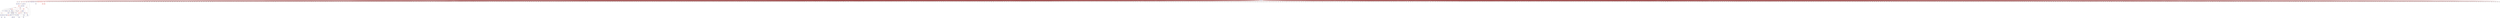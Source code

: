 digraph {

TP53->ARID3A [penwidth=1, color=black, arrowhead="vee"]
TP53->VDR [penwidth=1, color=black, arrowhead="vee"]
TP53->TP73 [penwidth=1, color=black, arrowhead="vee"]
MAPK1->CEBPB [penwidth=1, color=black, arrowhead="vee"]
YAP1->TP73 [penwidth=1, color=black, arrowhead="vee"]
CDK2->CCNE1 [penwidth=1, color=black, arrowhead="tee"]
MAPK14->MAPK1 [penwidth=1, color=black, arrowhead="tee"]
MAX->MNT [penwidth=1, color=black, arrowhead="vee"]
MAPK1->SMAD3 [penwidth=1, color=black, arrowhead="vee"]
SMAD3->SMAD4 [penwidth=1, color=black, arrowhead="vee"]
SMAD3->MEF2C [penwidth=1, color=black, arrowhead="vee"]
PPP2CA->SMAD3 [penwidth=1, color=black, arrowhead="vee"]
SMAD3->MAX [penwidth=1, color=black, arrowhead="vee"]
MAPK14->NFATC1 [penwidth=1, color=black, arrowhead="tee"]
PPP2CA->FOXO4 [penwidth=1, color=black, arrowhead="vee"]
SRC->PPP2CA [penwidth=1, color=black, arrowhead="tee"]
PPP2CA->TP53 [penwidth=1, color=black, arrowhead="vee"]
MAPK1->MED1 [penwidth=1, color=black, arrowhead="vee"]
YAP1->TEAD4 [penwidth=1, color=black, arrowhead="vee"]
CDK2->TP63 [penwidth=1, color=black, arrowhead="tee"]
YAP1->TEAD1 [penwidth=1, color=black, arrowhead="vee"]
MAPK1->SMAD4 [penwidth=1, color=black, arrowhead="vee"]
MEF2C->MYOD1 [penwidth=1, color=black, arrowhead="vee"]
FBXO22->BACH1 [penwidth=1, color=black, arrowhead="tee"]
CDK2->SMAD3 [penwidth=1, color=black, arrowhead="tee"]
CEBPE->CEBPG [penwidth=1, color=black, arrowhead="vee"]
CSNK1D->YAP1 [penwidth=1, color=black, arrowhead="tee"]
CDK2->FOXO4 [penwidth=1, color=black, arrowhead="tee"]
CDK2->TP73 [penwidth=1, color=black, arrowhead="tee"]
MAPK1->ATF2 [penwidth=1, color=black, arrowhead="vee"]
MAPK1->TWIST1 [penwidth=1, color=black, arrowhead="vee"]
MAPK3->POU5F1 [penwidth=1, color=black, arrowhead="tee"]
PAWR->WT1 [penwidth=1, color=black, arrowhead="tee"]
CDK2->MYOD1 [penwidth=1, color=black, arrowhead="tee"]
MAPK3->FOXO4 [penwidth=1, color=black, arrowhead="tee"]
MAPK3->NFATC1 [penwidth=1, color=black, arrowhead="tee"]
CREBZF->ATF4 [penwidth=1, color=black, arrowhead="vee"]
MAPK1->TP53 [penwidth=1, color=black, arrowhead="vee"]
MAPK1->ETS1 [penwidth=1, color=black, arrowhead="vee"]
MAPK1->STAT1 [penwidth=1, color=black, arrowhead="vee"]
CDK2->SMAD4 [penwidth=1, color=black, arrowhead="tee"]
IKZF2->IKZF1 [penwidth=1, color=black, arrowhead="vee"]
SMAD4->ATF2 [penwidth=1, color=black, arrowhead="vee"]
SMAD4->CTCF [penwidth=1, color=black, arrowhead="vee"]
TP73->TP63 [penwidth=1, color=black, arrowhead="vee"]
TWIST1->TP53 [penwidth=1, color=black, arrowhead="vee"]
MED1->GATA6 [penwidth=1, color=black, arrowhead="vee"]
CCNE1->MYBL2 [penwidth=1, color=black, arrowhead="vee"]
PEX14->NFE2 [penwidth=1, color=black, arrowhead="tee"]
PCIF1->PDX1 [penwidth=1, color=black, arrowhead="tee"]
Perturbation->CEBPE [penwidth=1, color=black, arrowhead="vee"]
Perturbation->CREBZF [penwidth=1, color=black, arrowhead="vee"]
Perturbation->IKZF2 [penwidth=1, color=black, arrowhead="vee"]
Perturbation->MEIS2 [penwidth=1, color=black, arrowhead="vee"]
Perturbation->MTA2 [penwidth=1, color=black, arrowhead="vee"]
MEN1->KMT2A [penwidth=1, color=red, arrowhead="vee"]
MAPK14->USF1 [penwidth=1, color=red, arrowhead="vee"]
PPP2CA->ELF1 [penwidth=1, color=red, arrowhead="tee"]
PPP2CA->MAPK3 [penwidth=1, color=red, arrowhead="tee"]
CDK2->FOXK2 [penwidth=1, color=red, arrowhead="vee"]
SMAD3->FOXA1 [penwidth=1, color=red, arrowhead="tee"]
POU2AF1->POU2F1 [penwidth=1, color=red, arrowhead="vee"]
CDK5->CLOCK [penwidth=1, color=red, arrowhead="vee"]
CDK5->SRC [penwidth=1, color=red, arrowhead="vee"]
MAPK3->CDK2 [penwidth=1, color=red, arrowhead="vee"]
SRC->MAPK14 [penwidth=1, color=red, arrowhead="vee"]
CSNK1D->CDK5 [penwidth=1, color=red, arrowhead="vee"]
Perturbation->CSNK1D [penwidth=1, color=red, arrowhead="tee"]
Perturbation->FBXO22 [penwidth=1, color=red, arrowhead="tee"]
Perturbation->KLF6 [penwidth=1, color=red, arrowhead="tee"]
Perturbation->MEN1 [penwidth=1, color=red, arrowhead="tee"]
Perturbation->PAWR [penwidth=1, color=red, arrowhead="tee"]
Perturbation->PCIF1 [penwidth=1, color=red, arrowhead="tee"]
Perturbation->PEX14 [penwidth=1, color=red, arrowhead="tee"]
Perturbation->POU2AF1 [penwidth=1, color=red, arrowhead="tee"]
Perturbation->SP4 [penwidth=1, color=red, arrowhead="tee"]
Perturbation->USF2 [penwidth=1, color=red, arrowhead="tee"]
MAPK1->RPS6KA3 [penwidth=1, color=black, arrowhead="vee"]
GSK3A->NFATC1 [penwidth=1, color=black, arrowhead="tee"]
GSK3A->GATA6 [penwidth=1, color=black, arrowhead="tee"]
CDK2->CEBPB [penwidth=1, color=red, arrowhead="vee"]
CDK2->TP53 [penwidth=1, color=red, arrowhead="vee"]
RPS6KA3->ATF4 [penwidth=1, color=black, arrowhead="vee"]
CDK1->MYOD1 [penwidth=1, color=black, arrowhead="tee"]
CDK1->FOXO4 [penwidth=1, color=black, arrowhead="tee"]
CDK1->TP73 [penwidth=1, color=black, arrowhead="tee"]
CDK2->MYBL2 [penwidth=1, color=red, arrowhead="vee"]
MAPK1->CDK2 [penwidth=1, color=black, arrowhead="vee"]
MAPK1->CDK1 [penwidth=1, color=red, arrowhead="tee"]
RPS6KA3->GSK3A [penwidth=1, color=red, arrowhead="tee"]
CDK1->FOXK2 [penwidth=1, color=red, arrowhead="vee"]
MAPK1->PARP1 [penwidth=1, color=black, arrowhead="vee"]
PARP1->TP53 [penwidth=1, color=black, arrowhead="vee"]
PARP1->MYBL2 [penwidth=1, color=black, arrowhead="vee"]
PPP1CB->IKZF1 [penwidth=1, color=black, arrowhead="vee"]
Perturbation->PPP1CB [penwidth=1, color=black, arrowhead="vee"]
MAPK1->RPS6KA2 [penwidth=1, color=black, arrowhead="vee"]
TP53->RPS6KA2 [penwidth=1, color=black, arrowhead="vee"]
RPS6KA2->ATF4 [penwidth=1, color=black, arrowhead="vee"]
AMER1->WT1 [penwidth=1, color=black, arrowhead="vee"]
Perturbation->AMER1 [penwidth=1, color=black, arrowhead="vee"]
CSNK2A1->IKZF1 [penwidth=1, color=black, arrowhead="tee"]
CSNK2A1->MAX [penwidth=1, color=black, arrowhead="tee"]
CDK1->CSNK2A1 [penwidth=1, color=red, arrowhead="vee"]
MAPK14->CSNK2A1 [penwidth=1, color=red, arrowhead="vee"]
MAPK3->CSNK2A1 [penwidth=1, color=red, arrowhead="vee"]
CSNK2B->IKZF1 [penwidth=1, color=black, arrowhead="tee"]
MAPK14->CSNK2B [penwidth=1, color=red, arrowhead="vee"]
EIF2S1->ATF4 [penwidth=1, color=black, arrowhead="tee"]
PPP1CB->EIF2S1 [penwidth=1, color=red, arrowhead="tee"]
Perturbation->AAK1 [penwidth=1, color=red, arrowhead="tee"]
Perturbation->AANAT [penwidth=1, color=red, arrowhead="tee"]
Perturbation->ABHD5 [penwidth=1, color=red, arrowhead="tee"]
Perturbation->ABR [penwidth=1, color=red, arrowhead="tee"]
Perturbation->ACAA2 [penwidth=1, color=red, arrowhead="tee"]
Perturbation->ACD [penwidth=1, color=red, arrowhead="tee"]
Perturbation->ACE [penwidth=1, color=red, arrowhead="tee"]
Perturbation->ACP6 [penwidth=1, color=red, arrowhead="tee"]
Perturbation->ACTL6A [penwidth=1, color=red, arrowhead="tee"]
Perturbation->ADAM19 [penwidth=1, color=red, arrowhead="tee"]
Perturbation->ADAM2 [penwidth=1, color=red, arrowhead="tee"]
Perturbation->ADAM23 [penwidth=1, color=red, arrowhead="tee"]
Perturbation->ADAMTS1 [penwidth=1, color=red, arrowhead="tee"]
Perturbation->ADAMTS13 [penwidth=1, color=red, arrowhead="tee"]
Perturbation->ADCYAP1 [penwidth=1, color=red, arrowhead="tee"]
Perturbation->ADGRV1 [penwidth=1, color=red, arrowhead="tee"]
Perturbation->ADIPOQ [penwidth=1, color=red, arrowhead="tee"]
Perturbation->ADM [penwidth=1, color=red, arrowhead="tee"]
Perturbation->ADM2 [penwidth=1, color=red, arrowhead="tee"]
Perturbation->ADORA1 [penwidth=1, color=red, arrowhead="tee"]
Perturbation->ADORA2A [penwidth=1, color=red, arrowhead="tee"]
Perturbation->ADORA2B [penwidth=1, color=red, arrowhead="tee"]
Perturbation->ADORA3 [penwidth=1, color=red, arrowhead="tee"]
Perturbation->ADRM1 [penwidth=1, color=red, arrowhead="tee"]
Perturbation->AES [penwidth=1, color=red, arrowhead="tee"]
Perturbation->AGRN [penwidth=1, color=red, arrowhead="tee"]
Perturbation->AGRP [penwidth=1, color=red, arrowhead="tee"]
Perturbation->AHSP [penwidth=1, color=red, arrowhead="tee"]
Perturbation->AIP [penwidth=1, color=red, arrowhead="tee"]
Perturbation->AKAP8 [penwidth=1, color=red, arrowhead="tee"]
Perturbation->AKAP8L [penwidth=1, color=red, arrowhead="tee"]
Perturbation->ALOX5AP [penwidth=1, color=red, arrowhead="tee"]
Perturbation->AMH [penwidth=1, color=red, arrowhead="tee"]
Perturbation->ANGPT4 [penwidth=1, color=red, arrowhead="tee"]
Perturbation->ANGPTL1 [penwidth=1, color=red, arrowhead="tee"]
Perturbation->ANGPTL3 [penwidth=1, color=red, arrowhead="tee"]
Perturbation->ANGPTL4 [penwidth=1, color=red, arrowhead="tee"]
Perturbation->ANKRD12 [penwidth=1, color=red, arrowhead="tee"]
Perturbation->ANKRD6 [penwidth=1, color=red, arrowhead="tee"]
Perturbation->ANO9 [penwidth=1, color=red, arrowhead="tee"]
Perturbation->AP1B1 [penwidth=1, color=red, arrowhead="tee"]
Perturbation->AP2A1 [penwidth=1, color=red, arrowhead="tee"]
Perturbation->AP2S1 [penwidth=1, color=red, arrowhead="tee"]
Perturbation->APELA [penwidth=1, color=red, arrowhead="tee"]
Perturbation->APH1B [penwidth=1, color=red, arrowhead="tee"]
Perturbation->APIP [penwidth=1, color=red, arrowhead="tee"]
Perturbation->APLF [penwidth=1, color=red, arrowhead="tee"]
Perturbation->APLN [penwidth=1, color=red, arrowhead="tee"]
Perturbation->APOA5 [penwidth=1, color=red, arrowhead="tee"]
Perturbation->APOBEC2 [penwidth=1, color=red, arrowhead="tee"]
Perturbation->APOC2 [penwidth=1, color=red, arrowhead="tee"]
Perturbation->APOC3 [penwidth=1, color=red, arrowhead="tee"]
Perturbation->ARAP1 [penwidth=1, color=red, arrowhead="tee"]
Perturbation->ARAP2 [penwidth=1, color=red, arrowhead="tee"]
Perturbation->ARAP3 [penwidth=1, color=red, arrowhead="tee"]
Perturbation->ARFGEF2 [penwidth=1, color=red, arrowhead="tee"]
Perturbation->ARHGAP10 [penwidth=1, color=red, arrowhead="tee"]
Perturbation->ARHGAP11A [penwidth=1, color=red, arrowhead="tee"]
Perturbation->ARHGAP11B [penwidth=1, color=red, arrowhead="tee"]
Perturbation->ARHGAP12 [penwidth=1, color=red, arrowhead="tee"]
Perturbation->ARHGAP15 [penwidth=1, color=red, arrowhead="tee"]
Perturbation->ARHGAP19 [penwidth=1, color=red, arrowhead="tee"]
Perturbation->ARHGAP20 [penwidth=1, color=red, arrowhead="tee"]
Perturbation->ARHGAP21 [penwidth=1, color=red, arrowhead="tee"]
Perturbation->ARHGAP22 [penwidth=1, color=red, arrowhead="tee"]
Perturbation->ARHGAP23 [penwidth=1, color=red, arrowhead="tee"]
Perturbation->ARHGAP27 [penwidth=1, color=red, arrowhead="tee"]
Perturbation->ARHGAP28 [penwidth=1, color=red, arrowhead="tee"]
Perturbation->ARHGAP29 [penwidth=1, color=red, arrowhead="tee"]
Perturbation->ARHGAP30 [penwidth=1, color=red, arrowhead="tee"]
Perturbation->ARHGAP31 [penwidth=1, color=red, arrowhead="tee"]
Perturbation->ARHGAP39 [penwidth=1, color=red, arrowhead="tee"]
Perturbation->ARHGAP4 [penwidth=1, color=red, arrowhead="tee"]
Perturbation->ARHGAP40 [penwidth=1, color=red, arrowhead="tee"]
Perturbation->ARHGAP44 [penwidth=1, color=red, arrowhead="tee"]
Perturbation->ARHGAP6 [penwidth=1, color=red, arrowhead="tee"]
Perturbation->ARHGAP8 [penwidth=1, color=red, arrowhead="tee"]
Perturbation->ARHGAP9 [penwidth=1, color=red, arrowhead="tee"]
Perturbation->ARHGDIG [penwidth=1, color=red, arrowhead="tee"]
Perturbation->ARHGEF10 [penwidth=1, color=red, arrowhead="tee"]
Perturbation->ARHGEF17 [penwidth=1, color=red, arrowhead="tee"]
Perturbation->ARHGEF19 [penwidth=1, color=red, arrowhead="tee"]
Perturbation->ARHGEF25 [penwidth=1, color=red, arrowhead="tee"]
Perturbation->ARHGEF26 [penwidth=1, color=red, arrowhead="tee"]
Perturbation->ARHGEF28 [penwidth=1, color=red, arrowhead="tee"]
Perturbation->ARHGEF3 [penwidth=1, color=red, arrowhead="tee"]
Perturbation->ARHGEF5 [penwidth=1, color=red, arrowhead="tee"]
Perturbation->ARHGEF9 [penwidth=1, color=red, arrowhead="tee"]
Perturbation->ARIH2 [penwidth=1, color=red, arrowhead="tee"]
Perturbation->ARL2 [penwidth=1, color=red, arrowhead="tee"]
Perturbation->ARSA [penwidth=1, color=red, arrowhead="tee"]
Perturbation->ARTN [penwidth=1, color=red, arrowhead="tee"]
Perturbation->ARVCF [penwidth=1, color=red, arrowhead="tee"]
Perturbation->ASAP3 [penwidth=1, color=red, arrowhead="tee"]
Perturbation->ASF1B [penwidth=1, color=red, arrowhead="tee"]
Perturbation->ASH1L [penwidth=1, color=red, arrowhead="tee"]
Perturbation->ASH2L [penwidth=1, color=red, arrowhead="tee"]
Perturbation->ASIP [penwidth=1, color=red, arrowhead="tee"]
Perturbation->ASMT [penwidth=1, color=red, arrowhead="tee"]
Perturbation->ASPH [penwidth=1, color=red, arrowhead="tee"]
Perturbation->ASPSCR1 [penwidth=1, color=red, arrowhead="tee"]
Perturbation->ASXL2 [penwidth=1, color=red, arrowhead="tee"]
Perturbation->ATAD2 [penwidth=1, color=red, arrowhead="tee"]
Perturbation->ATG101 [penwidth=1, color=red, arrowhead="tee"]
Perturbation->ATG4A [penwidth=1, color=red, arrowhead="tee"]
Perturbation->ATG4B [penwidth=1, color=red, arrowhead="tee"]
Perturbation->ATXN2L [penwidth=1, color=red, arrowhead="tee"]
Perturbation->ATXN7 [penwidth=1, color=red, arrowhead="tee"]
Perturbation->AURKC [penwidth=1, color=red, arrowhead="tee"]
Perturbation->AVP [penwidth=1, color=red, arrowhead="tee"]
Perturbation->B2M [penwidth=1, color=red, arrowhead="tee"]
Perturbation->BABAM1 [penwidth=1, color=red, arrowhead="tee"]
Perturbation->BACE2 [penwidth=1, color=red, arrowhead="tee"]
Perturbation->BAG1 [penwidth=1, color=red, arrowhead="tee"]
Perturbation->BAG4 [penwidth=1, color=red, arrowhead="tee"]
Perturbation->BAG6 [penwidth=1, color=red, arrowhead="tee"]
Perturbation->BAP1 [penwidth=1, color=red, arrowhead="tee"]
Perturbation->BBS4 [penwidth=1, color=red, arrowhead="tee"]
Perturbation->BCAP31 [penwidth=1, color=red, arrowhead="tee"]
Perturbation->BCAR3 [penwidth=1, color=red, arrowhead="tee"]
Perturbation->BCCIP [penwidth=1, color=red, arrowhead="tee"]
Perturbation->BCKDK [penwidth=1, color=red, arrowhead="tee"]
Perturbation->BCL2L10 [penwidth=1, color=red, arrowhead="tee"]
Perturbation->BCL9 [penwidth=1, color=red, arrowhead="tee"]
Perturbation->BCOR [penwidth=1, color=red, arrowhead="tee"]
Perturbation->BCORL1 [penwidth=1, color=red, arrowhead="tee"]
Perturbation->BCR_ABL [penwidth=1, color=red, arrowhead="tee"]
Perturbation->BFAR [penwidth=1, color=red, arrowhead="tee"]
Perturbation->BIRC7 [penwidth=1, color=red, arrowhead="tee"]
Perturbation->BIRC8 [penwidth=1, color=red, arrowhead="tee"]
Perturbation->BLVRA [penwidth=1, color=red, arrowhead="tee"]
Perturbation->BMP10 [penwidth=1, color=red, arrowhead="tee"]
Perturbation->BMP15 [penwidth=1, color=red, arrowhead="tee"]
Perturbation->BMP3 [penwidth=1, color=red, arrowhead="tee"]
Perturbation->BMP6 [penwidth=1, color=red, arrowhead="tee"]
Perturbation->BMP8A [penwidth=1, color=red, arrowhead="tee"]
Perturbation->BMP8B [penwidth=1, color=red, arrowhead="tee"]
Perturbation->BRCC3 [penwidth=1, color=red, arrowhead="tee"]
Perturbation->BRD4 [penwidth=1, color=red, arrowhead="tee"]
Perturbation->BRD8 [penwidth=1, color=red, arrowhead="tee"]
Perturbation->BRK1 [penwidth=1, color=red, arrowhead="tee"]
Perturbation->BSPRY [penwidth=1, color=red, arrowhead="tee"]
Perturbation->BTAF1 [penwidth=1, color=red, arrowhead="tee"]
Perturbation->BTG1 [penwidth=1, color=red, arrowhead="tee"]
Perturbation->C11orf74 [penwidth=1, color=red, arrowhead="tee"]
Perturbation->C1D [penwidth=1, color=red, arrowhead="tee"]
Perturbation->C1QBP [penwidth=1, color=red, arrowhead="tee"]
Perturbation->C1S [penwidth=1, color=red, arrowhead="tee"]
Perturbation->C2 [penwidth=1, color=red, arrowhead="tee"]
Perturbation->C4BPA [penwidth=1, color=red, arrowhead="tee"]
Perturbation->CABLES1 [penwidth=1, color=red, arrowhead="tee"]
Perturbation->CABLES2 [penwidth=1, color=red, arrowhead="tee"]
Perturbation->CABP1 [penwidth=1, color=red, arrowhead="tee"]
Perturbation->CALB1 [penwidth=1, color=red, arrowhead="tee"]
Perturbation->CALCB [penwidth=1, color=red, arrowhead="tee"]
Perturbation->CALM1 [penwidth=1, color=red, arrowhead="tee"]
Perturbation->CALR [penwidth=1, color=red, arrowhead="tee"]
Perturbation->CAMK1G [penwidth=1, color=red, arrowhead="tee"]
Perturbation->CAND1 [penwidth=1, color=red, arrowhead="tee"]
Perturbation->CAPNS1 [penwidth=1, color=red, arrowhead="tee"]
Perturbation->CAPRIN1 [penwidth=1, color=red, arrowhead="tee"]
Perturbation->CAPRIN2 [penwidth=1, color=red, arrowhead="tee"]
Perturbation->CARD16 [penwidth=1, color=red, arrowhead="tee"]
Perturbation->CARD17 [penwidth=1, color=red, arrowhead="tee"]
Perturbation->CARD18 [penwidth=1, color=red, arrowhead="tee"]
Perturbation->CARD19 [penwidth=1, color=red, arrowhead="tee"]
Perturbation->CARD6 [penwidth=1, color=red, arrowhead="tee"]
Perturbation->CARM1 [penwidth=1, color=red, arrowhead="tee"]
Perturbation->CASP12 [penwidth=1, color=red, arrowhead="tee"]
Perturbation->CASP4 [penwidth=1, color=red, arrowhead="tee"]
Perturbation->CBLL1 [penwidth=1, color=red, arrowhead="tee"]
Perturbation->CBY1 [penwidth=1, color=red, arrowhead="tee"]
Perturbation->CCAR2 [penwidth=1, color=red, arrowhead="tee"]
Perturbation->CCL1 [penwidth=1, color=red, arrowhead="tee"]
Perturbation->CCL11 [penwidth=1, color=red, arrowhead="tee"]
Perturbation->CCL13 [penwidth=1, color=red, arrowhead="tee"]
Perturbation->CCL14 [penwidth=1, color=red, arrowhead="tee"]
Perturbation->CCL15 [penwidth=1, color=red, arrowhead="tee"]
Perturbation->CCL16 [penwidth=1, color=red, arrowhead="tee"]
Perturbation->CCL17 [penwidth=1, color=red, arrowhead="tee"]
Perturbation->CCL18 [penwidth=1, color=red, arrowhead="tee"]
Perturbation->CCL19 [penwidth=1, color=red, arrowhead="tee"]
Perturbation->CCL20 [penwidth=1, color=red, arrowhead="tee"]
Perturbation->CCL21 [penwidth=1, color=red, arrowhead="tee"]
Perturbation->CCL22 [penwidth=1, color=red, arrowhead="tee"]
Perturbation->CCL23 [penwidth=1, color=red, arrowhead="tee"]
Perturbation->CCL24 [penwidth=1, color=red, arrowhead="tee"]
Perturbation->CCL25 [penwidth=1, color=red, arrowhead="tee"]
Perturbation->CCL26 [penwidth=1, color=red, arrowhead="tee"]
Perturbation->CCL27 [penwidth=1, color=red, arrowhead="tee"]
Perturbation->CCL28 [penwidth=1, color=red, arrowhead="tee"]
Perturbation->CCL3L1 [penwidth=1, color=red, arrowhead="tee"]
Perturbation->CCL4 [penwidth=1, color=red, arrowhead="tee"]
Perturbation->CCL7 [penwidth=1, color=red, arrowhead="tee"]
Perturbation->CCL8 [penwidth=1, color=red, arrowhead="tee"]
Perturbation->CCN3 [penwidth=1, color=red, arrowhead="tee"]
Perturbation->CCNY [penwidth=1, color=red, arrowhead="tee"]
Perturbation->CCP110 [penwidth=1, color=red, arrowhead="tee"]
Perturbation->CCS [penwidth=1, color=red, arrowhead="tee"]
Perturbation->CD24 [penwidth=1, color=red, arrowhead="tee"]
Perturbation->CD34 [penwidth=1, color=red, arrowhead="tee"]
Perturbation->CD40LG [penwidth=1, color=red, arrowhead="tee"]
Perturbation->CD48 [penwidth=1, color=red, arrowhead="tee"]
Perturbation->CD55 [penwidth=1, color=red, arrowhead="tee"]
Perturbation->CD58 [penwidth=1, color=red, arrowhead="tee"]
Perturbation->CD70 [penwidth=1, color=red, arrowhead="tee"]
Perturbation->CD81 [penwidth=1, color=red, arrowhead="tee"]
Perturbation->CD86 [penwidth=1, color=red, arrowhead="tee"]
Perturbation->CD9 [penwidth=1, color=red, arrowhead="tee"]
Perturbation->CDC14A [penwidth=1, color=red, arrowhead="tee"]
Perturbation->CDC14B [penwidth=1, color=red, arrowhead="tee"]
Perturbation->CDC42BPB [penwidth=1, color=red, arrowhead="tee"]
Perturbation->CDC42SE1 [penwidth=1, color=red, arrowhead="tee"]
Perturbation->CDC73 [penwidth=1, color=red, arrowhead="tee"]
Perturbation->CDH15 [penwidth=1, color=red, arrowhead="tee"]
Perturbation->CDK10 [penwidth=1, color=red, arrowhead="tee"]
Perturbation->CDK11A [penwidth=1, color=red, arrowhead="tee"]
Perturbation->CDK12 [penwidth=1, color=red, arrowhead="tee"]
Perturbation->CDK19 [penwidth=1, color=red, arrowhead="tee"]
Perturbation->CDK20 [penwidth=1, color=red, arrowhead="tee"]
Perturbation->CDK5RAP3 [penwidth=1, color=red, arrowhead="tee"]
Perturbation->CDKN3 [penwidth=1, color=red, arrowhead="tee"]
Perturbation->CDO1 [penwidth=1, color=red, arrowhead="tee"]
Perturbation->CENPX [penwidth=1, color=red, arrowhead="tee"]
Perturbation->CEP85 [penwidth=1, color=red, arrowhead="tee"]
Perturbation->CERK [penwidth=1, color=red, arrowhead="tee"]
Perturbation->CFI [penwidth=1, color=red, arrowhead="tee"]
Perturbation->CGB3 [penwidth=1, color=red, arrowhead="tee"]
Perturbation->CGB7 [penwidth=1, color=red, arrowhead="tee"]
Perturbation->CGN [penwidth=1, color=red, arrowhead="tee"]
Perturbation->CHAD [penwidth=1, color=red, arrowhead="tee"]
Perturbation->CHD8 [penwidth=1, color=red, arrowhead="tee"]
Perturbation->CHFR [penwidth=1, color=red, arrowhead="tee"]
Perturbation->CHK2 [penwidth=1, color=red, arrowhead="tee"]
Perturbation->CHKA [penwidth=1, color=red, arrowhead="tee"]
Perturbation->CHMP1A [penwidth=1, color=red, arrowhead="tee"]
Perturbation->CHN1 [penwidth=1, color=red, arrowhead="tee"]
Perturbation->CHP1 [penwidth=1, color=red, arrowhead="tee"]
Perturbation->CHP2 [penwidth=1, color=red, arrowhead="tee"]
Perturbation->CIB1 [penwidth=1, color=red, arrowhead="tee"]
Perturbation->CISD2 [penwidth=1, color=red, arrowhead="tee"]
Perturbation->CISH [penwidth=1, color=red, arrowhead="tee"]
Perturbation->CKS1B [penwidth=1, color=red, arrowhead="tee"]
Perturbation->CLCF1 [penwidth=1, color=red, arrowhead="tee"]
Perturbation->CLDN1 [penwidth=1, color=red, arrowhead="tee"]
Perturbation->CLK1 [penwidth=1, color=red, arrowhead="tee"]
Perturbation->CLK4 [penwidth=1, color=red, arrowhead="tee"]
Perturbation->CMA1 [penwidth=1, color=red, arrowhead="tee"]
Perturbation->CMTM8 [penwidth=1, color=red, arrowhead="tee"]
Perturbation->CNKSR1 [penwidth=1, color=red, arrowhead="tee"]
Perturbation->CNKSR2 [penwidth=1, color=red, arrowhead="tee"]
Perturbation->CNOT9 [penwidth=1, color=red, arrowhead="tee"]
Perturbation->CNR1 [penwidth=1, color=red, arrowhead="tee"]
Perturbation->CNR2 [penwidth=1, color=red, arrowhead="tee"]
Perturbation->CNTF [penwidth=1, color=red, arrowhead="tee"]
Perturbation->CNTN1 [penwidth=1, color=red, arrowhead="tee"]
Perturbation->CNTN6 [penwidth=1, color=red, arrowhead="tee"]
Perturbation->COL11A1 [penwidth=1, color=red, arrowhead="tee"]
Perturbation->COL3A1 [penwidth=1, color=red, arrowhead="tee"]
Perturbation->COL4A1 [penwidth=1, color=red, arrowhead="tee"]
Perturbation->COL4A2 [penwidth=1, color=red, arrowhead="tee"]
Perturbation->COL4A4 [penwidth=1, color=red, arrowhead="tee"]
Perturbation->COL4A6 [penwidth=1, color=red, arrowhead="tee"]
Perturbation->COL5A3 [penwidth=1, color=red, arrowhead="tee"]
Perturbation->COL6A1 [penwidth=1, color=red, arrowhead="tee"]
Perturbation->COL6A2 [penwidth=1, color=red, arrowhead="tee"]
Perturbation->COL6A3 [penwidth=1, color=red, arrowhead="tee"]
Perturbation->COMP [penwidth=1, color=red, arrowhead="tee"]
Perturbation->CORT [penwidth=1, color=red, arrowhead="tee"]
Perturbation->CPLX1 [penwidth=1, color=red, arrowhead="tee"]
Perturbation->CREBZF [penwidth=1, color=red, arrowhead="tee"]
Perturbation->CRH [penwidth=1, color=red, arrowhead="tee"]
Perturbation->CRIPAK [penwidth=1, color=red, arrowhead="tee"]
Perturbation->CSE1L [penwidth=1, color=red, arrowhead="tee"]
Perturbation->CSH1 [penwidth=1, color=red, arrowhead="tee"]
Perturbation->CSH2 [penwidth=1, color=red, arrowhead="tee"]
Perturbation->CSHL1 [penwidth=1, color=red, arrowhead="tee"]
Perturbation->CSN1S1 [penwidth=1, color=red, arrowhead="tee"]
Perturbation->CSNK1G2 [penwidth=1, color=red, arrowhead="tee"]
Perturbation->CSNK1G3 [penwidth=1, color=red, arrowhead="tee"]
Perturbation->CSNK2A2 [penwidth=1, color=red, arrowhead="tee"]
Perturbation->CTDNEP1 [penwidth=1, color=red, arrowhead="tee"]
Perturbation->CTDSP2 [penwidth=1, color=red, arrowhead="tee"]
Perturbation->CTDSPL [penwidth=1, color=red, arrowhead="tee"]
Perturbation->CTF1 [penwidth=1, color=red, arrowhead="tee"]
Perturbation->CTNNA2 [penwidth=1, color=red, arrowhead="tee"]
Perturbation->CTNNBIP1 [penwidth=1, color=red, arrowhead="tee"]
Perturbation->CTNND2 [penwidth=1, color=red, arrowhead="tee"]
Perturbation->CTSB [penwidth=1, color=red, arrowhead="tee"]
Perturbation->CTSH [penwidth=1, color=red, arrowhead="tee"]
Perturbation->CTSK [penwidth=1, color=red, arrowhead="tee"]
Perturbation->CTSL [penwidth=1, color=red, arrowhead="tee"]
Perturbation->CTSS [penwidth=1, color=red, arrowhead="tee"]
Perturbation->CUEDC2 [penwidth=1, color=red, arrowhead="tee"]
Perturbation->CXCL13 [penwidth=1, color=red, arrowhead="tee"]
Perturbation->CXCL16 [penwidth=1, color=red, arrowhead="tee"]
Perturbation->CXCL2 [penwidth=1, color=red, arrowhead="tee"]
Perturbation->CXCL3 [penwidth=1, color=red, arrowhead="tee"]
Perturbation->CXCL6 [penwidth=1, color=red, arrowhead="tee"]
Perturbation->CXCL9 [penwidth=1, color=red, arrowhead="tee"]
Perturbation->CXXC4 [penwidth=1, color=red, arrowhead="tee"]
Perturbation->CYB5R3 [penwidth=1, color=red, arrowhead="tee"]
Perturbation->CYFIP2 [penwidth=1, color=red, arrowhead="tee"]
Perturbation->CYP11A1 [penwidth=1, color=red, arrowhead="tee"]
Perturbation->CYR61 [penwidth=1, color=red, arrowhead="tee"]
Perturbation->CYSLTR1 [penwidth=1, color=red, arrowhead="tee"]
Perturbation->CYSLTR2 [penwidth=1, color=red, arrowhead="tee"]
Perturbation->CYTH1 [penwidth=1, color=red, arrowhead="tee"]
Perturbation->DACT1 [penwidth=1, color=red, arrowhead="tee"]
Perturbation->DACT2 [penwidth=1, color=red, arrowhead="tee"]
Perturbation->DAOA [penwidth=1, color=red, arrowhead="tee"]
Perturbation->DBF4B [penwidth=1, color=red, arrowhead="tee"]
Perturbation->DBH [penwidth=1, color=red, arrowhead="tee"]
Perturbation->DDX21 [penwidth=1, color=red, arrowhead="tee"]
Perturbation->DEFB4A [penwidth=1, color=red, arrowhead="tee"]
Perturbation->DENND4A [penwidth=1, color=red, arrowhead="tee"]
Perturbation->DHH [penwidth=1, color=red, arrowhead="tee"]
Perturbation->DHX58 [penwidth=1, color=red, arrowhead="tee"]
Perturbation->DISC1 [penwidth=1, color=red, arrowhead="tee"]
Perturbation->DISP1 [penwidth=1, color=red, arrowhead="tee"]
Perturbation->DISP2 [penwidth=1, color=red, arrowhead="tee"]
Perturbation->DISP3 [penwidth=1, color=red, arrowhead="tee"]
Perturbation->DIXDC1 [penwidth=1, color=red, arrowhead="tee"]
Perturbation->DLGAP1 [penwidth=1, color=red, arrowhead="tee"]
Perturbation->DLK2 [penwidth=1, color=red, arrowhead="tee"]
Perturbation->DLX2 [penwidth=1, color=red, arrowhead="tee"]
Perturbation->DMAP1 [penwidth=1, color=red, arrowhead="tee"]
Perturbation->DMBX1 [penwidth=1, color=red, arrowhead="tee"]
Perturbation->DMPK [penwidth=1, color=red, arrowhead="tee"]
Perturbation->DNAJC5 [penwidth=1, color=red, arrowhead="tee"]
Perturbation->DNAJC7 [penwidth=1, color=red, arrowhead="tee"]
Perturbation->DNER [penwidth=1, color=red, arrowhead="tee"]
Perturbation->DNMBP [penwidth=1, color=red, arrowhead="tee"]
Perturbation->DNTTIP1 [penwidth=1, color=red, arrowhead="tee"]
Perturbation->DOC2A [penwidth=1, color=red, arrowhead="tee"]
Perturbation->DOCK10 [penwidth=1, color=red, arrowhead="tee"]
Perturbation->DOCK3 [penwidth=1, color=red, arrowhead="tee"]
Perturbation->DOCK9 [penwidth=1, color=red, arrowhead="tee"]
Perturbation->DOK7 [penwidth=1, color=red, arrowhead="tee"]
Perturbation->DOT1L [penwidth=1, color=red, arrowhead="tee"]
Perturbation->DTX3L [penwidth=1, color=red, arrowhead="tee"]
Perturbation->DTX4 [penwidth=1, color=red, arrowhead="tee"]
Perturbation->DUSP10 [penwidth=1, color=red, arrowhead="tee"]
Perturbation->DUSP14 [penwidth=1, color=red, arrowhead="tee"]
Perturbation->DUSP18 [penwidth=1, color=red, arrowhead="tee"]
Perturbation->DUSP19 [penwidth=1, color=red, arrowhead="tee"]
Perturbation->DUSP2 [penwidth=1, color=red, arrowhead="tee"]
Perturbation->DUSP22 [penwidth=1, color=red, arrowhead="tee"]
Perturbation->DUSP26 [penwidth=1, color=red, arrowhead="tee"]
Perturbation->DUSP7 [penwidth=1, color=red, arrowhead="tee"]
Perturbation->DUSP8 [penwidth=1, color=red, arrowhead="tee"]
Perturbation->DUSP9 [penwidth=1, color=red, arrowhead="tee"]
Perturbation->DVL1P1 [penwidth=1, color=red, arrowhead="tee"]
Perturbation->DYNLL2 [penwidth=1, color=red, arrowhead="tee"]
Perturbation->DYRK1A [penwidth=1, color=red, arrowhead="tee"]
Perturbation->DYRK3 [penwidth=1, color=red, arrowhead="tee"]
Perturbation->DZIP3 [penwidth=1, color=red, arrowhead="tee"]
Perturbation->E2F6 [penwidth=1, color=red, arrowhead="tee"]
Perturbation->E2F7 [penwidth=1, color=red, arrowhead="tee"]
Perturbation->EAF1 [penwidth=1, color=red, arrowhead="tee"]
Perturbation->EAF2 [penwidth=1, color=red, arrowhead="tee"]
Perturbation->EBI3 [penwidth=1, color=red, arrowhead="tee"]
Perturbation->ECE1 [penwidth=1, color=red, arrowhead="tee"]
Perturbation->EDA [penwidth=1, color=red, arrowhead="tee"]
Perturbation->EEF1B2 [penwidth=1, color=red, arrowhead="tee"]
Perturbation->EEF1E1 [penwidth=1, color=red, arrowhead="tee"]
Perturbation->EFHC1 [penwidth=1, color=red, arrowhead="tee"]
Perturbation->EFNA1 [penwidth=1, color=red, arrowhead="tee"]
Perturbation->EFNA2 [penwidth=1, color=red, arrowhead="tee"]
Perturbation->EFNA3 [penwidth=1, color=red, arrowhead="tee"]
Perturbation->EFNA4 [penwidth=1, color=red, arrowhead="tee"]
Perturbation->EFNA5 [penwidth=1, color=red, arrowhead="tee"]
Perturbation->EFNB2 [penwidth=1, color=red, arrowhead="tee"]
Perturbation->EFNB3 [penwidth=1, color=red, arrowhead="tee"]
Perturbation->EHMT2 [penwidth=1, color=red, arrowhead="tee"]
Perturbation->EID2 [penwidth=1, color=red, arrowhead="tee"]
Perturbation->EIF1 [penwidth=1, color=red, arrowhead="tee"]
Perturbation->EIF1AX [penwidth=1, color=red, arrowhead="tee"]
Perturbation->EIF2AK1 [penwidth=1, color=red, arrowhead="tee"]
Perturbation->EIF4A2 [penwidth=1, color=red, arrowhead="tee"]
Perturbation->EIF4H [penwidth=1, color=red, arrowhead="tee"]
Perturbation->EIF6 [penwidth=1, color=red, arrowhead="tee"]
Perturbation->ELOC [penwidth=1, color=red, arrowhead="tee"]
Perturbation->ELP1 [penwidth=1, color=red, arrowhead="tee"]
Perturbation->ELP2 [penwidth=1, color=red, arrowhead="tee"]
Perturbation->ENC1 [penwidth=1, color=red, arrowhead="tee"]
Perturbation->ENPEP [penwidth=1, color=red, arrowhead="tee"]
Perturbation->EP400 [penwidth=1, color=red, arrowhead="tee"]
Perturbation->EPGN [penwidth=1, color=red, arrowhead="tee"]
Perturbation->EPS15L1 [penwidth=1, color=red, arrowhead="tee"]
Perturbation->ERC1 [penwidth=1, color=red, arrowhead="tee"]
Perturbation->ERCC8 [penwidth=1, color=red, arrowhead="tee"]
Perturbation->ERGIC1 [penwidth=1, color=red, arrowhead="tee"]
Perturbation->ERVW_1 [penwidth=1, color=red, arrowhead="tee"]
Perturbation->ESPN [penwidth=1, color=red, arrowhead="tee"]
Perturbation->ETFB [penwidth=1, color=red, arrowhead="tee"]
Perturbation->ETV3 [penwidth=1, color=red, arrowhead="tee"]
Perturbation->EXOC4 [penwidth=1, color=red, arrowhead="tee"]
Perturbation->EXTL1 [penwidth=1, color=red, arrowhead="tee"]
Perturbation->EYA3 [penwidth=1, color=red, arrowhead="tee"]
Perturbation->F12 [penwidth=1, color=red, arrowhead="tee"]
Perturbation->F7 [penwidth=1, color=red, arrowhead="tee"]
Perturbation->FAAP24 [penwidth=1, color=red, arrowhead="tee"]
Perturbation->FAM107A [penwidth=1, color=red, arrowhead="tee"]
Perturbation->FAM13A [penwidth=1, color=red, arrowhead="tee"]
Perturbation->FAM13B [penwidth=1, color=red, arrowhead="tee"]
Perturbation->FAM20C [penwidth=1, color=red, arrowhead="tee"]
Perturbation->FANCB [penwidth=1, color=red, arrowhead="tee"]
Perturbation->FAP [penwidth=1, color=red, arrowhead="tee"]
Perturbation->FASTK [penwidth=1, color=red, arrowhead="tee"]
Perturbation->FBLN1 [penwidth=1, color=red, arrowhead="tee"]
Perturbation->FBXO11 [penwidth=1, color=red, arrowhead="tee"]
Perturbation->FBXO32 [penwidth=1, color=red, arrowhead="tee"]
Perturbation->FBXO7 [penwidth=1, color=red, arrowhead="tee"]
Perturbation->FBXW11 [penwidth=1, color=red, arrowhead="tee"]
Perturbation->FBXW5 [penwidth=1, color=red, arrowhead="tee"]
Perturbation->FBXW8 [penwidth=1, color=red, arrowhead="tee"]
Perturbation->FCER2 [penwidth=1, color=red, arrowhead="tee"]
Perturbation->FCGR3A [penwidth=1, color=red, arrowhead="tee"]
Perturbation->FERMT1 [penwidth=1, color=red, arrowhead="tee"]
Perturbation->FERMT2 [penwidth=1, color=red, arrowhead="tee"]
Perturbation->FERMT3 [penwidth=1, color=red, arrowhead="tee"]
Perturbation->FFAR1 [penwidth=1, color=red, arrowhead="tee"]
Perturbation->FFAR2 [penwidth=1, color=red, arrowhead="tee"]
Perturbation->FFAR3 [penwidth=1, color=red, arrowhead="tee"]
Perturbation->FFAR4 [penwidth=1, color=red, arrowhead="tee"]
Perturbation->FGD1 [penwidth=1, color=red, arrowhead="tee"]
Perturbation->FGD2 [penwidth=1, color=red, arrowhead="tee"]
Perturbation->FGD3 [penwidth=1, color=red, arrowhead="tee"]
Perturbation->FGD4 [penwidth=1, color=red, arrowhead="tee"]
Perturbation->FGD5 [penwidth=1, color=red, arrowhead="tee"]
Perturbation->FGF11 [penwidth=1, color=red, arrowhead="tee"]
Perturbation->FGF12 [penwidth=1, color=red, arrowhead="tee"]
Perturbation->FGF13 [penwidth=1, color=red, arrowhead="tee"]
Perturbation->FGF14 [penwidth=1, color=red, arrowhead="tee"]
Perturbation->FGF16 [penwidth=1, color=red, arrowhead="tee"]
Perturbation->FGF17 [penwidth=1, color=red, arrowhead="tee"]
Perturbation->FGF18 [penwidth=1, color=red, arrowhead="tee"]
Perturbation->FGF19 [penwidth=1, color=red, arrowhead="tee"]
Perturbation->FGF20 [penwidth=1, color=red, arrowhead="tee"]
Perturbation->FGF21 [penwidth=1, color=red, arrowhead="tee"]
Perturbation->FGF22 [penwidth=1, color=red, arrowhead="tee"]
Perturbation->FGF4 [penwidth=1, color=red, arrowhead="tee"]
Perturbation->FGF5 [penwidth=1, color=red, arrowhead="tee"]
Perturbation->FGF6 [penwidth=1, color=red, arrowhead="tee"]
Perturbation->FGF7 [penwidth=1, color=red, arrowhead="tee"]
Perturbation->FGF9 [penwidth=1, color=red, arrowhead="tee"]
Perturbation->FGFBP1 [penwidth=1, color=red, arrowhead="tee"]
Perturbation->FGFR1OP [penwidth=1, color=red, arrowhead="tee"]
Perturbation->FHIT [penwidth=1, color=red, arrowhead="tee"]
Perturbation->FHL5 [penwidth=1, color=red, arrowhead="tee"]
Perturbation->FIP1L1 [penwidth=1, color=red, arrowhead="tee"]
Perturbation->FIS1 [penwidth=1, color=red, arrowhead="tee"]
Perturbation->FIZ1 [penwidth=1, color=red, arrowhead="tee"]
Perturbation->FKBP15 [penwidth=1, color=red, arrowhead="tee"]
Perturbation->FKBP1A [penwidth=1, color=red, arrowhead="tee"]
Perturbation->FLT3LG [penwidth=1, color=red, arrowhead="tee"]
Perturbation->FMOD [penwidth=1, color=red, arrowhead="tee"]
Perturbation->FMR1 [penwidth=1, color=red, arrowhead="tee"]
Perturbation->FNBP1L [penwidth=1, color=red, arrowhead="tee"]
Perturbation->FNTB [penwidth=1, color=red, arrowhead="tee"]
Perturbation->FOXC1 [penwidth=1, color=red, arrowhead="tee"]
Perturbation->FOXH1 [penwidth=1, color=red, arrowhead="tee"]
Perturbation->FRAT2 [penwidth=1, color=red, arrowhead="tee"]
Perturbation->FRK [penwidth=1, color=red, arrowhead="tee"]
Perturbation->FRZB [penwidth=1, color=red, arrowhead="tee"]
Perturbation->FSHB [penwidth=1, color=red, arrowhead="tee"]
Perturbation->FSTL3 [penwidth=1, color=red, arrowhead="tee"]
Perturbation->GABPB1 [penwidth=1, color=red, arrowhead="tee"]
Perturbation->GABPB2 [penwidth=1, color=red, arrowhead="tee"]
Perturbation->GAD1 [penwidth=1, color=red, arrowhead="tee"]
Perturbation->GADD45B [penwidth=1, color=red, arrowhead="tee"]
Perturbation->GADD45G [penwidth=1, color=red, arrowhead="tee"]
Perturbation->GADD45GIP1 [penwidth=1, color=red, arrowhead="tee"]
Perturbation->GAK [penwidth=1, color=red, arrowhead="tee"]
Perturbation->GALP [penwidth=1, color=red, arrowhead="tee"]
Perturbation->GAS1 [penwidth=1, color=red, arrowhead="tee"]
Perturbation->GAS6 [penwidth=1, color=red, arrowhead="tee"]
Perturbation->GAST [penwidth=1, color=red, arrowhead="tee"]
Perturbation->GCC1 [penwidth=1, color=red, arrowhead="tee"]
Perturbation->GCHFR [penwidth=1, color=red, arrowhead="tee"]
Perturbation->GCKR [penwidth=1, color=red, arrowhead="tee"]
Perturbation->GDF1 [penwidth=1, color=red, arrowhead="tee"]
Perturbation->GDF10 [penwidth=1, color=red, arrowhead="tee"]
Perturbation->GDF11 [penwidth=1, color=red, arrowhead="tee"]
Perturbation->GDF2 [penwidth=1, color=red, arrowhead="tee"]
Perturbation->GDF3 [penwidth=1, color=red, arrowhead="tee"]
Perturbation->GDF6 [penwidth=1, color=red, arrowhead="tee"]
Perturbation->GDF7 [penwidth=1, color=red, arrowhead="tee"]
Perturbation->GDF9 [penwidth=1, color=red, arrowhead="tee"]
Perturbation->GFI1B [penwidth=1, color=red, arrowhead="tee"]
Perturbation->GGCX [penwidth=1, color=red, arrowhead="tee"]
Perturbation->GH1 [penwidth=1, color=red, arrowhead="tee"]
Perturbation->GH2 [penwidth=1, color=red, arrowhead="tee"]
Perturbation->GHITM [penwidth=1, color=red, arrowhead="tee"]
Perturbation->GHRH [penwidth=1, color=red, arrowhead="tee"]
Perturbation->GHRL [penwidth=1, color=red, arrowhead="tee"]
Perturbation->GIP [penwidth=1, color=red, arrowhead="tee"]
Perturbation->GLRX [penwidth=1, color=red, arrowhead="tee"]
Perturbation->GMIP [penwidth=1, color=red, arrowhead="tee"]
Perturbation->GNB5 [penwidth=1, color=red, arrowhead="tee"]
Perturbation->GNG4 [penwidth=1, color=red, arrowhead="tee"]
Perturbation->GNGT2 [penwidth=1, color=red, arrowhead="tee"]
Perturbation->GNL3 [penwidth=1, color=red, arrowhead="tee"]
Perturbation->GNRH1 [penwidth=1, color=red, arrowhead="tee"]
Perturbation->GNRH2 [penwidth=1, color=red, arrowhead="tee"]
Perturbation->GOPC [penwidth=1, color=red, arrowhead="tee"]
Perturbation->GPC3 [penwidth=1, color=red, arrowhead="tee"]
Perturbation->GPC4 [penwidth=1, color=red, arrowhead="tee"]
Perturbation->GPER1 [penwidth=1, color=red, arrowhead="tee"]
Perturbation->GPHA2 [penwidth=1, color=red, arrowhead="tee"]
Perturbation->GPR132 [penwidth=1, color=red, arrowhead="tee"]
Perturbation->GPR17 [penwidth=1, color=red, arrowhead="tee"]
Perturbation->GPR174 [penwidth=1, color=red, arrowhead="tee"]
Perturbation->GPR183 [penwidth=1, color=red, arrowhead="tee"]
Perturbation->GPR34 [penwidth=1, color=red, arrowhead="tee"]
Perturbation->GPR35 [penwidth=1, color=red, arrowhead="tee"]
Perturbation->GPR55 [penwidth=1, color=red, arrowhead="tee"]
Perturbation->GPR84 [penwidth=1, color=red, arrowhead="tee"]
Perturbation->GPSM1 [penwidth=1, color=red, arrowhead="tee"]
Perturbation->GRIP1 [penwidth=1, color=red, arrowhead="tee"]
Perturbation->GRIPAP1 [penwidth=1, color=red, arrowhead="tee"]
Perturbation->GRK3 [penwidth=1, color=red, arrowhead="tee"]
Perturbation->GRK4 [penwidth=1, color=red, arrowhead="tee"]
Perturbation->GRK5 [penwidth=1, color=red, arrowhead="tee"]
Perturbation->GRK6 [penwidth=1, color=red, arrowhead="tee"]
Perturbation->GRP [penwidth=1, color=red, arrowhead="tee"]
Perturbation->GSPT1 [penwidth=1, color=red, arrowhead="tee"]
Perturbation->GTF2E2 [penwidth=1, color=red, arrowhead="tee"]
Perturbation->GTF3C4 [penwidth=1, color=red, arrowhead="tee"]
Perturbation->GUCA1A [penwidth=1, color=red, arrowhead="tee"]
Perturbation->GUCA1B [penwidth=1, color=red, arrowhead="tee"]
Perturbation->GUCA2A [penwidth=1, color=red, arrowhead="tee"]
Perturbation->GUCA2B [penwidth=1, color=red, arrowhead="tee"]
Perturbation->GXYLT1 [penwidth=1, color=red, arrowhead="tee"]
Perturbation->GXYLT2 [penwidth=1, color=red, arrowhead="tee"]
Perturbation->GZMA [penwidth=1, color=red, arrowhead="tee"]
Perturbation->GZMM [penwidth=1, color=red, arrowhead="tee"]
Perturbation->HACD3 [penwidth=1, color=red, arrowhead="tee"]
Perturbation->HAT1 [penwidth=1, color=red, arrowhead="tee"]
Perturbation->HCRT [penwidth=1, color=red, arrowhead="tee"]
Perturbation->HDAC10 [penwidth=1, color=red, arrowhead="tee"]
Perturbation->HDC [penwidth=1, color=red, arrowhead="tee"]
Perturbation->HEBP1 [penwidth=1, color=red, arrowhead="tee"]
Perturbation->HECTD3 [penwidth=1, color=red, arrowhead="tee"]
Perturbation->HELLS [penwidth=1, color=red, arrowhead="tee"]
Perturbation->HES6 [penwidth=1, color=red, arrowhead="tee"]
Perturbation->HEY2 [penwidth=1, color=red, arrowhead="tee"]
Perturbation->HFE [penwidth=1, color=red, arrowhead="tee"]
Perturbation->HGFAC [penwidth=1, color=red, arrowhead="tee"]
Perturbation->HHAT [penwidth=1, color=red, arrowhead="tee"]
Perturbation->HIF1AN [penwidth=1, color=red, arrowhead="tee"]
Perturbation->HIPK3 [penwidth=1, color=red, arrowhead="tee"]
Perturbation->HIPK4 [penwidth=1, color=red, arrowhead="tee"]
Perturbation->HIST2H3C [penwidth=1, color=red, arrowhead="tee"]
Perturbation->HLA_A [penwidth=1, color=red, arrowhead="tee"]
Perturbation->HLA_B [penwidth=1, color=red, arrowhead="tee"]
Perturbation->HLA_C [penwidth=1, color=red, arrowhead="tee"]
Perturbation->HLA_DMA [penwidth=1, color=red, arrowhead="tee"]
Perturbation->HLA_DMB [penwidth=1, color=red, arrowhead="tee"]
Perturbation->HLA_DPA1 [penwidth=1, color=red, arrowhead="tee"]
Perturbation->HLA_DQA2 [penwidth=1, color=red, arrowhead="tee"]
Perturbation->HLA_DQB1 [penwidth=1, color=red, arrowhead="tee"]
Perturbation->HLA_F [penwidth=1, color=red, arrowhead="tee"]
Perturbation->HLA_G [penwidth=1, color=red, arrowhead="tee"]
Perturbation->HLX [penwidth=1, color=red, arrowhead="tee"]
Perturbation->HMOX2 [penwidth=1, color=red, arrowhead="tee"]
Perturbation->HNRNPUL1 [penwidth=1, color=red, arrowhead="tee"]
Perturbation->HOMER1 [penwidth=1, color=red, arrowhead="tee"]
Perturbation->HOMER2 [penwidth=1, color=red, arrowhead="tee"]
Perturbation->HOOK1 [penwidth=1, color=red, arrowhead="tee"]
Perturbation->HOOK2 [penwidth=1, color=red, arrowhead="tee"]
Perturbation->HOOK3 [penwidth=1, color=red, arrowhead="tee"]
Perturbation->HOXB7 [penwidth=1, color=red, arrowhead="tee"]
Perturbation->HOXB8 [penwidth=1, color=red, arrowhead="tee"]
Perturbation->HP [penwidth=1, color=red, arrowhead="tee"]
Perturbation->HPCA [penwidth=1, color=red, arrowhead="tee"]
Perturbation->HPGDS [penwidth=1, color=red, arrowhead="tee"]
Perturbation->HPN [penwidth=1, color=red, arrowhead="tee"]
Perturbation->HRG [penwidth=1, color=red, arrowhead="tee"]
Perturbation->HRK [penwidth=1, color=red, arrowhead="tee"]
Perturbation->HSBP1 [penwidth=1, color=red, arrowhead="tee"]
Perturbation->HSPA14 [penwidth=1, color=red, arrowhead="tee"]
Perturbation->HSPA2 [penwidth=1, color=red, arrowhead="tee"]
Perturbation->HSPBP1 [penwidth=1, color=red, arrowhead="tee"]
Perturbation->HSPE1 [penwidth=1, color=red, arrowhead="tee"]
Perturbation->HSPG2 [penwidth=1, color=red, arrowhead="tee"]
Perturbation->HTATIP2 [penwidth=1, color=red, arrowhead="tee"]
Perturbation->HUS1 [penwidth=1, color=red, arrowhead="tee"]
Perturbation->HYAL2 [penwidth=1, color=red, arrowhead="tee"]
Perturbation->IAPP [penwidth=1, color=red, arrowhead="tee"]
Perturbation->IBSP [penwidth=1, color=red, arrowhead="tee"]
Perturbation->ICAM2 [penwidth=1, color=red, arrowhead="tee"]
Perturbation->ICAM4 [penwidth=1, color=red, arrowhead="tee"]
Perturbation->ICAM5 [penwidth=1, color=red, arrowhead="tee"]
Perturbation->ICOSLG [penwidth=1, color=red, arrowhead="tee"]
Perturbation->IFNA10 [penwidth=1, color=red, arrowhead="tee"]
Perturbation->IFNA14 [penwidth=1, color=red, arrowhead="tee"]
Perturbation->IFNA16 [penwidth=1, color=red, arrowhead="tee"]
Perturbation->IFNA17 [penwidth=1, color=red, arrowhead="tee"]
Perturbation->IFNA2 [penwidth=1, color=red, arrowhead="tee"]
Perturbation->IFNA21 [penwidth=1, color=red, arrowhead="tee"]
Perturbation->IFNA4 [penwidth=1, color=red, arrowhead="tee"]
Perturbation->IFNA5 [penwidth=1, color=red, arrowhead="tee"]
Perturbation->IFNA6 [penwidth=1, color=red, arrowhead="tee"]
Perturbation->IFNA7 [penwidth=1, color=red, arrowhead="tee"]
Perturbation->IFNA8 [penwidth=1, color=red, arrowhead="tee"]
Perturbation->IFNE [penwidth=1, color=red, arrowhead="tee"]
Perturbation->IFNK [penwidth=1, color=red, arrowhead="tee"]
Perturbation->IFNL1 [penwidth=1, color=red, arrowhead="tee"]
Perturbation->IFNL2 [penwidth=1, color=red, arrowhead="tee"]
Perturbation->IFNL3 [penwidth=1, color=red, arrowhead="tee"]
Perturbation->IFNW1 [penwidth=1, color=red, arrowhead="tee"]
Perturbation->IGBP1 [penwidth=1, color=red, arrowhead="tee"]
Perturbation->IGFBP7 [penwidth=1, color=red, arrowhead="tee"]
Perturbation->IHH [penwidth=1, color=red, arrowhead="tee"]
Perturbation->IKZF2 [penwidth=1, color=red, arrowhead="tee"]
Perturbation->IL11 [penwidth=1, color=red, arrowhead="tee"]
Perturbation->IL15 [penwidth=1, color=red, arrowhead="tee"]
Perturbation->IL17A [penwidth=1, color=red, arrowhead="tee"]
Perturbation->IL17B [penwidth=1, color=red, arrowhead="tee"]
Perturbation->IL17C [penwidth=1, color=red, arrowhead="tee"]
Perturbation->IL17F [penwidth=1, color=red, arrowhead="tee"]
Perturbation->IL19 [penwidth=1, color=red, arrowhead="tee"]
Perturbation->IL1RN [penwidth=1, color=red, arrowhead="tee"]
Perturbation->IL20 [penwidth=1, color=red, arrowhead="tee"]
Perturbation->IL21 [penwidth=1, color=red, arrowhead="tee"]
Perturbation->IL22 [penwidth=1, color=red, arrowhead="tee"]
Perturbation->IL23A [penwidth=1, color=red, arrowhead="tee"]
Perturbation->IL24 [penwidth=1, color=red, arrowhead="tee"]
Perturbation->IL25 [penwidth=1, color=red, arrowhead="tee"]
Perturbation->IL26 [penwidth=1, color=red, arrowhead="tee"]
Perturbation->IL27 [penwidth=1, color=red, arrowhead="tee"]
Perturbation->IL31 [penwidth=1, color=red, arrowhead="tee"]
Perturbation->IL34 [penwidth=1, color=red, arrowhead="tee"]
Perturbation->IL36A [penwidth=1, color=red, arrowhead="tee"]
Perturbation->IL36B [penwidth=1, color=red, arrowhead="tee"]
Perturbation->IL36G [penwidth=1, color=red, arrowhead="tee"]
Perturbation->IL36RN [penwidth=1, color=red, arrowhead="tee"]
Perturbation->IL5 [penwidth=1, color=red, arrowhead="tee"]
Perturbation->IL7 [penwidth=1, color=red, arrowhead="tee"]
Perturbation->IL9 [penwidth=1, color=red, arrowhead="tee"]
Perturbation->ILKAP [penwidth=1, color=red, arrowhead="tee"]
Perturbation->IMPDH2 [penwidth=1, color=red, arrowhead="tee"]
Perturbation->ING1 [penwidth=1, color=red, arrowhead="tee"]
Perturbation->ING2 [penwidth=1, color=red, arrowhead="tee"]
Perturbation->ING5 [penwidth=1, color=red, arrowhead="tee"]
Perturbation->INHA [penwidth=1, color=red, arrowhead="tee"]
Perturbation->INHBB [penwidth=1, color=red, arrowhead="tee"]
Perturbation->INHBC [penwidth=1, color=red, arrowhead="tee"]
Perturbation->INSL3 [penwidth=1, color=red, arrowhead="tee"]
Perturbation->INSL5 [penwidth=1, color=red, arrowhead="tee"]
Perturbation->INVS [penwidth=1, color=red, arrowhead="tee"]
Perturbation->IRAK1BP1 [penwidth=1, color=red, arrowhead="tee"]
Perturbation->IRF2BP1 [penwidth=1, color=red, arrowhead="tee"]
Perturbation->IRF2BP2 [penwidth=1, color=red, arrowhead="tee"]
Perturbation->ISG15 [penwidth=1, color=red, arrowhead="tee"]
Perturbation->ITGB1BP1 [penwidth=1, color=red, arrowhead="tee"]
Perturbation->ITPR2 [penwidth=1, color=red, arrowhead="tee"]
Perturbation->ITPR3 [penwidth=1, color=red, arrowhead="tee"]
Perturbation->ITPRIPL1 [penwidth=1, color=red, arrowhead="tee"]
Perturbation->JAKMIP1 [penwidth=1, color=red, arrowhead="tee"]
Perturbation->JARID2 [penwidth=1, color=red, arrowhead="tee"]
Perturbation->JAZF1 [penwidth=1, color=red, arrowhead="tee"]
Perturbation->KALRN [penwidth=1, color=red, arrowhead="tee"]
Perturbation->KAT6A [penwidth=1, color=red, arrowhead="tee"]
Perturbation->KAT6B [penwidth=1, color=red, arrowhead="tee"]
Perturbation->KCNE1 [penwidth=1, color=red, arrowhead="tee"]
Perturbation->KCNE4 [penwidth=1, color=red, arrowhead="tee"]
Perturbation->KDM1B [penwidth=1, color=red, arrowhead="tee"]
Perturbation->KDM2A [penwidth=1, color=red, arrowhead="tee"]
Perturbation->KDM2B [penwidth=1, color=red, arrowhead="tee"]
Perturbation->KDM3A [penwidth=1, color=red, arrowhead="tee"]
Perturbation->KDM4A [penwidth=1, color=red, arrowhead="tee"]
Perturbation->KDM4B [penwidth=1, color=red, arrowhead="tee"]
Perturbation->KDM5A [penwidth=1, color=red, arrowhead="tee"]
Perturbation->KDM5C [penwidth=1, color=red, arrowhead="tee"]
Perturbation->KDM5D [penwidth=1, color=red, arrowhead="tee"]
Perturbation->KDM6A [penwidth=1, color=red, arrowhead="tee"]
Perturbation->KDM6B [penwidth=1, color=red, arrowhead="tee"]
Perturbation->KDM7A [penwidth=1, color=red, arrowhead="tee"]
Perturbation->KIF13B [penwidth=1, color=red, arrowhead="tee"]
Perturbation->KIF4A [penwidth=1, color=red, arrowhead="tee"]
Perturbation->KIF7 [penwidth=1, color=red, arrowhead="tee"]
Perturbation->KISS1 [penwidth=1, color=red, arrowhead="tee"]
Perturbation->KITLG [penwidth=1, color=red, arrowhead="tee"]
Perturbation->KL [penwidth=1, color=red, arrowhead="tee"]
Perturbation->KLF2 [penwidth=1, color=red, arrowhead="tee"]
Perturbation->KLK6 [penwidth=1, color=red, arrowhead="tee"]
Perturbation->KMT2B [penwidth=1, color=red, arrowhead="tee"]
Perturbation->KMT2C [penwidth=1, color=red, arrowhead="tee"]
Perturbation->KMT2E [penwidth=1, color=red, arrowhead="tee"]
Perturbation->KMT5B [penwidth=1, color=red, arrowhead="tee"]
Perturbation->KMT5C [penwidth=1, color=red, arrowhead="tee"]
Perturbation->KPNA3 [penwidth=1, color=red, arrowhead="tee"]
Perturbation->KPNA4 [penwidth=1, color=red, arrowhead="tee"]
Perturbation->KPNA6 [penwidth=1, color=red, arrowhead="tee"]
Perturbation->KRT14 [penwidth=1, color=red, arrowhead="tee"]
Perturbation->KSR2 [penwidth=1, color=red, arrowhead="tee"]
Perturbation->LAMA2 [penwidth=1, color=red, arrowhead="tee"]
Perturbation->LAMA3 [penwidth=1, color=red, arrowhead="tee"]
Perturbation->LAMA4 [penwidth=1, color=red, arrowhead="tee"]
Perturbation->LAMA5 [penwidth=1, color=red, arrowhead="tee"]
Perturbation->LAMB1 [penwidth=1, color=red, arrowhead="tee"]
Perturbation->LAMB2 [penwidth=1, color=red, arrowhead="tee"]
Perturbation->LAMB3 [penwidth=1, color=red, arrowhead="tee"]
Perturbation->LAMC1 [penwidth=1, color=red, arrowhead="tee"]
Perturbation->LAMC2 [penwidth=1, color=red, arrowhead="tee"]
Perturbation->LAMC3 [penwidth=1, color=red, arrowhead="tee"]
Perturbation->LAMTOR3 [penwidth=1, color=red, arrowhead="tee"]
Perturbation->LDB1 [penwidth=1, color=red, arrowhead="tee"]
Perturbation->LEFTY2 [penwidth=1, color=red, arrowhead="tee"]
Perturbation->LHB [penwidth=1, color=red, arrowhead="tee"]
Perturbation->LHX1 [penwidth=1, color=red, arrowhead="tee"]
Perturbation->LIPH [penwidth=1, color=red, arrowhead="tee"]
Perturbation->LMO1 [penwidth=1, color=red, arrowhead="tee"]
Perturbation->LMO2 [penwidth=1, color=red, arrowhead="tee"]
Perturbation->LMO3 [penwidth=1, color=red, arrowhead="tee"]
Perturbation->LMO4 [penwidth=1, color=red, arrowhead="tee"]
Perturbation->LNX1 [penwidth=1, color=red, arrowhead="tee"]
Perturbation->LOX [penwidth=1, color=red, arrowhead="tee"]
Perturbation->LPAR1 [penwidth=1, color=red, arrowhead="tee"]
Perturbation->LPAR3 [penwidth=1, color=red, arrowhead="tee"]
Perturbation->LPAR5 [penwidth=1, color=red, arrowhead="tee"]
Perturbation->LPAR6 [penwidth=1, color=red, arrowhead="tee"]
Perturbation->LRP1B [penwidth=1, color=red, arrowhead="tee"]
Perturbation->LRPAP1 [penwidth=1, color=red, arrowhead="tee"]
Perturbation->LRRC4B [penwidth=1, color=red, arrowhead="tee"]
Perturbation->LRRFIP2 [penwidth=1, color=red, arrowhead="tee"]
Perturbation->LTA [penwidth=1, color=red, arrowhead="tee"]
Perturbation->LTB [penwidth=1, color=red, arrowhead="tee"]
Perturbation->LTB4R [penwidth=1, color=red, arrowhead="tee"]
Perturbation->LTB4R2 [penwidth=1, color=red, arrowhead="tee"]
Perturbation->LTBP1 [penwidth=1, color=red, arrowhead="tee"]
Perturbation->LTBP2 [penwidth=1, color=red, arrowhead="tee"]
Perturbation->LYL1 [penwidth=1, color=red, arrowhead="tee"]
Perturbation->MADCAM1 [penwidth=1, color=red, arrowhead="tee"]
Perturbation->MAFG [penwidth=1, color=red, arrowhead="tee"]
Perturbation->MAGI1 [penwidth=1, color=red, arrowhead="tee"]
Perturbation->MAGI2 [penwidth=1, color=red, arrowhead="tee"]
Perturbation->MAGI3 [penwidth=1, color=red, arrowhead="tee"]
Perturbation->MAP3K13 [penwidth=1, color=red, arrowhead="tee"]
Perturbation->MAP3K21 [penwidth=1, color=red, arrowhead="tee"]
Perturbation->MAP3K6 [penwidth=1, color=red, arrowhead="tee"]
Perturbation->MAP7 [penwidth=1, color=red, arrowhead="tee"]
Perturbation->MARCH5 [penwidth=1, color=red, arrowhead="tee"]
Perturbation->MASP1 [penwidth=1, color=red, arrowhead="tee"]
Perturbation->MASP2 [penwidth=1, color=red, arrowhead="tee"]
Perturbation->MAST1 [penwidth=1, color=red, arrowhead="tee"]
Perturbation->MAST2 [penwidth=1, color=red, arrowhead="tee"]
Perturbation->MAST3 [penwidth=1, color=red, arrowhead="tee"]
Perturbation->MAT1A [penwidth=1, color=red, arrowhead="tee"]
Perturbation->MBIP [penwidth=1, color=red, arrowhead="tee"]
Perturbation->MBTPS1 [penwidth=1, color=red, arrowhead="tee"]
Perturbation->MBTPS2 [penwidth=1, color=red, arrowhead="tee"]
Perturbation->MCM10 [penwidth=1, color=red, arrowhead="tee"]
Perturbation->MCM3AP [penwidth=1, color=red, arrowhead="tee"]
Perturbation->MDFI [penwidth=1, color=red, arrowhead="tee"]
Perturbation->MDK [penwidth=1, color=red, arrowhead="tee"]
Perturbation->MED14 [penwidth=1, color=red, arrowhead="tee"]
Perturbation->MFAP2 [penwidth=1, color=red, arrowhead="tee"]
Perturbation->MFAP5 [penwidth=1, color=red, arrowhead="tee"]
Perturbation->MIB1 [penwidth=1, color=red, arrowhead="tee"]
Perturbation->MIB2 [penwidth=1, color=red, arrowhead="tee"]
Perturbation->MICA [penwidth=1, color=red, arrowhead="tee"]
Perturbation->MICB [penwidth=1, color=red, arrowhead="tee"]
Perturbation->MIF [penwidth=1, color=red, arrowhead="tee"]
Perturbation->MIR22HG [penwidth=1, color=red, arrowhead="tee"]
Perturbation->MLF1 [penwidth=1, color=red, arrowhead="tee"]
Perturbation->MLN [penwidth=1, color=red, arrowhead="tee"]
Perturbation->MMP12 [penwidth=1, color=red, arrowhead="tee"]
Perturbation->MMP13 [penwidth=1, color=red, arrowhead="tee"]
Perturbation->MMP26 [penwidth=1, color=red, arrowhead="tee"]
Perturbation->MMP7 [penwidth=1, color=red, arrowhead="tee"]
Perturbation->MMP8 [penwidth=1, color=red, arrowhead="tee"]
Perturbation->MMS19 [penwidth=1, color=red, arrowhead="tee"]
Perturbation->MNAT1 [penwidth=1, color=red, arrowhead="tee"]
Perturbation->MOAP1 [penwidth=1, color=red, arrowhead="tee"]
Perturbation->MORF4L1 [penwidth=1, color=red, arrowhead="tee"]
Perturbation->MPG [penwidth=1, color=red, arrowhead="tee"]
Perturbation->MRTFB [penwidth=1, color=red, arrowhead="tee"]
Perturbation->MSC [penwidth=1, color=red, arrowhead="tee"]
Perturbation->MSH6 [penwidth=1, color=red, arrowhead="tee"]
Perturbation->MSI1 [penwidth=1, color=red, arrowhead="tee"]
Perturbation->MSX1 [penwidth=1, color=red, arrowhead="tee"]
Perturbation->MT_RNR2 [penwidth=1, color=red, arrowhead="tee"]
Perturbation->MT3 [penwidth=1, color=red, arrowhead="tee"]
Perturbation->MTBP [penwidth=1, color=red, arrowhead="tee"]
Perturbation->MTCH2 [penwidth=1, color=red, arrowhead="tee"]
Perturbation->MTCP1 [penwidth=1, color=red, arrowhead="tee"]
Perturbation->MTMR3 [penwidth=1, color=red, arrowhead="tee"]
Perturbation->MTMR4 [penwidth=1, color=red, arrowhead="tee"]
Perturbation->MTSS1 [penwidth=1, color=red, arrowhead="tee"]
Perturbation->MTTP [penwidth=1, color=red, arrowhead="tee"]
Perturbation->MUL1 [penwidth=1, color=red, arrowhead="tee"]
Perturbation->MUTYH [penwidth=1, color=red, arrowhead="tee"]
Perturbation->MX1 [penwidth=1, color=red, arrowhead="tee"]
Perturbation->MYCN [penwidth=1, color=red, arrowhead="tee"]
Perturbation->MYLK3 [penwidth=1, color=red, arrowhead="tee"]
Perturbation->MYO9A [penwidth=1, color=red, arrowhead="tee"]
Perturbation->MYO9B [penwidth=1, color=red, arrowhead="tee"]
Perturbation->MYRIP [penwidth=1, color=red, arrowhead="tee"]
Perturbation->MYSM1 [penwidth=1, color=red, arrowhead="tee"]
Perturbation->MZF1 [penwidth=1, color=red, arrowhead="tee"]
Perturbation->N4BP1 [penwidth=1, color=red, arrowhead="tee"]
Perturbation->NAA10 [penwidth=1, color=red, arrowhead="tee"]
Perturbation->NAB1 [penwidth=1, color=red, arrowhead="tee"]
Perturbation->NAB2 [penwidth=1, color=red, arrowhead="tee"]
Perturbation->NAMPT [penwidth=1, color=red, arrowhead="tee"]
Perturbation->NANOS1 [penwidth=1, color=red, arrowhead="tee"]
Perturbation->NCBP1 [penwidth=1, color=red, arrowhead="tee"]
Perturbation->NCOA4 [penwidth=1, color=red, arrowhead="tee"]
Perturbation->NCOA6 [penwidth=1, color=red, arrowhead="tee"]
Perturbation->NCS1 [penwidth=1, color=red, arrowhead="tee"]
Perturbation->NDFIP1 [penwidth=1, color=red, arrowhead="tee"]
Perturbation->NDFIP2 [penwidth=1, color=red, arrowhead="tee"]
Perturbation->NDN [penwidth=1, color=red, arrowhead="tee"]
Perturbation->NDP [penwidth=1, color=red, arrowhead="tee"]
Perturbation->NECTIN1 [penwidth=1, color=red, arrowhead="tee"]
Perturbation->NECTIN2 [penwidth=1, color=red, arrowhead="tee"]
Perturbation->NECTIN3 [penwidth=1, color=red, arrowhead="tee"]
Perturbation->NEDD8 [penwidth=1, color=red, arrowhead="tee"]
Perturbation->NEK1 [penwidth=1, color=red, arrowhead="tee"]
Perturbation->NEK9 [penwidth=1, color=red, arrowhead="tee"]
Perturbation->NELFB [penwidth=1, color=red, arrowhead="tee"]
Perturbation->NEURL1 [penwidth=1, color=red, arrowhead="tee"]
Perturbation->NF1 [penwidth=1, color=red, arrowhead="tee"]
Perturbation->NFKBIZ [penwidth=1, color=red, arrowhead="tee"]
Perturbation->NFX1 [penwidth=1, color=red, arrowhead="tee"]
Perturbation->NHEJ1 [penwidth=1, color=red, arrowhead="tee"]
Perturbation->NHLRC1 [penwidth=1, color=red, arrowhead="tee"]
Perturbation->NID1 [penwidth=1, color=red, arrowhead="tee"]
Perturbation->NIPSNAP1 [penwidth=1, color=red, arrowhead="tee"]
Perturbation->NISCH [penwidth=1, color=red, arrowhead="tee"]
Perturbation->NKD1 [penwidth=1, color=red, arrowhead="tee"]
Perturbation->NKIRAS1 [penwidth=1, color=red, arrowhead="tee"]
Perturbation->NKIRAS2 [penwidth=1, color=red, arrowhead="tee"]
Perturbation->NKRF [penwidth=1, color=red, arrowhead="tee"]
Perturbation->NLGN1 [penwidth=1, color=red, arrowhead="tee"]
Perturbation->NLGN2 [penwidth=1, color=red, arrowhead="tee"]
Perturbation->NLGN3 [penwidth=1, color=red, arrowhead="tee"]
Perturbation->NLRX1 [penwidth=1, color=red, arrowhead="tee"]
Perturbation->NMB [penwidth=1, color=red, arrowhead="tee"]
Perturbation->NME2 [penwidth=1, color=red, arrowhead="tee"]
Perturbation->NMI [penwidth=1, color=red, arrowhead="tee"]
Perturbation->NMNAT1 [penwidth=1, color=red, arrowhead="tee"]
Perturbation->NMS [penwidth=1, color=red, arrowhead="tee"]
Perturbation->NMU [penwidth=1, color=red, arrowhead="tee"]
Perturbation->NOG [penwidth=1, color=red, arrowhead="tee"]
Perturbation->NOL3 [penwidth=1, color=red, arrowhead="tee"]
Perturbation->NOP53 [penwidth=1, color=red, arrowhead="tee"]
Perturbation->NPAS2 [penwidth=1, color=red, arrowhead="tee"]
Perturbation->NPB [penwidth=1, color=red, arrowhead="tee"]
Perturbation->NPFF [penwidth=1, color=red, arrowhead="tee"]
Perturbation->NPHS2 [penwidth=1, color=red, arrowhead="tee"]
Perturbation->NPNT [penwidth=1, color=red, arrowhead="tee"]
Perturbation->NPPA [penwidth=1, color=red, arrowhead="tee"]
Perturbation->NPPB [penwidth=1, color=red, arrowhead="tee"]
Perturbation->NPPC [penwidth=1, color=red, arrowhead="tee"]
Perturbation->NPS [penwidth=1, color=red, arrowhead="tee"]
Perturbation->NPVF [penwidth=1, color=red, arrowhead="tee"]
Perturbation->NPW [penwidth=1, color=red, arrowhead="tee"]
Perturbation->NR0B2 [penwidth=1, color=red, arrowhead="tee"]
Perturbation->NR1D2 [penwidth=1, color=red, arrowhead="tee"]
Perturbation->NR2C1 [penwidth=1, color=red, arrowhead="tee"]
Perturbation->NR2C2AP [penwidth=1, color=red, arrowhead="tee"]
Perturbation->NR2E3 [penwidth=1, color=red, arrowhead="tee"]
Perturbation->NRBF2 [penwidth=1, color=red, arrowhead="tee"]
Perturbation->NRBP1 [penwidth=1, color=red, arrowhead="tee"]
Perturbation->NRDC [penwidth=1, color=red, arrowhead="tee"]
Perturbation->NRG1 [penwidth=1, color=red, arrowhead="tee"]
Perturbation->NRG2 [penwidth=1, color=red, arrowhead="tee"]
Perturbation->NRG3 [penwidth=1, color=red, arrowhead="tee"]
Perturbation->NRG4 [penwidth=1, color=red, arrowhead="tee"]
Perturbation->NRK [penwidth=1, color=red, arrowhead="tee"]
Perturbation->NRTN [penwidth=1, color=red, arrowhead="tee"]
Perturbation->NSD1 [penwidth=1, color=red, arrowhead="tee"]
Perturbation->NSD2 [penwidth=1, color=red, arrowhead="tee"]
Perturbation->NSD3 [penwidth=1, color=red, arrowhead="tee"]
Perturbation->NSMCE2 [penwidth=1, color=red, arrowhead="tee"]
Perturbation->NTF4 [penwidth=1, color=red, arrowhead="tee"]
Perturbation->NTN1 [penwidth=1, color=red, arrowhead="tee"]
Perturbation->NTN3 [penwidth=1, color=red, arrowhead="tee"]
Perturbation->NTN4 [penwidth=1, color=red, arrowhead="tee"]
Perturbation->NTNG1 [penwidth=1, color=red, arrowhead="tee"]
Perturbation->NTS [penwidth=1, color=red, arrowhead="tee"]
Perturbation->NUDCD2 [penwidth=1, color=red, arrowhead="tee"]
Perturbation->NUDT3 [penwidth=1, color=red, arrowhead="tee"]
Perturbation->NUMBL [penwidth=1, color=red, arrowhead="tee"]
Perturbation->NUP153 [penwidth=1, color=red, arrowhead="tee"]
Perturbation->NUP214 [penwidth=1, color=red, arrowhead="tee"]
Perturbation->NUP62 [penwidth=1, color=red, arrowhead="tee"]
Perturbation->NXPH1 [penwidth=1, color=red, arrowhead="tee"]
Perturbation->NXPH3 [penwidth=1, color=red, arrowhead="tee"]
Perturbation->NYX [penwidth=1, color=red, arrowhead="tee"]
Perturbation->OFD1 [penwidth=1, color=red, arrowhead="tee"]
Perturbation->OMG [penwidth=1, color=red, arrowhead="tee"]
Perturbation->OPHN1 [penwidth=1, color=red, arrowhead="tee"]
Perturbation->OS9 [penwidth=1, color=red, arrowhead="tee"]
Perturbation->OSM [penwidth=1, color=red, arrowhead="tee"]
Perturbation->OSTN [penwidth=1, color=red, arrowhead="tee"]
Perturbation->OTUB1 [penwidth=1, color=red, arrowhead="tee"]
Perturbation->OTUD5 [penwidth=1, color=red, arrowhead="tee"]
Perturbation->OXGR1 [penwidth=1, color=red, arrowhead="tee"]
Perturbation->OXT [penwidth=1, color=red, arrowhead="tee"]
Perturbation->P2RY1 [penwidth=1, color=red, arrowhead="tee"]
Perturbation->P2RY10 [penwidth=1, color=red, arrowhead="tee"]
Perturbation->P2RY11 [penwidth=1, color=red, arrowhead="tee"]
Perturbation->P2RY12 [penwidth=1, color=red, arrowhead="tee"]
Perturbation->P2RY13 [penwidth=1, color=red, arrowhead="tee"]
Perturbation->P2RY2 [penwidth=1, color=red, arrowhead="tee"]
Perturbation->P2RY4 [penwidth=1, color=red, arrowhead="tee"]
Perturbation->P2RY6 [penwidth=1, color=red, arrowhead="tee"]
Perturbation->PACSIN3 [penwidth=1, color=red, arrowhead="tee"]
Perturbation->PAEP [penwidth=1, color=red, arrowhead="tee"]
Perturbation->PAF1 [penwidth=1, color=red, arrowhead="tee"]
Perturbation->PAIP2 [penwidth=1, color=red, arrowhead="tee"]
Perturbation->PAK5 [penwidth=1, color=red, arrowhead="tee"]
Perturbation->PAN2 [penwidth=1, color=red, arrowhead="tee"]
Perturbation->PAN3 [penwidth=1, color=red, arrowhead="tee"]
Perturbation->PAPPA [penwidth=1, color=red, arrowhead="tee"]
Perturbation->PAPPA2 [penwidth=1, color=red, arrowhead="tee"]
Perturbation->PARP10 [penwidth=1, color=red, arrowhead="tee"]
Perturbation->PARVA [penwidth=1, color=red, arrowhead="tee"]
Perturbation->PATZ1 [penwidth=1, color=red, arrowhead="tee"]
Perturbation->PAX5 [penwidth=1, color=red, arrowhead="tee"]
Perturbation->PBK [penwidth=1, color=red, arrowhead="tee"]
Perturbation->PCBD1 [penwidth=1, color=red, arrowhead="tee"]
Perturbation->PCGF2 [penwidth=1, color=red, arrowhead="tee"]
Perturbation->PCOLCE [penwidth=1, color=red, arrowhead="tee"]
Perturbation->PCSK6 [penwidth=1, color=red, arrowhead="tee"]
Perturbation->PCSK7 [penwidth=1, color=red, arrowhead="tee"]
Perturbation->PCSK9 [penwidth=1, color=red, arrowhead="tee"]
Perturbation->PDC [penwidth=1, color=red, arrowhead="tee"]
Perturbation->PDCD1LG2 [penwidth=1, color=red, arrowhead="tee"]
Perturbation->PDCD6IP [penwidth=1, color=red, arrowhead="tee"]
Perturbation->PDE4DIP [penwidth=1, color=red, arrowhead="tee"]
Perturbation->PDGFC [penwidth=1, color=red, arrowhead="tee"]
Perturbation->PDGFD [penwidth=1, color=red, arrowhead="tee"]
Perturbation->PDHX [penwidth=1, color=red, arrowhead="tee"]
Perturbation->PDIA3 [penwidth=1, color=red, arrowhead="tee"]
Perturbation->PDK2 [penwidth=1, color=red, arrowhead="tee"]
Perturbation->PDK3 [penwidth=1, color=red, arrowhead="tee"]
Perturbation->PDK4 [penwidth=1, color=red, arrowhead="tee"]
Perturbation->PDP1 [penwidth=1, color=red, arrowhead="tee"]
Perturbation->PDP2 [penwidth=1, color=red, arrowhead="tee"]
Perturbation->PDPK2P [penwidth=1, color=red, arrowhead="tee"]
Perturbation->PDYN [penwidth=1, color=red, arrowhead="tee"]
Perturbation->PDZD3 [penwidth=1, color=red, arrowhead="tee"]
Perturbation->PENK [penwidth=1, color=red, arrowhead="tee"]
Perturbation->PER3 [penwidth=1, color=red, arrowhead="tee"]
Perturbation->PEX10 [penwidth=1, color=red, arrowhead="tee"]
Perturbation->PF4 [penwidth=1, color=red, arrowhead="tee"]
Perturbation->PGAM5 [penwidth=1, color=red, arrowhead="tee"]
Perturbation->PGF [penwidth=1, color=red, arrowhead="tee"]
Perturbation->PHACTR1 [penwidth=1, color=red, arrowhead="tee"]
Perturbation->PHB [penwidth=1, color=red, arrowhead="tee"]
Perturbation->PHF1 [penwidth=1, color=red, arrowhead="tee"]
Perturbation->PHF21A [penwidth=1, color=red, arrowhead="tee"]
Perturbation->PHF6 [penwidth=1, color=red, arrowhead="tee"]
Perturbation->PHF8 [penwidth=1, color=red, arrowhead="tee"]
Perturbation->PHKA1 [penwidth=1, color=red, arrowhead="tee"]
Perturbation->PHKG1 [penwidth=1, color=red, arrowhead="tee"]
Perturbation->PHKG2 [penwidth=1, color=red, arrowhead="tee"]
Perturbation->PHLPP2 [penwidth=1, color=red, arrowhead="tee"]
Perturbation->PHPT1 [penwidth=1, color=red, arrowhead="tee"]
Perturbation->PIAS2 [penwidth=1, color=red, arrowhead="tee"]
Perturbation->PICK1 [penwidth=1, color=red, arrowhead="tee"]
Perturbation->PIRT [penwidth=1, color=red, arrowhead="tee"]
Perturbation->PITRM1 [penwidth=1, color=red, arrowhead="tee"]
Perturbation->PITX3 [penwidth=1, color=red, arrowhead="tee"]
Perturbation->PJA1 [penwidth=1, color=red, arrowhead="tee"]
Perturbation->PKD1L3 [penwidth=1, color=red, arrowhead="tee"]
Perturbation->PKN3 [penwidth=1, color=red, arrowhead="tee"]
Perturbation->PKNOX1 [penwidth=1, color=red, arrowhead="tee"]
Perturbation->PLEKHG1 [penwidth=1, color=red, arrowhead="tee"]
Perturbation->PLEKHG3 [penwidth=1, color=red, arrowhead="tee"]
Perturbation->PLEKHG4 [penwidth=1, color=red, arrowhead="tee"]
Perturbation->PLEKHG4B [penwidth=1, color=red, arrowhead="tee"]
Perturbation->PLEKHG5 [penwidth=1, color=red, arrowhead="tee"]
Perturbation->PLK2 [penwidth=1, color=red, arrowhead="tee"]
Perturbation->PLK3 [penwidth=1, color=red, arrowhead="tee"]
Perturbation->PLK4 [penwidth=1, color=red, arrowhead="tee"]
Perturbation->PLRG1 [penwidth=1, color=red, arrowhead="tee"]
Perturbation->PLTP [penwidth=1, color=red, arrowhead="tee"]
Perturbation->PMCH [penwidth=1, color=red, arrowhead="tee"]
Perturbation->PMP22 [penwidth=1, color=red, arrowhead="tee"]
Perturbation->PNCK [penwidth=1, color=red, arrowhead="tee"]
Perturbation->PNOC [penwidth=1, color=red, arrowhead="tee"]
Perturbation->PNRC1 [penwidth=1, color=red, arrowhead="tee"]
Perturbation->PODXL2 [penwidth=1, color=red, arrowhead="tee"]
Perturbation->POFUT1 [penwidth=1, color=red, arrowhead="tee"]
Perturbation->POGLUT1 [penwidth=1, color=red, arrowhead="tee"]
Perturbation->POLA2 [penwidth=1, color=red, arrowhead="tee"]
Perturbation->POLD1 [penwidth=1, color=red, arrowhead="tee"]
Perturbation->POLR2B [penwidth=1, color=red, arrowhead="tee"]
Perturbation->POLR2C [penwidth=1, color=red, arrowhead="tee"]
Perturbation->POLR2K [penwidth=1, color=red, arrowhead="tee"]
Perturbation->POMC [penwidth=1, color=red, arrowhead="tee"]
Perturbation->POP1 [penwidth=1, color=red, arrowhead="tee"]
Perturbation->PORCN [penwidth=1, color=red, arrowhead="tee"]
Perturbation->POT1 [penwidth=1, color=red, arrowhead="tee"]
Perturbation->POU4F2 [penwidth=1, color=red, arrowhead="tee"]
Perturbation->PPA1 [penwidth=1, color=red, arrowhead="tee"]
Perturbation->PPIB [penwidth=1, color=red, arrowhead="tee"]
Perturbation->PPID [penwidth=1, color=red, arrowhead="tee"]
Perturbation->PPM1B [penwidth=1, color=red, arrowhead="tee"]
Perturbation->PPM1E [penwidth=1, color=red, arrowhead="tee"]
Perturbation->PPM1F [penwidth=1, color=red, arrowhead="tee"]
Perturbation->PPM1G [penwidth=1, color=red, arrowhead="tee"]
Perturbation->PPM1L [penwidth=1, color=red, arrowhead="tee"]
Perturbation->PPM1M [penwidth=1, color=red, arrowhead="tee"]
Perturbation->PPP1CB [penwidth=1, color=red, arrowhead="tee"]
Perturbation->PPP1R13B [penwidth=1, color=red, arrowhead="tee"]
Perturbation->PPP1R13L [penwidth=1, color=red, arrowhead="tee"]
Perturbation->PPP1R3A [penwidth=1, color=red, arrowhead="tee"]
Perturbation->PPP2R1B [penwidth=1, color=red, arrowhead="tee"]
Perturbation->PPP2R2B [penwidth=1, color=red, arrowhead="tee"]
Perturbation->PPP2R2C [penwidth=1, color=red, arrowhead="tee"]
Perturbation->PPP2R5B [penwidth=1, color=red, arrowhead="tee"]
Perturbation->PPP4R3A [penwidth=1, color=red, arrowhead="tee"]
Perturbation->PPP6C [penwidth=1, color=red, arrowhead="tee"]
Perturbation->PPY [penwidth=1, color=red, arrowhead="tee"]
Perturbation->PRCC [penwidth=1, color=red, arrowhead="tee"]
Perturbation->PRDM16 [penwidth=1, color=red, arrowhead="tee"]
Perturbation->PRDM2 [penwidth=1, color=red, arrowhead="tee"]
Perturbation->PREX2 [penwidth=1, color=red, arrowhead="tee"]
Perturbation->PRKACG [penwidth=1, color=red, arrowhead="tee"]
Perturbation->PRKAR1B [penwidth=1, color=red, arrowhead="tee"]
Perturbation->PRKCH [penwidth=1, color=red, arrowhead="tee"]
Perturbation->PRKCSH [penwidth=1, color=red, arrowhead="tee"]
Perturbation->PRKG2 [penwidth=1, color=red, arrowhead="tee"]
Perturbation->PRKRA [penwidth=1, color=red, arrowhead="tee"]
Perturbation->PRKX [penwidth=1, color=red, arrowhead="tee"]
Perturbation->PRLH [penwidth=1, color=red, arrowhead="tee"]
Perturbation->PRMT2 [penwidth=1, color=red, arrowhead="tee"]
Perturbation->PRMT6 [penwidth=1, color=red, arrowhead="tee"]
Perturbation->PRND [penwidth=1, color=red, arrowhead="tee"]
Perturbation->PROK1 [penwidth=1, color=red, arrowhead="tee"]
Perturbation->PRPF4B [penwidth=1, color=red, arrowhead="tee"]
Perturbation->PRR5 [penwidth=1, color=red, arrowhead="tee"]
Perturbation->PRSS21 [penwidth=1, color=red, arrowhead="tee"]
Perturbation->PSAP [penwidth=1, color=red, arrowhead="tee"]
Perturbation->PSD3 [penwidth=1, color=red, arrowhead="tee"]
Perturbation->PSMB4 [penwidth=1, color=red, arrowhead="tee"]
Perturbation->PSMD10 [penwidth=1, color=red, arrowhead="tee"]
Perturbation->PSMD2 [penwidth=1, color=red, arrowhead="tee"]
Perturbation->PSME3 [penwidth=1, color=red, arrowhead="tee"]
Perturbation->PSPN [penwidth=1, color=red, arrowhead="tee"]
Perturbation->PTCRA [penwidth=1, color=red, arrowhead="tee"]
Perturbation->PTDSS1 [penwidth=1, color=red, arrowhead="tee"]
Perturbation->PTGER1 [penwidth=1, color=red, arrowhead="tee"]
Perturbation->PTGER2 [penwidth=1, color=red, arrowhead="tee"]
Perturbation->PTGER3 [penwidth=1, color=red, arrowhead="tee"]
Perturbation->PTGER4 [penwidth=1, color=red, arrowhead="tee"]
Perturbation->PTGIR [penwidth=1, color=red, arrowhead="tee"]
Perturbation->PTH [penwidth=1, color=red, arrowhead="tee"]
Perturbation->PTH2 [penwidth=1, color=red, arrowhead="tee"]
Perturbation->PTK6 [penwidth=1, color=red, arrowhead="tee"]
Perturbation->PTMA [penwidth=1, color=red, arrowhead="tee"]
Perturbation->PTN [penwidth=1, color=red, arrowhead="tee"]
Perturbation->PTP4A1 [penwidth=1, color=red, arrowhead="tee"]
Perturbation->PTP4A2 [penwidth=1, color=red, arrowhead="tee"]
Perturbation->PTP4A3 [penwidth=1, color=red, arrowhead="tee"]
Perturbation->PTPA [penwidth=1, color=red, arrowhead="tee"]
Perturbation->PTPN13 [penwidth=1, color=red, arrowhead="tee"]
Perturbation->PTPN14 [penwidth=1, color=red, arrowhead="tee"]
Perturbation->PTPN21 [penwidth=1, color=red, arrowhead="tee"]
Perturbation->PTPN3 [penwidth=1, color=red, arrowhead="tee"]
Perturbation->PTPN9 [penwidth=1, color=red, arrowhead="tee"]
Perturbation->PTPRB [penwidth=1, color=red, arrowhead="tee"]
Perturbation->PTPRD [penwidth=1, color=red, arrowhead="tee"]
Perturbation->PTPRE [penwidth=1, color=red, arrowhead="tee"]
Perturbation->PTPRG [penwidth=1, color=red, arrowhead="tee"]
Perturbation->PTPRK [penwidth=1, color=red, arrowhead="tee"]
Perturbation->PTPRM [penwidth=1, color=red, arrowhead="tee"]
Perturbation->PTPRT [penwidth=1, color=red, arrowhead="tee"]
Perturbation->PTPRU [penwidth=1, color=red, arrowhead="tee"]
Perturbation->PTX3 [penwidth=1, color=red, arrowhead="tee"]
Perturbation->PVR [penwidth=1, color=red, arrowhead="tee"]
Perturbation->PYDC1 [penwidth=1, color=red, arrowhead="tee"]
Perturbation->PYDC2 [penwidth=1, color=red, arrowhead="tee"]
Perturbation->PYY [penwidth=1, color=red, arrowhead="tee"]
Perturbation->QRFP [penwidth=1, color=red, arrowhead="tee"]
Perturbation->RAB11A [penwidth=1, color=red, arrowhead="tee"]
Perturbation->RAB23 [penwidth=1, color=red, arrowhead="tee"]
Perturbation->RAB2A [penwidth=1, color=red, arrowhead="tee"]
Perturbation->RAB33B [penwidth=1, color=red, arrowhead="tee"]
Perturbation->RAB3IP [penwidth=1, color=red, arrowhead="tee"]
Perturbation->RAB7A [penwidth=1, color=red, arrowhead="tee"]
Perturbation->RABAC1 [penwidth=1, color=red, arrowhead="tee"]
Perturbation->RAC3 [penwidth=1, color=red, arrowhead="tee"]
Perturbation->RAD23B [penwidth=1, color=red, arrowhead="tee"]
Perturbation->RAD54L [penwidth=1, color=red, arrowhead="tee"]
Perturbation->RAE1 [penwidth=1, color=red, arrowhead="tee"]
Perturbation->RAET1E [penwidth=1, color=red, arrowhead="tee"]
Perturbation->RAET1G [penwidth=1, color=red, arrowhead="tee"]
Perturbation->RAET1L [penwidth=1, color=red, arrowhead="tee"]
Perturbation->RALB [penwidth=1, color=red, arrowhead="tee"]
Perturbation->RANBP17 [penwidth=1, color=red, arrowhead="tee"]
Perturbation->RAP1GDS1 [penwidth=1, color=red, arrowhead="tee"]
Perturbation->RAPGEF3 [penwidth=1, color=red, arrowhead="tee"]
Perturbation->RAPGEF4 [penwidth=1, color=red, arrowhead="tee"]
Perturbation->RAPGEF6 [penwidth=1, color=red, arrowhead="tee"]
Perturbation->RARRES2 [penwidth=1, color=red, arrowhead="tee"]
Perturbation->RARRES3 [penwidth=1, color=red, arrowhead="tee"]
Perturbation->RASA4 [penwidth=1, color=red, arrowhead="tee"]
Perturbation->RASGEF1A [penwidth=1, color=red, arrowhead="tee"]
Perturbation->RASGEF1B [penwidth=1, color=red, arrowhead="tee"]
Perturbation->RASGEF1C [penwidth=1, color=red, arrowhead="tee"]
Perturbation->RASGRP4 [penwidth=1, color=red, arrowhead="tee"]
Perturbation->RASSF3 [penwidth=1, color=red, arrowhead="tee"]
Perturbation->RASSF4 [penwidth=1, color=red, arrowhead="tee"]
Perturbation->RASSF6 [penwidth=1, color=red, arrowhead="tee"]
Perturbation->RBM15 [penwidth=1, color=red, arrowhead="tee"]
Perturbation->RECK [penwidth=1, color=red, arrowhead="tee"]
Perturbation->RECQL5 [penwidth=1, color=red, arrowhead="tee"]
Perturbation->RELN [penwidth=1, color=red, arrowhead="tee"]
Perturbation->REPS2 [penwidth=1, color=red, arrowhead="tee"]
Perturbation->RET_PTC2 [penwidth=1, color=red, arrowhead="tee"]
Perturbation->RFNG [penwidth=1, color=red, arrowhead="tee"]
Perturbation->RFX1 [penwidth=1, color=red, arrowhead="tee"]
Perturbation->RGMA [penwidth=1, color=red, arrowhead="tee"]
Perturbation->RGS4 [penwidth=1, color=red, arrowhead="tee"]
Perturbation->RGS6 [penwidth=1, color=red, arrowhead="tee"]
Perturbation->RGS9 [penwidth=1, color=red, arrowhead="tee"]
Perturbation->RHOG [penwidth=1, color=red, arrowhead="tee"]
Perturbation->RHOH [penwidth=1, color=red, arrowhead="tee"]
Perturbation->RILPL2 [penwidth=1, color=red, arrowhead="tee"]
Perturbation->RIN2 [penwidth=1, color=red, arrowhead="tee"]
Perturbation->RING1 [penwidth=1, color=red, arrowhead="tee"]
Perturbation->RIOX1 [penwidth=1, color=red, arrowhead="tee"]
Perturbation->RITA1 [penwidth=1, color=red, arrowhead="tee"]
Perturbation->RLF [penwidth=1, color=red, arrowhead="tee"]
Perturbation->RLIM [penwidth=1, color=red, arrowhead="tee"]
Perturbation->RLN1 [penwidth=1, color=red, arrowhead="tee"]
Perturbation->RLN2 [penwidth=1, color=red, arrowhead="tee"]
Perturbation->RLN3 [penwidth=1, color=red, arrowhead="tee"]
Perturbation->RMI1 [penwidth=1, color=red, arrowhead="tee"]
Perturbation->RNASE2 [penwidth=1, color=red, arrowhead="tee"]
Perturbation->RNF125 [penwidth=1, color=red, arrowhead="tee"]
Perturbation->RNF135 [penwidth=1, color=red, arrowhead="tee"]
Perturbation->RNF146 [penwidth=1, color=red, arrowhead="tee"]
Perturbation->RNF24 [penwidth=1, color=red, arrowhead="tee"]
Perturbation->RNPS1 [penwidth=1, color=red, arrowhead="tee"]
Perturbation->RORB [penwidth=1, color=red, arrowhead="tee"]
Perturbation->RORC [penwidth=1, color=red, arrowhead="tee"]
Perturbation->RPAP2 [penwidth=1, color=red, arrowhead="tee"]
Perturbation->RPGRIP1 [penwidth=1, color=red, arrowhead="tee"]
Perturbation->RPGRIP1L [penwidth=1, color=red, arrowhead="tee"]
Perturbation->RPL10 [penwidth=1, color=red, arrowhead="tee"]
Perturbation->RPL11 [penwidth=1, color=red, arrowhead="tee"]
Perturbation->RPL5 [penwidth=1, color=red, arrowhead="tee"]
Perturbation->RPN1 [penwidth=1, color=red, arrowhead="tee"]
Perturbation->RPS19BP1 [penwidth=1, color=red, arrowhead="tee"]
Perturbation->RRAGA [penwidth=1, color=red, arrowhead="tee"]
Perturbation->RRAGB [penwidth=1, color=red, arrowhead="tee"]
Perturbation->RSF1 [penwidth=1, color=red, arrowhead="tee"]
Perturbation->RSPO1 [penwidth=1, color=red, arrowhead="tee"]
Perturbation->RSPO2 [penwidth=1, color=red, arrowhead="tee"]
Perturbation->RSPO3 [penwidth=1, color=red, arrowhead="tee"]
Perturbation->RSPO4 [penwidth=1, color=red, arrowhead="tee"]
Perturbation->RTN4 [penwidth=1, color=red, arrowhead="tee"]
Perturbation->RUVBL1 [penwidth=1, color=red, arrowhead="tee"]
Perturbation->RUVBL2 [penwidth=1, color=red, arrowhead="tee"]
Perturbation->RWDD3 [penwidth=1, color=red, arrowhead="tee"]
Perturbation->RYBP [penwidth=1, color=red, arrowhead="tee"]
Perturbation->S100A1 [penwidth=1, color=red, arrowhead="tee"]
Perturbation->S100A10 [penwidth=1, color=red, arrowhead="tee"]
Perturbation->S100P [penwidth=1, color=red, arrowhead="tee"]
Perturbation->S1PR2 [penwidth=1, color=red, arrowhead="tee"]
Perturbation->S1PR3 [penwidth=1, color=red, arrowhead="tee"]
Perturbation->S1PR4 [penwidth=1, color=red, arrowhead="tee"]
Perturbation->S1PR5 [penwidth=1, color=red, arrowhead="tee"]
Perturbation->SAA1 [penwidth=1, color=red, arrowhead="tee"]
Perturbation->SAFB [penwidth=1, color=red, arrowhead="tee"]
Perturbation->SAG [penwidth=1, color=red, arrowhead="tee"]
Perturbation->SARM1 [penwidth=1, color=red, arrowhead="tee"]
Perturbation->SARS [penwidth=1, color=red, arrowhead="tee"]
Perturbation->SATB2 [penwidth=1, color=red, arrowhead="tee"]
Perturbation->SBDS [penwidth=1, color=red, arrowhead="tee"]
Perturbation->SCO2 [penwidth=1, color=red, arrowhead="tee"]
Perturbation->SCT [penwidth=1, color=red, arrowhead="tee"]
Perturbation->SDF2L1 [penwidth=1, color=red, arrowhead="tee"]
Perturbation->SDHAF2 [penwidth=1, color=red, arrowhead="tee"]
Perturbation->SEC63 [penwidth=1, color=red, arrowhead="tee"]
Perturbation->SEM1 [penwidth=1, color=red, arrowhead="tee"]
Perturbation->SEMA3A [penwidth=1, color=red, arrowhead="tee"]
Perturbation->SEMA3B [penwidth=1, color=red, arrowhead="tee"]
Perturbation->SEMA3C [penwidth=1, color=red, arrowhead="tee"]
Perturbation->SEMA3E [penwidth=1, color=red, arrowhead="tee"]
Perturbation->SEMA3F [penwidth=1, color=red, arrowhead="tee"]
Perturbation->SEMA4D [penwidth=1, color=red, arrowhead="tee"]
Perturbation->SEMA5A [penwidth=1, color=red, arrowhead="tee"]
Perturbation->SEMA6D [penwidth=1, color=red, arrowhead="tee"]
Perturbation->SEMA7A [penwidth=1, color=red, arrowhead="tee"]
Perturbation->SENP1 [penwidth=1, color=red, arrowhead="tee"]
Perturbation->SENP3 [penwidth=1, color=red, arrowhead="tee"]
Perturbation->SEPT12 [penwidth=1, color=red, arrowhead="tee"]
Perturbation->SEPT4 [penwidth=1, color=red, arrowhead="tee"]
Perturbation->SEPT7 [penwidth=1, color=red, arrowhead="tee"]
Perturbation->SEPT9 [penwidth=1, color=red, arrowhead="tee"]
Perturbation->SERPINA1 [penwidth=1, color=red, arrowhead="tee"]
Perturbation->SERPINB8 [penwidth=1, color=red, arrowhead="tee"]
Perturbation->SERPINB9 [penwidth=1, color=red, arrowhead="tee"]
Perturbation->SERPINC1 [penwidth=1, color=red, arrowhead="tee"]
Perturbation->SERPIND1 [penwidth=1, color=red, arrowhead="tee"]
Perturbation->SERPINE2 [penwidth=1, color=red, arrowhead="tee"]
Perturbation->SERPINF2 [penwidth=1, color=red, arrowhead="tee"]
Perturbation->SERPING1 [penwidth=1, color=red, arrowhead="tee"]
Perturbation->SERTAD1 [penwidth=1, color=red, arrowhead="tee"]
Perturbation->SESN2 [penwidth=1, color=red, arrowhead="tee"]
Perturbation->SESTD1 [penwidth=1, color=red, arrowhead="tee"]
Perturbation->SETBP1 [penwidth=1, color=red, arrowhead="tee"]
Perturbation->SETD1A [penwidth=1, color=red, arrowhead="tee"]
Perturbation->SETD1B [penwidth=1, color=red, arrowhead="tee"]
Perturbation->SETD7 [penwidth=1, color=red, arrowhead="tee"]
Perturbation->SETDB2 [penwidth=1, color=red, arrowhead="tee"]
Perturbation->SFRP4 [penwidth=1, color=red, arrowhead="tee"]
Perturbation->SFTPA1 [penwidth=1, color=red, arrowhead="tee"]
Perturbation->SH3BP1 [penwidth=1, color=red, arrowhead="tee"]
Perturbation->SH3BP4 [penwidth=1, color=red, arrowhead="tee"]
Perturbation->SHANK1 [penwidth=1, color=red, arrowhead="tee"]
Perturbation->SHB [penwidth=1, color=red, arrowhead="tee"]
Perturbation->SHC4 [penwidth=1, color=red, arrowhead="tee"]
Perturbation->SHOC2 [penwidth=1, color=red, arrowhead="tee"]
Perturbation->SHPRH [penwidth=1, color=red, arrowhead="tee"]
Perturbation->SIGIRR [penwidth=1, color=red, arrowhead="tee"]
Perturbation->SIKE1 [penwidth=1, color=red, arrowhead="tee"]
Perturbation->SIPA1 [penwidth=1, color=red, arrowhead="tee"]
Perturbation->SIRT3 [penwidth=1, color=red, arrowhead="tee"]
Perturbation->SIRT6 [penwidth=1, color=red, arrowhead="tee"]
Perturbation->SIRT7 [penwidth=1, color=red, arrowhead="tee"]
Perturbation->SKOR1 [penwidth=1, color=red, arrowhead="tee"]
Perturbation->SLC2A4RG [penwidth=1, color=red, arrowhead="tee"]
Perturbation->SLC30A9 [penwidth=1, color=red, arrowhead="tee"]
Perturbation->SLC38A9 [penwidth=1, color=red, arrowhead="tee"]
Perturbation->SLC50A1 [penwidth=1, color=red, arrowhead="tee"]
Perturbation->SLC9A3R2 [penwidth=1, color=red, arrowhead="tee"]
Perturbation->SLIT1 [penwidth=1, color=red, arrowhead="tee"]
Perturbation->SLIT3 [penwidth=1, color=red, arrowhead="tee"]
Perturbation->SMARCAD1 [penwidth=1, color=red, arrowhead="tee"]
Perturbation->SMARCB1 [penwidth=1, color=red, arrowhead="tee"]
Perturbation->SMARCD1 [penwidth=1, color=red, arrowhead="tee"]
Perturbation->SMARCE1 [penwidth=1, color=red, arrowhead="tee"]
Perturbation->SMCR8 [penwidth=1, color=red, arrowhead="tee"]
Perturbation->SMG9 [penwidth=1, color=red, arrowhead="tee"]
Perturbation->SNF8 [penwidth=1, color=red, arrowhead="tee"]
Perturbation->SNIP1 [penwidth=1, color=red, arrowhead="tee"]
Perturbation->SNPH [penwidth=1, color=red, arrowhead="tee"]
Perturbation->SNRPC [penwidth=1, color=red, arrowhead="tee"]
Perturbation->SNX1 [penwidth=1, color=red, arrowhead="tee"]
Perturbation->SOCS2 [penwidth=1, color=red, arrowhead="tee"]
Perturbation->SOCS4 [penwidth=1, color=red, arrowhead="tee"]
Perturbation->SOCS5 [penwidth=1, color=red, arrowhead="tee"]
Perturbation->SOCS6 [penwidth=1, color=red, arrowhead="tee"]
Perturbation->SOST [penwidth=1, color=red, arrowhead="tee"]
Perturbation->SOX17 [penwidth=1, color=red, arrowhead="tee"]
Perturbation->SOX3 [penwidth=1, color=red, arrowhead="tee"]
Perturbation->SP100 [penwidth=1, color=red, arrowhead="tee"]
Perturbation->SP2 [penwidth=1, color=red, arrowhead="tee"]
Perturbation->SPATA13 [penwidth=1, color=red, arrowhead="tee"]
Perturbation->SPDYA [penwidth=1, color=red, arrowhead="tee"]
Perturbation->SPHKAP [penwidth=1, color=red, arrowhead="tee"]
Perturbation->SPNS1 [penwidth=1, color=red, arrowhead="tee"]
Perturbation->SPOP [penwidth=1, color=red, arrowhead="tee"]
Perturbation->SPP1 [penwidth=1, color=red, arrowhead="tee"]
Perturbation->SPRY4 [penwidth=1, color=red, arrowhead="tee"]
Perturbation->SRCAP [penwidth=1, color=red, arrowhead="tee"]
Perturbation->SREK1 [penwidth=1, color=red, arrowhead="tee"]
Perturbation->SRGAP1 [penwidth=1, color=red, arrowhead="tee"]
Perturbation->SRGAP3 [penwidth=1, color=red, arrowhead="tee"]
Perturbation->SRI [penwidth=1, color=red, arrowhead="tee"]
Perturbation->SRP54 [penwidth=1, color=red, arrowhead="tee"]
Perturbation->SRSF7 [penwidth=1, color=red, arrowhead="tee"]
Perturbation->SS18L1 [penwidth=1, color=red, arrowhead="tee"]
Perturbation->SSBP1 [penwidth=1, color=red, arrowhead="tee"]
Perturbation->SSH2 [penwidth=1, color=red, arrowhead="tee"]
Perturbation->SSH3 [penwidth=1, color=red, arrowhead="tee"]
Perturbation->SST [penwidth=1, color=red, arrowhead="tee"]
Perturbation->ST6GAL1 [penwidth=1, color=red, arrowhead="tee"]
Perturbation->STAMBP [penwidth=1, color=red, arrowhead="tee"]
Perturbation->STARD13 [penwidth=1, color=red, arrowhead="tee"]
Perturbation->STARD8 [penwidth=1, color=red, arrowhead="tee"]
Perturbation->STIL [penwidth=1, color=red, arrowhead="tee"]
Perturbation->STK10 [penwidth=1, color=red, arrowhead="tee"]
Perturbation->STK17A [penwidth=1, color=red, arrowhead="tee"]
Perturbation->STK26 [penwidth=1, color=red, arrowhead="tee"]
Perturbation->STOML2 [penwidth=1, color=red, arrowhead="tee"]
Perturbation->STRADB [penwidth=1, color=red, arrowhead="tee"]
Perturbation->STX5 [penwidth=1, color=red, arrowhead="tee"]
Perturbation->STXBP4 [penwidth=1, color=red, arrowhead="tee"]
Perturbation->STXBP6 [penwidth=1, color=red, arrowhead="tee"]
Perturbation->STYX [penwidth=1, color=red, arrowhead="tee"]
Perturbation->SUGT1 [penwidth=1, color=red, arrowhead="tee"]
Perturbation->SUMO2 [penwidth=1, color=red, arrowhead="tee"]
Perturbation->SUMO3 [penwidth=1, color=red, arrowhead="tee"]
Perturbation->SUPT20H [penwidth=1, color=red, arrowhead="tee"]
Perturbation->SUV39H2 [penwidth=1, color=red, arrowhead="tee"]
Perturbation->SVIL [penwidth=1, color=red, arrowhead="tee"]
Perturbation->SYDE2 [penwidth=1, color=red, arrowhead="tee"]
Perturbation->SYMPK [penwidth=1, color=red, arrowhead="tee"]
Perturbation->SYNJ2BP [penwidth=1, color=red, arrowhead="tee"]
Perturbation->SYVN1 [penwidth=1, color=red, arrowhead="tee"]
Perturbation->TAC1 [penwidth=1, color=red, arrowhead="tee"]
Perturbation->TAC3 [penwidth=1, color=red, arrowhead="tee"]
Perturbation->TAC4 [penwidth=1, color=red, arrowhead="tee"]
Perturbation->TAGAP [penwidth=1, color=red, arrowhead="tee"]
Perturbation->TAGLN [penwidth=1, color=red, arrowhead="tee"]
Perturbation->TANK [penwidth=1, color=red, arrowhead="tee"]
Perturbation->TAOK2 [penwidth=1, color=red, arrowhead="tee"]
Perturbation->TARBP2 [penwidth=1, color=red, arrowhead="tee"]
Perturbation->TARDBP [penwidth=1, color=red, arrowhead="tee"]
Perturbation->TASP1 [penwidth=1, color=red, arrowhead="tee"]
Perturbation->TAX1BP1 [penwidth=1, color=red, arrowhead="tee"]
Perturbation->TBC1D15 [penwidth=1, color=red, arrowhead="tee"]
Perturbation->TBC1D7 [penwidth=1, color=red, arrowhead="tee"]
Perturbation->TBL1X [penwidth=1, color=red, arrowhead="tee"]
Perturbation->TBL1Y [penwidth=1, color=red, arrowhead="tee"]
Perturbation->TBX2 [penwidth=1, color=red, arrowhead="tee"]
Perturbation->TCEA1 [penwidth=1, color=red, arrowhead="tee"]
Perturbation->TCL1B [penwidth=1, color=red, arrowhead="tee"]
Perturbation->TDGF1 [penwidth=1, color=red, arrowhead="tee"]
Perturbation->TESK2 [penwidth=1, color=red, arrowhead="tee"]
Perturbation->TET3 [penwidth=1, color=red, arrowhead="tee"]
Perturbation->TFAP2B [penwidth=1, color=red, arrowhead="tee"]
Perturbation->TFAP4 [penwidth=1, color=red, arrowhead="tee"]
Perturbation->TFDP2 [penwidth=1, color=red, arrowhead="tee"]
Perturbation->TFG [penwidth=1, color=red, arrowhead="tee"]
Perturbation->TGIF1 [penwidth=1, color=red, arrowhead="tee"]
Perturbation->THAP12 [penwidth=1, color=red, arrowhead="tee"]
Perturbation->THBS2 [penwidth=1, color=red, arrowhead="tee"]
Perturbation->THEM4 [penwidth=1, color=red, arrowhead="tee"]
Perturbation->THPO [penwidth=1, color=red, arrowhead="tee"]
Perturbation->THRAP3 [penwidth=1, color=red, arrowhead="tee"]
Perturbation->TIAM2 [penwidth=1, color=red, arrowhead="tee"]
Perturbation->TIFAB [penwidth=1, color=red, arrowhead="tee"]
Perturbation->TIMD4 [penwidth=1, color=red, arrowhead="tee"]
Perturbation->TIPRL [penwidth=1, color=red, arrowhead="tee"]
Perturbation->TJP2 [penwidth=1, color=red, arrowhead="tee"]
Perturbation->TKFC [penwidth=1, color=red, arrowhead="tee"]
Perturbation->TLE2 [penwidth=1, color=red, arrowhead="tee"]
Perturbation->TLE4 [penwidth=1, color=red, arrowhead="tee"]
Perturbation->TLK2 [penwidth=1, color=red, arrowhead="tee"]
Perturbation->TLX1 [penwidth=1, color=red, arrowhead="tee"]
Perturbation->TLX3 [penwidth=1, color=red, arrowhead="tee"]
Perturbation->TMED10 [penwidth=1, color=red, arrowhead="tee"]
Perturbation->TMOD1 [penwidth=1, color=red, arrowhead="tee"]
Perturbation->TMPRSS6 [penwidth=1, color=red, arrowhead="tee"]
Perturbation->TMSB4X [penwidth=1, color=red, arrowhead="tee"]
Perturbation->TNC [penwidth=1, color=red, arrowhead="tee"]
Perturbation->TNFSF12 [penwidth=1, color=red, arrowhead="tee"]
Perturbation->TNFSF13 [penwidth=1, color=red, arrowhead="tee"]
Perturbation->TNFSF13B [penwidth=1, color=red, arrowhead="tee"]
Perturbation->TNFSF14 [penwidth=1, color=red, arrowhead="tee"]
Perturbation->TNFSF15 [penwidth=1, color=red, arrowhead="tee"]
Perturbation->TNFSF18 [penwidth=1, color=red, arrowhead="tee"]
Perturbation->TNFSF4 [penwidth=1, color=red, arrowhead="tee"]
Perturbation->TNFSF8 [penwidth=1, color=red, arrowhead="tee"]
Perturbation->TNFSF9 [penwidth=1, color=red, arrowhead="tee"]
Perturbation->TNNI1 [penwidth=1, color=red, arrowhead="tee"]
Perturbation->TP53INP2 [penwidth=1, color=red, arrowhead="tee"]
Perturbation->TPBG [penwidth=1, color=red, arrowhead="tee"]
Perturbation->TPH1 [penwidth=1, color=red, arrowhead="tee"]
Perturbation->TPO [penwidth=1, color=red, arrowhead="tee"]
Perturbation->TPPP [penwidth=1, color=red, arrowhead="tee"]
Perturbation->TRAF7 [penwidth=1, color=red, arrowhead="tee"]
Perturbation->TRAK2 [penwidth=1, color=red, arrowhead="tee"]
Perturbation->TRDMT1 [penwidth=1, color=red, arrowhead="tee"]
Perturbation->TREX1 [penwidth=1, color=red, arrowhead="tee"]
Perturbation->TRH [penwidth=1, color=red, arrowhead="tee"]
Perturbation->TRIM11 [penwidth=1, color=red, arrowhead="tee"]
Perturbation->TRIM21 [penwidth=1, color=red, arrowhead="tee"]
Perturbation->TRIM24 [penwidth=1, color=red, arrowhead="tee"]
Perturbation->TRIM33 [penwidth=1, color=red, arrowhead="tee"]
Perturbation->TRIM44 [penwidth=1, color=red, arrowhead="tee"]
Perturbation->TRIM59 [penwidth=1, color=red, arrowhead="tee"]
Perturbation->TRIM8 [penwidth=1, color=red, arrowhead="tee"]
Perturbation->TRIO [penwidth=1, color=red, arrowhead="tee"]
Perturbation->TSC22D3 [penwidth=1, color=red, arrowhead="tee"]
Perturbation->TSG101 [penwidth=1, color=red, arrowhead="tee"]
Perturbation->TSHB [penwidth=1, color=red, arrowhead="tee"]
Perturbation->TSLP [penwidth=1, color=red, arrowhead="tee"]
Perturbation->TSSK4 [penwidth=1, color=red, arrowhead="tee"]
Perturbation->TTBK1 [penwidth=1, color=red, arrowhead="tee"]
Perturbation->TTC1 [penwidth=1, color=red, arrowhead="tee"]
Perturbation->TTF2 [penwidth=1, color=red, arrowhead="tee"]
Perturbation->TTR [penwidth=1, color=red, arrowhead="tee"]
Perturbation->TUB [penwidth=1, color=red, arrowhead="tee"]
Perturbation->TXNIP [penwidth=1, color=red, arrowhead="tee"]
Perturbation->TXNL4A [penwidth=1, color=red, arrowhead="tee"]
Perturbation->U2AF2 [penwidth=1, color=red, arrowhead="tee"]
Perturbation->UBASH3B [penwidth=1, color=red, arrowhead="tee"]
Perturbation->UBE2D1 [penwidth=1, color=red, arrowhead="tee"]
Perturbation->UBE2D2 [penwidth=1, color=red, arrowhead="tee"]
Perturbation->UBE2D3 [penwidth=1, color=red, arrowhead="tee"]
Perturbation->UBE2E1 [penwidth=1, color=red, arrowhead="tee"]
Perturbation->UBE2M [penwidth=1, color=red, arrowhead="tee"]
Perturbation->UBE2O [penwidth=1, color=red, arrowhead="tee"]
Perturbation->UBE2T [penwidth=1, color=red, arrowhead="tee"]
Perturbation->UBIAD1 [penwidth=1, color=red, arrowhead="tee"]
Perturbation->UBQLN1 [penwidth=1, color=red, arrowhead="tee"]
Perturbation->UBR1 [penwidth=1, color=red, arrowhead="tee"]
Perturbation->UBR2 [penwidth=1, color=red, arrowhead="tee"]
Perturbation->UBXN8 [penwidth=1, color=red, arrowhead="tee"]
Perturbation->UCHL1 [penwidth=1, color=red, arrowhead="tee"]
Perturbation->UCN [penwidth=1, color=red, arrowhead="tee"]
Perturbation->UCN2 [penwidth=1, color=red, arrowhead="tee"]
Perturbation->UCN3 [penwidth=1, color=red, arrowhead="tee"]
Perturbation->UHMK1 [penwidth=1, color=red, arrowhead="tee"]
Perturbation->ULBP2 [penwidth=1, color=red, arrowhead="tee"]
Perturbation->ULBP3 [penwidth=1, color=red, arrowhead="tee"]
Perturbation->ULK3 [penwidth=1, color=red, arrowhead="tee"]
Perturbation->UNC5CL [penwidth=1, color=red, arrowhead="tee"]
Perturbation->USP1 [penwidth=1, color=red, arrowhead="tee"]
Perturbation->USP17L2 [penwidth=1, color=red, arrowhead="tee"]
Perturbation->USP22 [penwidth=1, color=red, arrowhead="tee"]
Perturbation->USP24 [penwidth=1, color=red, arrowhead="tee"]
Perturbation->USP3 [penwidth=1, color=red, arrowhead="tee"]
Perturbation->USP6NL [penwidth=1, color=red, arrowhead="tee"]
Perturbation->USP9X [penwidth=1, color=red, arrowhead="tee"]
Perturbation->UTS2 [penwidth=1, color=red, arrowhead="tee"]
Perturbation->UTS2B [penwidth=1, color=red, arrowhead="tee"]
Perturbation->VCAM1 [penwidth=1, color=red, arrowhead="tee"]
Perturbation->VDAC2 [penwidth=1, color=red, arrowhead="tee"]
Perturbation->VEGFB [penwidth=1, color=red, arrowhead="tee"]
Perturbation->VEGFC [penwidth=1, color=red, arrowhead="tee"]
Perturbation->VEGFD [penwidth=1, color=red, arrowhead="tee"]
Perturbation->VIP [penwidth=1, color=red, arrowhead="tee"]
Perturbation->VMP1 [penwidth=1, color=red, arrowhead="tee"]
Perturbation->VRK2 [penwidth=1, color=red, arrowhead="tee"]
Perturbation->WAPL [penwidth=1, color=red, arrowhead="tee"]
Perturbation->WDFY3 [penwidth=1, color=red, arrowhead="tee"]
Perturbation->WDR83 [penwidth=1, color=red, arrowhead="tee"]
Perturbation->WEE2 [penwidth=1, color=red, arrowhead="tee"]
Perturbation->WIF1 [penwidth=1, color=red, arrowhead="tee"]
Perturbation->WLS [penwidth=1, color=red, arrowhead="tee"]
Perturbation->WNK2 [penwidth=1, color=red, arrowhead="tee"]
Perturbation->WNK3 [penwidth=1, color=red, arrowhead="tee"]
Perturbation->WNT10A [penwidth=1, color=red, arrowhead="tee"]
Perturbation->WNT10B [penwidth=1, color=red, arrowhead="tee"]
Perturbation->WNT16 [penwidth=1, color=red, arrowhead="tee"]
Perturbation->WNT2B [penwidth=1, color=red, arrowhead="tee"]
Perturbation->WNT3 [penwidth=1, color=red, arrowhead="tee"]
Perturbation->WNT8B [penwidth=1, color=red, arrowhead="tee"]
Perturbation->WNT9B [penwidth=1, color=red, arrowhead="tee"]
Perturbation->WRAP53 [penwidth=1, color=red, arrowhead="tee"]
Perturbation->WSB1 [penwidth=1, color=red, arrowhead="tee"]
Perturbation->XAF1 [penwidth=1, color=red, arrowhead="tee"]
Perturbation->XCL1 [penwidth=1, color=red, arrowhead="tee"]
Perturbation->XCL2 [penwidth=1, color=red, arrowhead="tee"]
Perturbation->XPO5 [penwidth=1, color=red, arrowhead="tee"]
Perturbation->XRCC5 [penwidth=1, color=red, arrowhead="tee"]
Perturbation->XRN1 [penwidth=1, color=red, arrowhead="tee"]
Perturbation->XXYLT1 [penwidth=1, color=red, arrowhead="tee"]
Perturbation->YARS [penwidth=1, color=red, arrowhead="tee"]
Perturbation->ZBP1 [penwidth=1, color=red, arrowhead="tee"]
Perturbation->ZBTB4 [penwidth=1, color=red, arrowhead="tee"]
Perturbation->ZC3H12A [penwidth=1, color=red, arrowhead="tee"]
Perturbation->ZDHHC9 [penwidth=1, color=red, arrowhead="tee"]
Perturbation->ZFHX3 [penwidth=1, color=red, arrowhead="tee"]
Perturbation->ZFP91 [penwidth=1, color=red, arrowhead="tee"]
Perturbation->ZFPM2 [penwidth=1, color=red, arrowhead="tee"]
Perturbation->ZG16B [penwidth=1, color=red, arrowhead="tee"]
Perturbation->ZIC1 [penwidth=1, color=red, arrowhead="tee"]
Perturbation->ZIC3 [penwidth=1, color=red, arrowhead="tee"]
Perturbation->ZMIZ1 [penwidth=1, color=red, arrowhead="tee"]
Perturbation->ZMPSTE24 [penwidth=1, color=red, arrowhead="tee"]
Perturbation->ZNF350 [penwidth=1, color=red, arrowhead="tee"]
Perturbation->ZNF521 [penwidth=1, color=red, arrowhead="tee"]
Perturbation->ZNF653 [penwidth=1, color=red, arrowhead="tee"]
Perturbation->ZNF76 [penwidth=1, color=red, arrowhead="tee"]
Perturbation->AAK1 [penwidth=1, color=black, arrowhead="vee"]
Perturbation->AANAT [penwidth=1, color=black, arrowhead="vee"]
Perturbation->ABHD5 [penwidth=1, color=black, arrowhead="vee"]
Perturbation->ABR [penwidth=1, color=black, arrowhead="vee"]
Perturbation->ACAA2 [penwidth=1, color=black, arrowhead="vee"]
Perturbation->ACD [penwidth=1, color=black, arrowhead="vee"]
Perturbation->ACE [penwidth=1, color=black, arrowhead="vee"]
Perturbation->ACP6 [penwidth=1, color=black, arrowhead="vee"]
Perturbation->ACTL6A [penwidth=1, color=black, arrowhead="vee"]
Perturbation->ADAM19 [penwidth=1, color=black, arrowhead="vee"]
Perturbation->ADAM2 [penwidth=1, color=black, arrowhead="vee"]
Perturbation->ADAM23 [penwidth=1, color=black, arrowhead="vee"]
Perturbation->ADAMTS1 [penwidth=1, color=black, arrowhead="vee"]
Perturbation->ADAMTS13 [penwidth=1, color=black, arrowhead="vee"]
Perturbation->ADCYAP1 [penwidth=1, color=black, arrowhead="vee"]
Perturbation->ADGRV1 [penwidth=1, color=black, arrowhead="vee"]
Perturbation->ADIPOQ [penwidth=1, color=black, arrowhead="vee"]
Perturbation->ADM [penwidth=1, color=black, arrowhead="vee"]
Perturbation->ADM2 [penwidth=1, color=black, arrowhead="vee"]
Perturbation->ADORA1 [penwidth=1, color=black, arrowhead="vee"]
Perturbation->ADORA2A [penwidth=1, color=black, arrowhead="vee"]
Perturbation->ADORA2B [penwidth=1, color=black, arrowhead="vee"]
Perturbation->ADORA3 [penwidth=1, color=black, arrowhead="vee"]
Perturbation->ADRM1 [penwidth=1, color=black, arrowhead="vee"]
Perturbation->AES [penwidth=1, color=black, arrowhead="vee"]
Perturbation->AGRN [penwidth=1, color=black, arrowhead="vee"]
Perturbation->AGRP [penwidth=1, color=black, arrowhead="vee"]
Perturbation->AHSP [penwidth=1, color=black, arrowhead="vee"]
Perturbation->AIP [penwidth=1, color=black, arrowhead="vee"]
Perturbation->AKAP8 [penwidth=1, color=black, arrowhead="vee"]
Perturbation->AKAP8L [penwidth=1, color=black, arrowhead="vee"]
Perturbation->ALOX5AP [penwidth=1, color=black, arrowhead="vee"]
Perturbation->AMH [penwidth=1, color=black, arrowhead="vee"]
Perturbation->ANGPT4 [penwidth=1, color=black, arrowhead="vee"]
Perturbation->ANGPTL1 [penwidth=1, color=black, arrowhead="vee"]
Perturbation->ANGPTL3 [penwidth=1, color=black, arrowhead="vee"]
Perturbation->ANGPTL4 [penwidth=1, color=black, arrowhead="vee"]
Perturbation->ANKRD12 [penwidth=1, color=black, arrowhead="vee"]
Perturbation->ANKRD6 [penwidth=1, color=black, arrowhead="vee"]
Perturbation->ANO9 [penwidth=1, color=black, arrowhead="vee"]
Perturbation->AP1B1 [penwidth=1, color=black, arrowhead="vee"]
Perturbation->AP2A1 [penwidth=1, color=black, arrowhead="vee"]
Perturbation->AP2S1 [penwidth=1, color=black, arrowhead="vee"]
Perturbation->APELA [penwidth=1, color=black, arrowhead="vee"]
Perturbation->APH1B [penwidth=1, color=black, arrowhead="vee"]
Perturbation->APIP [penwidth=1, color=black, arrowhead="vee"]
Perturbation->APLF [penwidth=1, color=black, arrowhead="vee"]
Perturbation->APLN [penwidth=1, color=black, arrowhead="vee"]
Perturbation->APOA5 [penwidth=1, color=black, arrowhead="vee"]
Perturbation->APOBEC2 [penwidth=1, color=black, arrowhead="vee"]
Perturbation->APOC2 [penwidth=1, color=black, arrowhead="vee"]
Perturbation->APOC3 [penwidth=1, color=black, arrowhead="vee"]
Perturbation->ARAP1 [penwidth=1, color=black, arrowhead="vee"]
Perturbation->ARAP2 [penwidth=1, color=black, arrowhead="vee"]
Perturbation->ARAP3 [penwidth=1, color=black, arrowhead="vee"]
Perturbation->ARFGEF2 [penwidth=1, color=black, arrowhead="vee"]
Perturbation->ARHGAP10 [penwidth=1, color=black, arrowhead="vee"]
Perturbation->ARHGAP11A [penwidth=1, color=black, arrowhead="vee"]
Perturbation->ARHGAP11B [penwidth=1, color=black, arrowhead="vee"]
Perturbation->ARHGAP12 [penwidth=1, color=black, arrowhead="vee"]
Perturbation->ARHGAP15 [penwidth=1, color=black, arrowhead="vee"]
Perturbation->ARHGAP19 [penwidth=1, color=black, arrowhead="vee"]
Perturbation->ARHGAP20 [penwidth=1, color=black, arrowhead="vee"]
Perturbation->ARHGAP21 [penwidth=1, color=black, arrowhead="vee"]
Perturbation->ARHGAP22 [penwidth=1, color=black, arrowhead="vee"]
Perturbation->ARHGAP23 [penwidth=1, color=black, arrowhead="vee"]
Perturbation->ARHGAP27 [penwidth=1, color=black, arrowhead="vee"]
Perturbation->ARHGAP28 [penwidth=1, color=black, arrowhead="vee"]
Perturbation->ARHGAP29 [penwidth=1, color=black, arrowhead="vee"]
Perturbation->ARHGAP30 [penwidth=1, color=black, arrowhead="vee"]
Perturbation->ARHGAP31 [penwidth=1, color=black, arrowhead="vee"]
Perturbation->ARHGAP39 [penwidth=1, color=black, arrowhead="vee"]
Perturbation->ARHGAP4 [penwidth=1, color=black, arrowhead="vee"]
Perturbation->ARHGAP40 [penwidth=1, color=black, arrowhead="vee"]
Perturbation->ARHGAP44 [penwidth=1, color=black, arrowhead="vee"]
Perturbation->ARHGAP6 [penwidth=1, color=black, arrowhead="vee"]
Perturbation->ARHGAP8 [penwidth=1, color=black, arrowhead="vee"]
Perturbation->ARHGAP9 [penwidth=1, color=black, arrowhead="vee"]
Perturbation->ARHGDIG [penwidth=1, color=black, arrowhead="vee"]
Perturbation->ARHGEF10 [penwidth=1, color=black, arrowhead="vee"]
Perturbation->ARHGEF17 [penwidth=1, color=black, arrowhead="vee"]
Perturbation->ARHGEF19 [penwidth=1, color=black, arrowhead="vee"]
Perturbation->ARHGEF25 [penwidth=1, color=black, arrowhead="vee"]
Perturbation->ARHGEF26 [penwidth=1, color=black, arrowhead="vee"]
Perturbation->ARHGEF28 [penwidth=1, color=black, arrowhead="vee"]
Perturbation->ARHGEF3 [penwidth=1, color=black, arrowhead="vee"]
Perturbation->ARHGEF5 [penwidth=1, color=black, arrowhead="vee"]
Perturbation->ARHGEF9 [penwidth=1, color=black, arrowhead="vee"]
Perturbation->ARIH2 [penwidth=1, color=black, arrowhead="vee"]
Perturbation->ARL2 [penwidth=1, color=black, arrowhead="vee"]
Perturbation->ARSA [penwidth=1, color=black, arrowhead="vee"]
Perturbation->ARTN [penwidth=1, color=black, arrowhead="vee"]
Perturbation->ARVCF [penwidth=1, color=black, arrowhead="vee"]
Perturbation->ASAP3 [penwidth=1, color=black, arrowhead="vee"]
Perturbation->ASF1B [penwidth=1, color=black, arrowhead="vee"]
Perturbation->ASH1L [penwidth=1, color=black, arrowhead="vee"]
Perturbation->ASH2L [penwidth=1, color=black, arrowhead="vee"]
Perturbation->ASIP [penwidth=1, color=black, arrowhead="vee"]
Perturbation->ASMT [penwidth=1, color=black, arrowhead="vee"]
Perturbation->ASPH [penwidth=1, color=black, arrowhead="vee"]
Perturbation->ASPSCR1 [penwidth=1, color=black, arrowhead="vee"]
Perturbation->ASXL2 [penwidth=1, color=black, arrowhead="vee"]
Perturbation->ATAD2 [penwidth=1, color=black, arrowhead="vee"]
Perturbation->ATG101 [penwidth=1, color=black, arrowhead="vee"]
Perturbation->ATG4A [penwidth=1, color=black, arrowhead="vee"]
Perturbation->ATG4B [penwidth=1, color=black, arrowhead="vee"]
Perturbation->ATXN2L [penwidth=1, color=black, arrowhead="vee"]
Perturbation->ATXN7 [penwidth=1, color=black, arrowhead="vee"]
Perturbation->AURKC [penwidth=1, color=black, arrowhead="vee"]
Perturbation->AVP [penwidth=1, color=black, arrowhead="vee"]
Perturbation->B2M [penwidth=1, color=black, arrowhead="vee"]
Perturbation->BABAM1 [penwidth=1, color=black, arrowhead="vee"]
Perturbation->BACE2 [penwidth=1, color=black, arrowhead="vee"]
Perturbation->BAG1 [penwidth=1, color=black, arrowhead="vee"]
Perturbation->BAG4 [penwidth=1, color=black, arrowhead="vee"]
Perturbation->BAG6 [penwidth=1, color=black, arrowhead="vee"]
Perturbation->BAP1 [penwidth=1, color=black, arrowhead="vee"]
Perturbation->BBS4 [penwidth=1, color=black, arrowhead="vee"]
Perturbation->BCAP31 [penwidth=1, color=black, arrowhead="vee"]
Perturbation->BCAR3 [penwidth=1, color=black, arrowhead="vee"]
Perturbation->BCCIP [penwidth=1, color=black, arrowhead="vee"]
Perturbation->BCKDK [penwidth=1, color=black, arrowhead="vee"]
Perturbation->BCL2L10 [penwidth=1, color=black, arrowhead="vee"]
Perturbation->BCL9 [penwidth=1, color=black, arrowhead="vee"]
Perturbation->BCOR [penwidth=1, color=black, arrowhead="vee"]
Perturbation->BCORL1 [penwidth=1, color=black, arrowhead="vee"]
Perturbation->BCR_ABL [penwidth=1, color=black, arrowhead="vee"]
Perturbation->BFAR [penwidth=1, color=black, arrowhead="vee"]
Perturbation->BIRC7 [penwidth=1, color=black, arrowhead="vee"]
Perturbation->BIRC8 [penwidth=1, color=black, arrowhead="vee"]
Perturbation->BLVRA [penwidth=1, color=black, arrowhead="vee"]
Perturbation->BMP10 [penwidth=1, color=black, arrowhead="vee"]
Perturbation->BMP15 [penwidth=1, color=black, arrowhead="vee"]
Perturbation->BMP3 [penwidth=1, color=black, arrowhead="vee"]
Perturbation->BMP6 [penwidth=1, color=black, arrowhead="vee"]
Perturbation->BMP8A [penwidth=1, color=black, arrowhead="vee"]
Perturbation->BMP8B [penwidth=1, color=black, arrowhead="vee"]
Perturbation->BRCC3 [penwidth=1, color=black, arrowhead="vee"]
Perturbation->BRD4 [penwidth=1, color=black, arrowhead="vee"]
Perturbation->BRD8 [penwidth=1, color=black, arrowhead="vee"]
Perturbation->BRK1 [penwidth=1, color=black, arrowhead="vee"]
Perturbation->BSPRY [penwidth=1, color=black, arrowhead="vee"]
Perturbation->BTAF1 [penwidth=1, color=black, arrowhead="vee"]
Perturbation->BTG1 [penwidth=1, color=black, arrowhead="vee"]
Perturbation->C11orf74 [penwidth=1, color=black, arrowhead="vee"]
Perturbation->C1D [penwidth=1, color=black, arrowhead="vee"]
Perturbation->C1QBP [penwidth=1, color=black, arrowhead="vee"]
Perturbation->C1S [penwidth=1, color=black, arrowhead="vee"]
Perturbation->C2 [penwidth=1, color=black, arrowhead="vee"]
Perturbation->C4BPA [penwidth=1, color=black, arrowhead="vee"]
Perturbation->CABLES1 [penwidth=1, color=black, arrowhead="vee"]
Perturbation->CABLES2 [penwidth=1, color=black, arrowhead="vee"]
Perturbation->CABP1 [penwidth=1, color=black, arrowhead="vee"]
Perturbation->CALB1 [penwidth=1, color=black, arrowhead="vee"]
Perturbation->CALCB [penwidth=1, color=black, arrowhead="vee"]
Perturbation->CALM1 [penwidth=1, color=black, arrowhead="vee"]
Perturbation->CALR [penwidth=1, color=black, arrowhead="vee"]
Perturbation->CAMK1G [penwidth=1, color=black, arrowhead="vee"]
Perturbation->CAND1 [penwidth=1, color=black, arrowhead="vee"]
Perturbation->CAPNS1 [penwidth=1, color=black, arrowhead="vee"]
Perturbation->CAPRIN1 [penwidth=1, color=black, arrowhead="vee"]
Perturbation->CAPRIN2 [penwidth=1, color=black, arrowhead="vee"]
Perturbation->CARD16 [penwidth=1, color=black, arrowhead="vee"]
Perturbation->CARD17 [penwidth=1, color=black, arrowhead="vee"]
Perturbation->CARD18 [penwidth=1, color=black, arrowhead="vee"]
Perturbation->CARD19 [penwidth=1, color=black, arrowhead="vee"]
Perturbation->CARD6 [penwidth=1, color=black, arrowhead="vee"]
Perturbation->CARM1 [penwidth=1, color=black, arrowhead="vee"]
Perturbation->CASP12 [penwidth=1, color=black, arrowhead="vee"]
Perturbation->CASP4 [penwidth=1, color=black, arrowhead="vee"]
Perturbation->CBLL1 [penwidth=1, color=black, arrowhead="vee"]
Perturbation->CBY1 [penwidth=1, color=black, arrowhead="vee"]
Perturbation->CCAR2 [penwidth=1, color=black, arrowhead="vee"]
Perturbation->CCL1 [penwidth=1, color=black, arrowhead="vee"]
Perturbation->CCL11 [penwidth=1, color=black, arrowhead="vee"]
Perturbation->CCL13 [penwidth=1, color=black, arrowhead="vee"]
Perturbation->CCL14 [penwidth=1, color=black, arrowhead="vee"]
Perturbation->CCL15 [penwidth=1, color=black, arrowhead="vee"]
Perturbation->CCL16 [penwidth=1, color=black, arrowhead="vee"]
Perturbation->CCL17 [penwidth=1, color=black, arrowhead="vee"]
Perturbation->CCL18 [penwidth=1, color=black, arrowhead="vee"]
Perturbation->CCL19 [penwidth=1, color=black, arrowhead="vee"]
Perturbation->CCL20 [penwidth=1, color=black, arrowhead="vee"]
Perturbation->CCL21 [penwidth=1, color=black, arrowhead="vee"]
Perturbation->CCL22 [penwidth=1, color=black, arrowhead="vee"]
Perturbation->CCL23 [penwidth=1, color=black, arrowhead="vee"]
Perturbation->CCL24 [penwidth=1, color=black, arrowhead="vee"]
Perturbation->CCL25 [penwidth=1, color=black, arrowhead="vee"]
Perturbation->CCL26 [penwidth=1, color=black, arrowhead="vee"]
Perturbation->CCL27 [penwidth=1, color=black, arrowhead="vee"]
Perturbation->CCL28 [penwidth=1, color=black, arrowhead="vee"]
Perturbation->CCL3L1 [penwidth=1, color=black, arrowhead="vee"]
Perturbation->CCL4 [penwidth=1, color=black, arrowhead="vee"]
Perturbation->CCL7 [penwidth=1, color=black, arrowhead="vee"]
Perturbation->CCL8 [penwidth=1, color=black, arrowhead="vee"]
Perturbation->CCN3 [penwidth=1, color=black, arrowhead="vee"]
Perturbation->CCNY [penwidth=1, color=black, arrowhead="vee"]
Perturbation->CCP110 [penwidth=1, color=black, arrowhead="vee"]
Perturbation->CCS [penwidth=1, color=black, arrowhead="vee"]
Perturbation->CD24 [penwidth=1, color=black, arrowhead="vee"]
Perturbation->CD34 [penwidth=1, color=black, arrowhead="vee"]
Perturbation->CD40LG [penwidth=1, color=black, arrowhead="vee"]
Perturbation->CD48 [penwidth=1, color=black, arrowhead="vee"]
Perturbation->CD55 [penwidth=1, color=black, arrowhead="vee"]
Perturbation->CD58 [penwidth=1, color=black, arrowhead="vee"]
Perturbation->CD70 [penwidth=1, color=black, arrowhead="vee"]
Perturbation->CD81 [penwidth=1, color=black, arrowhead="vee"]
Perturbation->CD86 [penwidth=1, color=black, arrowhead="vee"]
Perturbation->CD9 [penwidth=1, color=black, arrowhead="vee"]
Perturbation->CDC14A [penwidth=1, color=black, arrowhead="vee"]
Perturbation->CDC14B [penwidth=1, color=black, arrowhead="vee"]
Perturbation->CDC42BPB [penwidth=1, color=black, arrowhead="vee"]
Perturbation->CDC42SE1 [penwidth=1, color=black, arrowhead="vee"]
Perturbation->CDC73 [penwidth=1, color=black, arrowhead="vee"]
Perturbation->CDH15 [penwidth=1, color=black, arrowhead="vee"]
Perturbation->CDK10 [penwidth=1, color=black, arrowhead="vee"]
Perturbation->CDK11A [penwidth=1, color=black, arrowhead="vee"]
Perturbation->CDK12 [penwidth=1, color=black, arrowhead="vee"]
Perturbation->CDK19 [penwidth=1, color=black, arrowhead="vee"]
Perturbation->CDK20 [penwidth=1, color=black, arrowhead="vee"]
Perturbation->CDK5RAP3 [penwidth=1, color=black, arrowhead="vee"]
Perturbation->CDKN3 [penwidth=1, color=black, arrowhead="vee"]
Perturbation->CDO1 [penwidth=1, color=black, arrowhead="vee"]
Perturbation->CENPX [penwidth=1, color=black, arrowhead="vee"]
Perturbation->CEP85 [penwidth=1, color=black, arrowhead="vee"]
Perturbation->CERK [penwidth=1, color=black, arrowhead="vee"]
Perturbation->CFI [penwidth=1, color=black, arrowhead="vee"]
Perturbation->CGB3 [penwidth=1, color=black, arrowhead="vee"]
Perturbation->CGB7 [penwidth=1, color=black, arrowhead="vee"]
Perturbation->CGN [penwidth=1, color=black, arrowhead="vee"]
Perturbation->CHAD [penwidth=1, color=black, arrowhead="vee"]
Perturbation->CHD8 [penwidth=1, color=black, arrowhead="vee"]
Perturbation->CHFR [penwidth=1, color=black, arrowhead="vee"]
Perturbation->CHK2 [penwidth=1, color=black, arrowhead="vee"]
Perturbation->CHKA [penwidth=1, color=black, arrowhead="vee"]
Perturbation->CHMP1A [penwidth=1, color=black, arrowhead="vee"]
Perturbation->CHN1 [penwidth=1, color=black, arrowhead="vee"]
Perturbation->CHP1 [penwidth=1, color=black, arrowhead="vee"]
Perturbation->CHP2 [penwidth=1, color=black, arrowhead="vee"]
Perturbation->CIB1 [penwidth=1, color=black, arrowhead="vee"]
Perturbation->CISD2 [penwidth=1, color=black, arrowhead="vee"]
Perturbation->CISH [penwidth=1, color=black, arrowhead="vee"]
Perturbation->CKS1B [penwidth=1, color=black, arrowhead="vee"]
Perturbation->CLCF1 [penwidth=1, color=black, arrowhead="vee"]
Perturbation->CLDN1 [penwidth=1, color=black, arrowhead="vee"]
Perturbation->CLK1 [penwidth=1, color=black, arrowhead="vee"]
Perturbation->CLK4 [penwidth=1, color=black, arrowhead="vee"]
Perturbation->CMA1 [penwidth=1, color=black, arrowhead="vee"]
Perturbation->CMTM8 [penwidth=1, color=black, arrowhead="vee"]
Perturbation->CNKSR1 [penwidth=1, color=black, arrowhead="vee"]
Perturbation->CNKSR2 [penwidth=1, color=black, arrowhead="vee"]
Perturbation->CNOT9 [penwidth=1, color=black, arrowhead="vee"]
Perturbation->CNR1 [penwidth=1, color=black, arrowhead="vee"]
Perturbation->CNR2 [penwidth=1, color=black, arrowhead="vee"]
Perturbation->CNTF [penwidth=1, color=black, arrowhead="vee"]
Perturbation->CNTN1 [penwidth=1, color=black, arrowhead="vee"]
Perturbation->CNTN6 [penwidth=1, color=black, arrowhead="vee"]
Perturbation->COL11A1 [penwidth=1, color=black, arrowhead="vee"]
Perturbation->COL3A1 [penwidth=1, color=black, arrowhead="vee"]
Perturbation->COL4A1 [penwidth=1, color=black, arrowhead="vee"]
Perturbation->COL4A2 [penwidth=1, color=black, arrowhead="vee"]
Perturbation->COL4A4 [penwidth=1, color=black, arrowhead="vee"]
Perturbation->COL4A6 [penwidth=1, color=black, arrowhead="vee"]
Perturbation->COL5A3 [penwidth=1, color=black, arrowhead="vee"]
Perturbation->COL6A1 [penwidth=1, color=black, arrowhead="vee"]
Perturbation->COL6A2 [penwidth=1, color=black, arrowhead="vee"]
Perturbation->COL6A3 [penwidth=1, color=black, arrowhead="vee"]
Perturbation->COMP [penwidth=1, color=black, arrowhead="vee"]
Perturbation->CORT [penwidth=1, color=black, arrowhead="vee"]
Perturbation->CPLX1 [penwidth=1, color=black, arrowhead="vee"]
Perturbation->CRH [penwidth=1, color=black, arrowhead="vee"]
Perturbation->CRIPAK [penwidth=1, color=black, arrowhead="vee"]
Perturbation->CSE1L [penwidth=1, color=black, arrowhead="vee"]
Perturbation->CSH1 [penwidth=1, color=black, arrowhead="vee"]
Perturbation->CSH2 [penwidth=1, color=black, arrowhead="vee"]
Perturbation->CSHL1 [penwidth=1, color=black, arrowhead="vee"]
Perturbation->CSN1S1 [penwidth=1, color=black, arrowhead="vee"]
Perturbation->CSNK1G2 [penwidth=1, color=black, arrowhead="vee"]
Perturbation->CSNK1G3 [penwidth=1, color=black, arrowhead="vee"]
Perturbation->CSNK2A2 [penwidth=1, color=black, arrowhead="vee"]
Perturbation->CTDNEP1 [penwidth=1, color=black, arrowhead="vee"]
Perturbation->CTDSP2 [penwidth=1, color=black, arrowhead="vee"]
Perturbation->CTDSPL [penwidth=1, color=black, arrowhead="vee"]
Perturbation->CTF1 [penwidth=1, color=black, arrowhead="vee"]
Perturbation->CTNNA2 [penwidth=1, color=black, arrowhead="vee"]
Perturbation->CTNNBIP1 [penwidth=1, color=black, arrowhead="vee"]
Perturbation->CTNND2 [penwidth=1, color=black, arrowhead="vee"]
Perturbation->CTSB [penwidth=1, color=black, arrowhead="vee"]
Perturbation->CTSH [penwidth=1, color=black, arrowhead="vee"]
Perturbation->CTSK [penwidth=1, color=black, arrowhead="vee"]
Perturbation->CTSL [penwidth=1, color=black, arrowhead="vee"]
Perturbation->CTSS [penwidth=1, color=black, arrowhead="vee"]
Perturbation->CUEDC2 [penwidth=1, color=black, arrowhead="vee"]
Perturbation->CXCL13 [penwidth=1, color=black, arrowhead="vee"]
Perturbation->CXCL16 [penwidth=1, color=black, arrowhead="vee"]
Perturbation->CXCL2 [penwidth=1, color=black, arrowhead="vee"]
Perturbation->CXCL3 [penwidth=1, color=black, arrowhead="vee"]
Perturbation->CXCL6 [penwidth=1, color=black, arrowhead="vee"]
Perturbation->CXCL9 [penwidth=1, color=black, arrowhead="vee"]
Perturbation->CXXC4 [penwidth=1, color=black, arrowhead="vee"]
Perturbation->CYB5R3 [penwidth=1, color=black, arrowhead="vee"]
Perturbation->CYFIP2 [penwidth=1, color=black, arrowhead="vee"]
Perturbation->CYP11A1 [penwidth=1, color=black, arrowhead="vee"]
Perturbation->CYR61 [penwidth=1, color=black, arrowhead="vee"]
Perturbation->CYSLTR1 [penwidth=1, color=black, arrowhead="vee"]
Perturbation->CYSLTR2 [penwidth=1, color=black, arrowhead="vee"]
Perturbation->CYTH1 [penwidth=1, color=black, arrowhead="vee"]
Perturbation->DACT1 [penwidth=1, color=black, arrowhead="vee"]
Perturbation->DACT2 [penwidth=1, color=black, arrowhead="vee"]
Perturbation->DAOA [penwidth=1, color=black, arrowhead="vee"]
Perturbation->DBF4B [penwidth=1, color=black, arrowhead="vee"]
Perturbation->DBH [penwidth=1, color=black, arrowhead="vee"]
Perturbation->DDX21 [penwidth=1, color=black, arrowhead="vee"]
Perturbation->DEFB4A [penwidth=1, color=black, arrowhead="vee"]
Perturbation->DENND4A [penwidth=1, color=black, arrowhead="vee"]
Perturbation->DHH [penwidth=1, color=black, arrowhead="vee"]
Perturbation->DHX58 [penwidth=1, color=black, arrowhead="vee"]
Perturbation->DISC1 [penwidth=1, color=black, arrowhead="vee"]
Perturbation->DISP1 [penwidth=1, color=black, arrowhead="vee"]
Perturbation->DISP2 [penwidth=1, color=black, arrowhead="vee"]
Perturbation->DISP3 [penwidth=1, color=black, arrowhead="vee"]
Perturbation->DIXDC1 [penwidth=1, color=black, arrowhead="vee"]
Perturbation->DLGAP1 [penwidth=1, color=black, arrowhead="vee"]
Perturbation->DLK2 [penwidth=1, color=black, arrowhead="vee"]
Perturbation->DLX2 [penwidth=1, color=black, arrowhead="vee"]
Perturbation->DMAP1 [penwidth=1, color=black, arrowhead="vee"]
Perturbation->DMBX1 [penwidth=1, color=black, arrowhead="vee"]
Perturbation->DMPK [penwidth=1, color=black, arrowhead="vee"]
Perturbation->DNAJC5 [penwidth=1, color=black, arrowhead="vee"]
Perturbation->DNAJC7 [penwidth=1, color=black, arrowhead="vee"]
Perturbation->DNER [penwidth=1, color=black, arrowhead="vee"]
Perturbation->DNMBP [penwidth=1, color=black, arrowhead="vee"]
Perturbation->DNTTIP1 [penwidth=1, color=black, arrowhead="vee"]
Perturbation->DOC2A [penwidth=1, color=black, arrowhead="vee"]
Perturbation->DOCK10 [penwidth=1, color=black, arrowhead="vee"]
Perturbation->DOCK3 [penwidth=1, color=black, arrowhead="vee"]
Perturbation->DOCK9 [penwidth=1, color=black, arrowhead="vee"]
Perturbation->DOK7 [penwidth=1, color=black, arrowhead="vee"]
Perturbation->DOT1L [penwidth=1, color=black, arrowhead="vee"]
Perturbation->DTX3L [penwidth=1, color=black, arrowhead="vee"]
Perturbation->DTX4 [penwidth=1, color=black, arrowhead="vee"]
Perturbation->DUSP10 [penwidth=1, color=black, arrowhead="vee"]
Perturbation->DUSP14 [penwidth=1, color=black, arrowhead="vee"]
Perturbation->DUSP18 [penwidth=1, color=black, arrowhead="vee"]
Perturbation->DUSP19 [penwidth=1, color=black, arrowhead="vee"]
Perturbation->DUSP2 [penwidth=1, color=black, arrowhead="vee"]
Perturbation->DUSP22 [penwidth=1, color=black, arrowhead="vee"]
Perturbation->DUSP26 [penwidth=1, color=black, arrowhead="vee"]
Perturbation->DUSP7 [penwidth=1, color=black, arrowhead="vee"]
Perturbation->DUSP8 [penwidth=1, color=black, arrowhead="vee"]
Perturbation->DUSP9 [penwidth=1, color=black, arrowhead="vee"]
Perturbation->DVL1P1 [penwidth=1, color=black, arrowhead="vee"]
Perturbation->DYNLL2 [penwidth=1, color=black, arrowhead="vee"]
Perturbation->DYRK1A [penwidth=1, color=black, arrowhead="vee"]
Perturbation->DYRK3 [penwidth=1, color=black, arrowhead="vee"]
Perturbation->DZIP3 [penwidth=1, color=black, arrowhead="vee"]
Perturbation->E2F6 [penwidth=1, color=black, arrowhead="vee"]
Perturbation->E2F7 [penwidth=1, color=black, arrowhead="vee"]
Perturbation->EAF1 [penwidth=1, color=black, arrowhead="vee"]
Perturbation->EAF2 [penwidth=1, color=black, arrowhead="vee"]
Perturbation->EBI3 [penwidth=1, color=black, arrowhead="vee"]
Perturbation->ECE1 [penwidth=1, color=black, arrowhead="vee"]
Perturbation->EDA [penwidth=1, color=black, arrowhead="vee"]
Perturbation->EEF1B2 [penwidth=1, color=black, arrowhead="vee"]
Perturbation->EEF1E1 [penwidth=1, color=black, arrowhead="vee"]
Perturbation->EFHC1 [penwidth=1, color=black, arrowhead="vee"]
Perturbation->EFNA1 [penwidth=1, color=black, arrowhead="vee"]
Perturbation->EFNA2 [penwidth=1, color=black, arrowhead="vee"]
Perturbation->EFNA3 [penwidth=1, color=black, arrowhead="vee"]
Perturbation->EFNA4 [penwidth=1, color=black, arrowhead="vee"]
Perturbation->EFNA5 [penwidth=1, color=black, arrowhead="vee"]
Perturbation->EFNB2 [penwidth=1, color=black, arrowhead="vee"]
Perturbation->EFNB3 [penwidth=1, color=black, arrowhead="vee"]
Perturbation->EHMT2 [penwidth=1, color=black, arrowhead="vee"]
Perturbation->EID2 [penwidth=1, color=black, arrowhead="vee"]
Perturbation->EIF1 [penwidth=1, color=black, arrowhead="vee"]
Perturbation->EIF1AX [penwidth=1, color=black, arrowhead="vee"]
Perturbation->EIF2AK1 [penwidth=1, color=black, arrowhead="vee"]
Perturbation->EIF4A2 [penwidth=1, color=black, arrowhead="vee"]
Perturbation->EIF4H [penwidth=1, color=black, arrowhead="vee"]
Perturbation->EIF6 [penwidth=1, color=black, arrowhead="vee"]
Perturbation->ELOC [penwidth=1, color=black, arrowhead="vee"]
Perturbation->ELP1 [penwidth=1, color=black, arrowhead="vee"]
Perturbation->ELP2 [penwidth=1, color=black, arrowhead="vee"]
Perturbation->ENC1 [penwidth=1, color=black, arrowhead="vee"]
Perturbation->ENPEP [penwidth=1, color=black, arrowhead="vee"]
Perturbation->EP400 [penwidth=1, color=black, arrowhead="vee"]
Perturbation->EPGN [penwidth=1, color=black, arrowhead="vee"]
Perturbation->EPS15L1 [penwidth=1, color=black, arrowhead="vee"]
Perturbation->ERC1 [penwidth=1, color=black, arrowhead="vee"]
Perturbation->ERCC8 [penwidth=1, color=black, arrowhead="vee"]
Perturbation->ERGIC1 [penwidth=1, color=black, arrowhead="vee"]
Perturbation->ERVW_1 [penwidth=1, color=black, arrowhead="vee"]
Perturbation->ESPN [penwidth=1, color=black, arrowhead="vee"]
Perturbation->ETFB [penwidth=1, color=black, arrowhead="vee"]
Perturbation->ETV3 [penwidth=1, color=black, arrowhead="vee"]
Perturbation->EXOC4 [penwidth=1, color=black, arrowhead="vee"]
Perturbation->EXTL1 [penwidth=1, color=black, arrowhead="vee"]
Perturbation->EYA3 [penwidth=1, color=black, arrowhead="vee"]
Perturbation->F12 [penwidth=1, color=black, arrowhead="vee"]
Perturbation->F7 [penwidth=1, color=black, arrowhead="vee"]
Perturbation->FAAP24 [penwidth=1, color=black, arrowhead="vee"]
Perturbation->FAM107A [penwidth=1, color=black, arrowhead="vee"]
Perturbation->FAM13A [penwidth=1, color=black, arrowhead="vee"]
Perturbation->FAM13B [penwidth=1, color=black, arrowhead="vee"]
Perturbation->FAM20C [penwidth=1, color=black, arrowhead="vee"]
Perturbation->FANCB [penwidth=1, color=black, arrowhead="vee"]
Perturbation->FAP [penwidth=1, color=black, arrowhead="vee"]
Perturbation->FASTK [penwidth=1, color=black, arrowhead="vee"]
Perturbation->FBLN1 [penwidth=1, color=black, arrowhead="vee"]
Perturbation->FBXO11 [penwidth=1, color=black, arrowhead="vee"]
Perturbation->FBXO32 [penwidth=1, color=black, arrowhead="vee"]
Perturbation->FBXO7 [penwidth=1, color=black, arrowhead="vee"]
Perturbation->FBXW11 [penwidth=1, color=black, arrowhead="vee"]
Perturbation->FBXW5 [penwidth=1, color=black, arrowhead="vee"]
Perturbation->FBXW8 [penwidth=1, color=black, arrowhead="vee"]
Perturbation->FCER2 [penwidth=1, color=black, arrowhead="vee"]
Perturbation->FCGR3A [penwidth=1, color=black, arrowhead="vee"]
Perturbation->FERMT1 [penwidth=1, color=black, arrowhead="vee"]
Perturbation->FERMT2 [penwidth=1, color=black, arrowhead="vee"]
Perturbation->FERMT3 [penwidth=1, color=black, arrowhead="vee"]
Perturbation->FFAR1 [penwidth=1, color=black, arrowhead="vee"]
Perturbation->FFAR2 [penwidth=1, color=black, arrowhead="vee"]
Perturbation->FFAR3 [penwidth=1, color=black, arrowhead="vee"]
Perturbation->FFAR4 [penwidth=1, color=black, arrowhead="vee"]
Perturbation->FGD1 [penwidth=1, color=black, arrowhead="vee"]
Perturbation->FGD2 [penwidth=1, color=black, arrowhead="vee"]
Perturbation->FGD3 [penwidth=1, color=black, arrowhead="vee"]
Perturbation->FGD4 [penwidth=1, color=black, arrowhead="vee"]
Perturbation->FGD5 [penwidth=1, color=black, arrowhead="vee"]
Perturbation->FGF11 [penwidth=1, color=black, arrowhead="vee"]
Perturbation->FGF12 [penwidth=1, color=black, arrowhead="vee"]
Perturbation->FGF13 [penwidth=1, color=black, arrowhead="vee"]
Perturbation->FGF14 [penwidth=1, color=black, arrowhead="vee"]
Perturbation->FGF16 [penwidth=1, color=black, arrowhead="vee"]
Perturbation->FGF17 [penwidth=1, color=black, arrowhead="vee"]
Perturbation->FGF18 [penwidth=1, color=black, arrowhead="vee"]
Perturbation->FGF19 [penwidth=1, color=black, arrowhead="vee"]
Perturbation->FGF20 [penwidth=1, color=black, arrowhead="vee"]
Perturbation->FGF21 [penwidth=1, color=black, arrowhead="vee"]
Perturbation->FGF22 [penwidth=1, color=black, arrowhead="vee"]
Perturbation->FGF4 [penwidth=1, color=black, arrowhead="vee"]
Perturbation->FGF5 [penwidth=1, color=black, arrowhead="vee"]
Perturbation->FGF6 [penwidth=1, color=black, arrowhead="vee"]
Perturbation->FGF7 [penwidth=1, color=black, arrowhead="vee"]
Perturbation->FGF9 [penwidth=1, color=black, arrowhead="vee"]
Perturbation->FGFBP1 [penwidth=1, color=black, arrowhead="vee"]
Perturbation->FGFR1OP [penwidth=1, color=black, arrowhead="vee"]
Perturbation->FHIT [penwidth=1, color=black, arrowhead="vee"]
Perturbation->FHL5 [penwidth=1, color=black, arrowhead="vee"]
Perturbation->FIP1L1 [penwidth=1, color=black, arrowhead="vee"]
Perturbation->FIS1 [penwidth=1, color=black, arrowhead="vee"]
Perturbation->FIZ1 [penwidth=1, color=black, arrowhead="vee"]
Perturbation->FKBP15 [penwidth=1, color=black, arrowhead="vee"]
Perturbation->FKBP1A [penwidth=1, color=black, arrowhead="vee"]
Perturbation->FLT3LG [penwidth=1, color=black, arrowhead="vee"]
Perturbation->FMOD [penwidth=1, color=black, arrowhead="vee"]
Perturbation->FMR1 [penwidth=1, color=black, arrowhead="vee"]
Perturbation->FNBP1L [penwidth=1, color=black, arrowhead="vee"]
Perturbation->FNTB [penwidth=1, color=black, arrowhead="vee"]
Perturbation->FOXC1 [penwidth=1, color=black, arrowhead="vee"]
Perturbation->FOXH1 [penwidth=1, color=black, arrowhead="vee"]
Perturbation->FRAT2 [penwidth=1, color=black, arrowhead="vee"]
Perturbation->FRK [penwidth=1, color=black, arrowhead="vee"]
Perturbation->FRZB [penwidth=1, color=black, arrowhead="vee"]
Perturbation->FSHB [penwidth=1, color=black, arrowhead="vee"]
Perturbation->FSTL3 [penwidth=1, color=black, arrowhead="vee"]
Perturbation->GABPB1 [penwidth=1, color=black, arrowhead="vee"]
Perturbation->GABPB2 [penwidth=1, color=black, arrowhead="vee"]
Perturbation->GAD1 [penwidth=1, color=black, arrowhead="vee"]
Perturbation->GADD45B [penwidth=1, color=black, arrowhead="vee"]
Perturbation->GADD45G [penwidth=1, color=black, arrowhead="vee"]
Perturbation->GADD45GIP1 [penwidth=1, color=black, arrowhead="vee"]
Perturbation->GAK [penwidth=1, color=black, arrowhead="vee"]
Perturbation->GALP [penwidth=1, color=black, arrowhead="vee"]
Perturbation->GAS1 [penwidth=1, color=black, arrowhead="vee"]
Perturbation->GAS6 [penwidth=1, color=black, arrowhead="vee"]
Perturbation->GAST [penwidth=1, color=black, arrowhead="vee"]
Perturbation->GCC1 [penwidth=1, color=black, arrowhead="vee"]
Perturbation->GCHFR [penwidth=1, color=black, arrowhead="vee"]
Perturbation->GCKR [penwidth=1, color=black, arrowhead="vee"]
Perturbation->GDF1 [penwidth=1, color=black, arrowhead="vee"]
Perturbation->GDF10 [penwidth=1, color=black, arrowhead="vee"]
Perturbation->GDF11 [penwidth=1, color=black, arrowhead="vee"]
Perturbation->GDF2 [penwidth=1, color=black, arrowhead="vee"]
Perturbation->GDF3 [penwidth=1, color=black, arrowhead="vee"]
Perturbation->GDF6 [penwidth=1, color=black, arrowhead="vee"]
Perturbation->GDF7 [penwidth=1, color=black, arrowhead="vee"]
Perturbation->GDF9 [penwidth=1, color=black, arrowhead="vee"]
Perturbation->GFI1B [penwidth=1, color=black, arrowhead="vee"]
Perturbation->GGCX [penwidth=1, color=black, arrowhead="vee"]
Perturbation->GH1 [penwidth=1, color=black, arrowhead="vee"]
Perturbation->GH2 [penwidth=1, color=black, arrowhead="vee"]
Perturbation->GHITM [penwidth=1, color=black, arrowhead="vee"]
Perturbation->GHRH [penwidth=1, color=black, arrowhead="vee"]
Perturbation->GHRL [penwidth=1, color=black, arrowhead="vee"]
Perturbation->GIP [penwidth=1, color=black, arrowhead="vee"]
Perturbation->GLRX [penwidth=1, color=black, arrowhead="vee"]
Perturbation->GMIP [penwidth=1, color=black, arrowhead="vee"]
Perturbation->GNB5 [penwidth=1, color=black, arrowhead="vee"]
Perturbation->GNG4 [penwidth=1, color=black, arrowhead="vee"]
Perturbation->GNGT2 [penwidth=1, color=black, arrowhead="vee"]
Perturbation->GNL3 [penwidth=1, color=black, arrowhead="vee"]
Perturbation->GNRH1 [penwidth=1, color=black, arrowhead="vee"]
Perturbation->GNRH2 [penwidth=1, color=black, arrowhead="vee"]
Perturbation->GOPC [penwidth=1, color=black, arrowhead="vee"]
Perturbation->GPC3 [penwidth=1, color=black, arrowhead="vee"]
Perturbation->GPC4 [penwidth=1, color=black, arrowhead="vee"]
Perturbation->GPER1 [penwidth=1, color=black, arrowhead="vee"]
Perturbation->GPHA2 [penwidth=1, color=black, arrowhead="vee"]
Perturbation->GPR132 [penwidth=1, color=black, arrowhead="vee"]
Perturbation->GPR17 [penwidth=1, color=black, arrowhead="vee"]
Perturbation->GPR174 [penwidth=1, color=black, arrowhead="vee"]
Perturbation->GPR183 [penwidth=1, color=black, arrowhead="vee"]
Perturbation->GPR34 [penwidth=1, color=black, arrowhead="vee"]
Perturbation->GPR35 [penwidth=1, color=black, arrowhead="vee"]
Perturbation->GPR55 [penwidth=1, color=black, arrowhead="vee"]
Perturbation->GPR84 [penwidth=1, color=black, arrowhead="vee"]
Perturbation->GPSM1 [penwidth=1, color=black, arrowhead="vee"]
Perturbation->GRIP1 [penwidth=1, color=black, arrowhead="vee"]
Perturbation->GRIPAP1 [penwidth=1, color=black, arrowhead="vee"]
Perturbation->GRK3 [penwidth=1, color=black, arrowhead="vee"]
Perturbation->GRK4 [penwidth=1, color=black, arrowhead="vee"]
Perturbation->GRK5 [penwidth=1, color=black, arrowhead="vee"]
Perturbation->GRK6 [penwidth=1, color=black, arrowhead="vee"]
Perturbation->GRP [penwidth=1, color=black, arrowhead="vee"]
Perturbation->GSPT1 [penwidth=1, color=black, arrowhead="vee"]
Perturbation->GTF2E2 [penwidth=1, color=black, arrowhead="vee"]
Perturbation->GTF3C4 [penwidth=1, color=black, arrowhead="vee"]
Perturbation->GUCA1A [penwidth=1, color=black, arrowhead="vee"]
Perturbation->GUCA1B [penwidth=1, color=black, arrowhead="vee"]
Perturbation->GUCA2A [penwidth=1, color=black, arrowhead="vee"]
Perturbation->GUCA2B [penwidth=1, color=black, arrowhead="vee"]
Perturbation->GXYLT1 [penwidth=1, color=black, arrowhead="vee"]
Perturbation->GXYLT2 [penwidth=1, color=black, arrowhead="vee"]
Perturbation->GZMA [penwidth=1, color=black, arrowhead="vee"]
Perturbation->GZMM [penwidth=1, color=black, arrowhead="vee"]
Perturbation->HACD3 [penwidth=1, color=black, arrowhead="vee"]
Perturbation->HAT1 [penwidth=1, color=black, arrowhead="vee"]
Perturbation->HCRT [penwidth=1, color=black, arrowhead="vee"]
Perturbation->HDAC10 [penwidth=1, color=black, arrowhead="vee"]
Perturbation->HDC [penwidth=1, color=black, arrowhead="vee"]
Perturbation->HEBP1 [penwidth=1, color=black, arrowhead="vee"]
Perturbation->HECTD3 [penwidth=1, color=black, arrowhead="vee"]
Perturbation->HELLS [penwidth=1, color=black, arrowhead="vee"]
Perturbation->HES6 [penwidth=1, color=black, arrowhead="vee"]
Perturbation->HEY2 [penwidth=1, color=black, arrowhead="vee"]
Perturbation->HFE [penwidth=1, color=black, arrowhead="vee"]
Perturbation->HGFAC [penwidth=1, color=black, arrowhead="vee"]
Perturbation->HHAT [penwidth=1, color=black, arrowhead="vee"]
Perturbation->HIF1AN [penwidth=1, color=black, arrowhead="vee"]
Perturbation->HIPK3 [penwidth=1, color=black, arrowhead="vee"]
Perturbation->HIPK4 [penwidth=1, color=black, arrowhead="vee"]
Perturbation->HIST2H3C [penwidth=1, color=black, arrowhead="vee"]
Perturbation->HLA_A [penwidth=1, color=black, arrowhead="vee"]
Perturbation->HLA_B [penwidth=1, color=black, arrowhead="vee"]
Perturbation->HLA_C [penwidth=1, color=black, arrowhead="vee"]
Perturbation->HLA_DMA [penwidth=1, color=black, arrowhead="vee"]
Perturbation->HLA_DMB [penwidth=1, color=black, arrowhead="vee"]
Perturbation->HLA_DPA1 [penwidth=1, color=black, arrowhead="vee"]
Perturbation->HLA_DQA2 [penwidth=1, color=black, arrowhead="vee"]
Perturbation->HLA_DQB1 [penwidth=1, color=black, arrowhead="vee"]
Perturbation->HLA_F [penwidth=1, color=black, arrowhead="vee"]
Perturbation->HLA_G [penwidth=1, color=black, arrowhead="vee"]
Perturbation->HLX [penwidth=1, color=black, arrowhead="vee"]
Perturbation->HMOX2 [penwidth=1, color=black, arrowhead="vee"]
Perturbation->HNRNPUL1 [penwidth=1, color=black, arrowhead="vee"]
Perturbation->HOMER1 [penwidth=1, color=black, arrowhead="vee"]
Perturbation->HOMER2 [penwidth=1, color=black, arrowhead="vee"]
Perturbation->HOOK1 [penwidth=1, color=black, arrowhead="vee"]
Perturbation->HOOK2 [penwidth=1, color=black, arrowhead="vee"]
Perturbation->HOOK3 [penwidth=1, color=black, arrowhead="vee"]
Perturbation->HOXB7 [penwidth=1, color=black, arrowhead="vee"]
Perturbation->HOXB8 [penwidth=1, color=black, arrowhead="vee"]
Perturbation->HP [penwidth=1, color=black, arrowhead="vee"]
Perturbation->HPCA [penwidth=1, color=black, arrowhead="vee"]
Perturbation->HPGDS [penwidth=1, color=black, arrowhead="vee"]
Perturbation->HPN [penwidth=1, color=black, arrowhead="vee"]
Perturbation->HRG [penwidth=1, color=black, arrowhead="vee"]
Perturbation->HRK [penwidth=1, color=black, arrowhead="vee"]
Perturbation->HSBP1 [penwidth=1, color=black, arrowhead="vee"]
Perturbation->HSPA14 [penwidth=1, color=black, arrowhead="vee"]
Perturbation->HSPA2 [penwidth=1, color=black, arrowhead="vee"]
Perturbation->HSPBP1 [penwidth=1, color=black, arrowhead="vee"]
Perturbation->HSPE1 [penwidth=1, color=black, arrowhead="vee"]
Perturbation->HSPG2 [penwidth=1, color=black, arrowhead="vee"]
Perturbation->HTATIP2 [penwidth=1, color=black, arrowhead="vee"]
Perturbation->HUS1 [penwidth=1, color=black, arrowhead="vee"]
Perturbation->HYAL2 [penwidth=1, color=black, arrowhead="vee"]
Perturbation->IAPP [penwidth=1, color=black, arrowhead="vee"]
Perturbation->IBSP [penwidth=1, color=black, arrowhead="vee"]
Perturbation->ICAM2 [penwidth=1, color=black, arrowhead="vee"]
Perturbation->ICAM4 [penwidth=1, color=black, arrowhead="vee"]
Perturbation->ICAM5 [penwidth=1, color=black, arrowhead="vee"]
Perturbation->ICOSLG [penwidth=1, color=black, arrowhead="vee"]
Perturbation->IFNA10 [penwidth=1, color=black, arrowhead="vee"]
Perturbation->IFNA14 [penwidth=1, color=black, arrowhead="vee"]
Perturbation->IFNA16 [penwidth=1, color=black, arrowhead="vee"]
Perturbation->IFNA17 [penwidth=1, color=black, arrowhead="vee"]
Perturbation->IFNA2 [penwidth=1, color=black, arrowhead="vee"]
Perturbation->IFNA21 [penwidth=1, color=black, arrowhead="vee"]
Perturbation->IFNA4 [penwidth=1, color=black, arrowhead="vee"]
Perturbation->IFNA5 [penwidth=1, color=black, arrowhead="vee"]
Perturbation->IFNA6 [penwidth=1, color=black, arrowhead="vee"]
Perturbation->IFNA7 [penwidth=1, color=black, arrowhead="vee"]
Perturbation->IFNA8 [penwidth=1, color=black, arrowhead="vee"]
Perturbation->IFNE [penwidth=1, color=black, arrowhead="vee"]
Perturbation->IFNK [penwidth=1, color=black, arrowhead="vee"]
Perturbation->IFNL1 [penwidth=1, color=black, arrowhead="vee"]
Perturbation->IFNL2 [penwidth=1, color=black, arrowhead="vee"]
Perturbation->IFNL3 [penwidth=1, color=black, arrowhead="vee"]
Perturbation->IFNW1 [penwidth=1, color=black, arrowhead="vee"]
Perturbation->IGBP1 [penwidth=1, color=black, arrowhead="vee"]
Perturbation->IGFBP7 [penwidth=1, color=black, arrowhead="vee"]
Perturbation->IHH [penwidth=1, color=black, arrowhead="vee"]
Perturbation->IL11 [penwidth=1, color=black, arrowhead="vee"]
Perturbation->IL15 [penwidth=1, color=black, arrowhead="vee"]
Perturbation->IL17A [penwidth=1, color=black, arrowhead="vee"]
Perturbation->IL17B [penwidth=1, color=black, arrowhead="vee"]
Perturbation->IL17C [penwidth=1, color=black, arrowhead="vee"]
Perturbation->IL17F [penwidth=1, color=black, arrowhead="vee"]
Perturbation->IL19 [penwidth=1, color=black, arrowhead="vee"]
Perturbation->IL1RN [penwidth=1, color=black, arrowhead="vee"]
Perturbation->IL20 [penwidth=1, color=black, arrowhead="vee"]
Perturbation->IL21 [penwidth=1, color=black, arrowhead="vee"]
Perturbation->IL22 [penwidth=1, color=black, arrowhead="vee"]
Perturbation->IL23A [penwidth=1, color=black, arrowhead="vee"]
Perturbation->IL24 [penwidth=1, color=black, arrowhead="vee"]
Perturbation->IL25 [penwidth=1, color=black, arrowhead="vee"]
Perturbation->IL26 [penwidth=1, color=black, arrowhead="vee"]
Perturbation->IL27 [penwidth=1, color=black, arrowhead="vee"]
Perturbation->IL31 [penwidth=1, color=black, arrowhead="vee"]
Perturbation->IL34 [penwidth=1, color=black, arrowhead="vee"]
Perturbation->IL36A [penwidth=1, color=black, arrowhead="vee"]
Perturbation->IL36B [penwidth=1, color=black, arrowhead="vee"]
Perturbation->IL36G [penwidth=1, color=black, arrowhead="vee"]
Perturbation->IL36RN [penwidth=1, color=black, arrowhead="vee"]
Perturbation->IL5 [penwidth=1, color=black, arrowhead="vee"]
Perturbation->IL7 [penwidth=1, color=black, arrowhead="vee"]
Perturbation->IL9 [penwidth=1, color=black, arrowhead="vee"]
Perturbation->ILKAP [penwidth=1, color=black, arrowhead="vee"]
Perturbation->IMPDH2 [penwidth=1, color=black, arrowhead="vee"]
Perturbation->ING1 [penwidth=1, color=black, arrowhead="vee"]
Perturbation->ING2 [penwidth=1, color=black, arrowhead="vee"]
Perturbation->ING5 [penwidth=1, color=black, arrowhead="vee"]
Perturbation->INHA [penwidth=1, color=black, arrowhead="vee"]
Perturbation->INHBB [penwidth=1, color=black, arrowhead="vee"]
Perturbation->INHBC [penwidth=1, color=black, arrowhead="vee"]
Perturbation->INSL3 [penwidth=1, color=black, arrowhead="vee"]
Perturbation->INSL5 [penwidth=1, color=black, arrowhead="vee"]
Perturbation->INVS [penwidth=1, color=black, arrowhead="vee"]
Perturbation->IRAK1BP1 [penwidth=1, color=black, arrowhead="vee"]
Perturbation->IRF2BP1 [penwidth=1, color=black, arrowhead="vee"]
Perturbation->IRF2BP2 [penwidth=1, color=black, arrowhead="vee"]
Perturbation->ISG15 [penwidth=1, color=black, arrowhead="vee"]
Perturbation->ITGB1BP1 [penwidth=1, color=black, arrowhead="vee"]
Perturbation->ITPR2 [penwidth=1, color=black, arrowhead="vee"]
Perturbation->ITPR3 [penwidth=1, color=black, arrowhead="vee"]
Perturbation->ITPRIPL1 [penwidth=1, color=black, arrowhead="vee"]
Perturbation->JAKMIP1 [penwidth=1, color=black, arrowhead="vee"]
Perturbation->JARID2 [penwidth=1, color=black, arrowhead="vee"]
Perturbation->JAZF1 [penwidth=1, color=black, arrowhead="vee"]
Perturbation->KALRN [penwidth=1, color=black, arrowhead="vee"]
Perturbation->KAT6A [penwidth=1, color=black, arrowhead="vee"]
Perturbation->KAT6B [penwidth=1, color=black, arrowhead="vee"]
Perturbation->KCNE1 [penwidth=1, color=black, arrowhead="vee"]
Perturbation->KCNE4 [penwidth=1, color=black, arrowhead="vee"]
Perturbation->KDM1B [penwidth=1, color=black, arrowhead="vee"]
Perturbation->KDM2A [penwidth=1, color=black, arrowhead="vee"]
Perturbation->KDM2B [penwidth=1, color=black, arrowhead="vee"]
Perturbation->KDM3A [penwidth=1, color=black, arrowhead="vee"]
Perturbation->KDM4A [penwidth=1, color=black, arrowhead="vee"]
Perturbation->KDM4B [penwidth=1, color=black, arrowhead="vee"]
Perturbation->KDM5A [penwidth=1, color=black, arrowhead="vee"]
Perturbation->KDM5C [penwidth=1, color=black, arrowhead="vee"]
Perturbation->KDM5D [penwidth=1, color=black, arrowhead="vee"]
Perturbation->KDM6A [penwidth=1, color=black, arrowhead="vee"]
Perturbation->KDM6B [penwidth=1, color=black, arrowhead="vee"]
Perturbation->KDM7A [penwidth=1, color=black, arrowhead="vee"]
Perturbation->KIF13B [penwidth=1, color=black, arrowhead="vee"]
Perturbation->KIF4A [penwidth=1, color=black, arrowhead="vee"]
Perturbation->KIF7 [penwidth=1, color=black, arrowhead="vee"]
Perturbation->KISS1 [penwidth=1, color=black, arrowhead="vee"]
Perturbation->KITLG [penwidth=1, color=black, arrowhead="vee"]
Perturbation->KL [penwidth=1, color=black, arrowhead="vee"]
Perturbation->KLF2 [penwidth=1, color=black, arrowhead="vee"]
Perturbation->KLK6 [penwidth=1, color=black, arrowhead="vee"]
Perturbation->KMT2B [penwidth=1, color=black, arrowhead="vee"]
Perturbation->KMT2C [penwidth=1, color=black, arrowhead="vee"]
Perturbation->KMT2E [penwidth=1, color=black, arrowhead="vee"]
Perturbation->KMT5B [penwidth=1, color=black, arrowhead="vee"]
Perturbation->KMT5C [penwidth=1, color=black, arrowhead="vee"]
Perturbation->KPNA3 [penwidth=1, color=black, arrowhead="vee"]
Perturbation->KPNA4 [penwidth=1, color=black, arrowhead="vee"]
Perturbation->KPNA6 [penwidth=1, color=black, arrowhead="vee"]
Perturbation->KRT14 [penwidth=1, color=black, arrowhead="vee"]
Perturbation->KSR2 [penwidth=1, color=black, arrowhead="vee"]
Perturbation->LAMA2 [penwidth=1, color=black, arrowhead="vee"]
Perturbation->LAMA3 [penwidth=1, color=black, arrowhead="vee"]
Perturbation->LAMA4 [penwidth=1, color=black, arrowhead="vee"]
Perturbation->LAMA5 [penwidth=1, color=black, arrowhead="vee"]
Perturbation->LAMB1 [penwidth=1, color=black, arrowhead="vee"]
Perturbation->LAMB2 [penwidth=1, color=black, arrowhead="vee"]
Perturbation->LAMB3 [penwidth=1, color=black, arrowhead="vee"]
Perturbation->LAMC1 [penwidth=1, color=black, arrowhead="vee"]
Perturbation->LAMC2 [penwidth=1, color=black, arrowhead="vee"]
Perturbation->LAMC3 [penwidth=1, color=black, arrowhead="vee"]
Perturbation->LAMTOR3 [penwidth=1, color=black, arrowhead="vee"]
Perturbation->LDB1 [penwidth=1, color=black, arrowhead="vee"]
Perturbation->LEFTY2 [penwidth=1, color=black, arrowhead="vee"]
Perturbation->LHB [penwidth=1, color=black, arrowhead="vee"]
Perturbation->LHX1 [penwidth=1, color=black, arrowhead="vee"]
Perturbation->LIPH [penwidth=1, color=black, arrowhead="vee"]
Perturbation->LMO1 [penwidth=1, color=black, arrowhead="vee"]
Perturbation->LMO2 [penwidth=1, color=black, arrowhead="vee"]
Perturbation->LMO3 [penwidth=1, color=black, arrowhead="vee"]
Perturbation->LMO4 [penwidth=1, color=black, arrowhead="vee"]
Perturbation->LNX1 [penwidth=1, color=black, arrowhead="vee"]
Perturbation->LOX [penwidth=1, color=black, arrowhead="vee"]
Perturbation->LPAR1 [penwidth=1, color=black, arrowhead="vee"]
Perturbation->LPAR3 [penwidth=1, color=black, arrowhead="vee"]
Perturbation->LPAR5 [penwidth=1, color=black, arrowhead="vee"]
Perturbation->LPAR6 [penwidth=1, color=black, arrowhead="vee"]
Perturbation->LRP1B [penwidth=1, color=black, arrowhead="vee"]
Perturbation->LRPAP1 [penwidth=1, color=black, arrowhead="vee"]
Perturbation->LRRC4B [penwidth=1, color=black, arrowhead="vee"]
Perturbation->LRRFIP2 [penwidth=1, color=black, arrowhead="vee"]
Perturbation->LTA [penwidth=1, color=black, arrowhead="vee"]
Perturbation->LTB [penwidth=1, color=black, arrowhead="vee"]
Perturbation->LTB4R [penwidth=1, color=black, arrowhead="vee"]
Perturbation->LTB4R2 [penwidth=1, color=black, arrowhead="vee"]
Perturbation->LTBP1 [penwidth=1, color=black, arrowhead="vee"]
Perturbation->LTBP2 [penwidth=1, color=black, arrowhead="vee"]
Perturbation->LYL1 [penwidth=1, color=black, arrowhead="vee"]
Perturbation->MADCAM1 [penwidth=1, color=black, arrowhead="vee"]
Perturbation->MAFG [penwidth=1, color=black, arrowhead="vee"]
Perturbation->MAGI1 [penwidth=1, color=black, arrowhead="vee"]
Perturbation->MAGI2 [penwidth=1, color=black, arrowhead="vee"]
Perturbation->MAGI3 [penwidth=1, color=black, arrowhead="vee"]
Perturbation->MAP3K13 [penwidth=1, color=black, arrowhead="vee"]
Perturbation->MAP3K21 [penwidth=1, color=black, arrowhead="vee"]
Perturbation->MAP3K6 [penwidth=1, color=black, arrowhead="vee"]
Perturbation->MAP7 [penwidth=1, color=black, arrowhead="vee"]
Perturbation->MARCH5 [penwidth=1, color=black, arrowhead="vee"]
Perturbation->MASP1 [penwidth=1, color=black, arrowhead="vee"]
Perturbation->MASP2 [penwidth=1, color=black, arrowhead="vee"]
Perturbation->MAST1 [penwidth=1, color=black, arrowhead="vee"]
Perturbation->MAST2 [penwidth=1, color=black, arrowhead="vee"]
Perturbation->MAST3 [penwidth=1, color=black, arrowhead="vee"]
Perturbation->MAT1A [penwidth=1, color=black, arrowhead="vee"]
Perturbation->MBIP [penwidth=1, color=black, arrowhead="vee"]
Perturbation->MBTPS1 [penwidth=1, color=black, arrowhead="vee"]
Perturbation->MBTPS2 [penwidth=1, color=black, arrowhead="vee"]
Perturbation->MCM10 [penwidth=1, color=black, arrowhead="vee"]
Perturbation->MCM3AP [penwidth=1, color=black, arrowhead="vee"]
Perturbation->MDFI [penwidth=1, color=black, arrowhead="vee"]
Perturbation->MDK [penwidth=1, color=black, arrowhead="vee"]
Perturbation->MED14 [penwidth=1, color=black, arrowhead="vee"]
Perturbation->MFAP2 [penwidth=1, color=black, arrowhead="vee"]
Perturbation->MFAP5 [penwidth=1, color=black, arrowhead="vee"]
Perturbation->MIB1 [penwidth=1, color=black, arrowhead="vee"]
Perturbation->MIB2 [penwidth=1, color=black, arrowhead="vee"]
Perturbation->MICA [penwidth=1, color=black, arrowhead="vee"]
Perturbation->MICB [penwidth=1, color=black, arrowhead="vee"]
Perturbation->MIF [penwidth=1, color=black, arrowhead="vee"]
Perturbation->MIR22HG [penwidth=1, color=black, arrowhead="vee"]
Perturbation->MLF1 [penwidth=1, color=black, arrowhead="vee"]
Perturbation->MLN [penwidth=1, color=black, arrowhead="vee"]
Perturbation->MMP12 [penwidth=1, color=black, arrowhead="vee"]
Perturbation->MMP13 [penwidth=1, color=black, arrowhead="vee"]
Perturbation->MMP26 [penwidth=1, color=black, arrowhead="vee"]
Perturbation->MMP7 [penwidth=1, color=black, arrowhead="vee"]
Perturbation->MMP8 [penwidth=1, color=black, arrowhead="vee"]
Perturbation->MMS19 [penwidth=1, color=black, arrowhead="vee"]
Perturbation->MNAT1 [penwidth=1, color=black, arrowhead="vee"]
Perturbation->MOAP1 [penwidth=1, color=black, arrowhead="vee"]
Perturbation->MORF4L1 [penwidth=1, color=black, arrowhead="vee"]
Perturbation->MPG [penwidth=1, color=black, arrowhead="vee"]
Perturbation->MRTFB [penwidth=1, color=black, arrowhead="vee"]
Perturbation->MSC [penwidth=1, color=black, arrowhead="vee"]
Perturbation->MSH6 [penwidth=1, color=black, arrowhead="vee"]
Perturbation->MSI1 [penwidth=1, color=black, arrowhead="vee"]
Perturbation->MSX1 [penwidth=1, color=black, arrowhead="vee"]
Perturbation->MT_RNR2 [penwidth=1, color=black, arrowhead="vee"]
Perturbation->MT3 [penwidth=1, color=black, arrowhead="vee"]
Perturbation->MTBP [penwidth=1, color=black, arrowhead="vee"]
Perturbation->MTCH2 [penwidth=1, color=black, arrowhead="vee"]
Perturbation->MTCP1 [penwidth=1, color=black, arrowhead="vee"]
Perturbation->MTMR3 [penwidth=1, color=black, arrowhead="vee"]
Perturbation->MTMR4 [penwidth=1, color=black, arrowhead="vee"]
Perturbation->MTSS1 [penwidth=1, color=black, arrowhead="vee"]
Perturbation->MTTP [penwidth=1, color=black, arrowhead="vee"]
Perturbation->MUL1 [penwidth=1, color=black, arrowhead="vee"]
Perturbation->MUTYH [penwidth=1, color=black, arrowhead="vee"]
Perturbation->MX1 [penwidth=1, color=black, arrowhead="vee"]
Perturbation->MYCN [penwidth=1, color=black, arrowhead="vee"]
Perturbation->MYLK3 [penwidth=1, color=black, arrowhead="vee"]
Perturbation->MYO9A [penwidth=1, color=black, arrowhead="vee"]
Perturbation->MYO9B [penwidth=1, color=black, arrowhead="vee"]
Perturbation->MYRIP [penwidth=1, color=black, arrowhead="vee"]
Perturbation->MYSM1 [penwidth=1, color=black, arrowhead="vee"]
Perturbation->MZF1 [penwidth=1, color=black, arrowhead="vee"]
Perturbation->N4BP1 [penwidth=1, color=black, arrowhead="vee"]
Perturbation->NAA10 [penwidth=1, color=black, arrowhead="vee"]
Perturbation->NAB1 [penwidth=1, color=black, arrowhead="vee"]
Perturbation->NAB2 [penwidth=1, color=black, arrowhead="vee"]
Perturbation->NAMPT [penwidth=1, color=black, arrowhead="vee"]
Perturbation->NANOS1 [penwidth=1, color=black, arrowhead="vee"]
Perturbation->NCBP1 [penwidth=1, color=black, arrowhead="vee"]
Perturbation->NCOA4 [penwidth=1, color=black, arrowhead="vee"]
Perturbation->NCOA6 [penwidth=1, color=black, arrowhead="vee"]
Perturbation->NCS1 [penwidth=1, color=black, arrowhead="vee"]
Perturbation->NDFIP1 [penwidth=1, color=black, arrowhead="vee"]
Perturbation->NDFIP2 [penwidth=1, color=black, arrowhead="vee"]
Perturbation->NDN [penwidth=1, color=black, arrowhead="vee"]
Perturbation->NDP [penwidth=1, color=black, arrowhead="vee"]
Perturbation->NECTIN1 [penwidth=1, color=black, arrowhead="vee"]
Perturbation->NECTIN2 [penwidth=1, color=black, arrowhead="vee"]
Perturbation->NECTIN3 [penwidth=1, color=black, arrowhead="vee"]
Perturbation->NEDD8 [penwidth=1, color=black, arrowhead="vee"]
Perturbation->NEK1 [penwidth=1, color=black, arrowhead="vee"]
Perturbation->NEK9 [penwidth=1, color=black, arrowhead="vee"]
Perturbation->NELFB [penwidth=1, color=black, arrowhead="vee"]
Perturbation->NEURL1 [penwidth=1, color=black, arrowhead="vee"]
Perturbation->NF1 [penwidth=1, color=black, arrowhead="vee"]
Perturbation->NFKBIZ [penwidth=1, color=black, arrowhead="vee"]
Perturbation->NFX1 [penwidth=1, color=black, arrowhead="vee"]
Perturbation->NHEJ1 [penwidth=1, color=black, arrowhead="vee"]
Perturbation->NHLRC1 [penwidth=1, color=black, arrowhead="vee"]
Perturbation->NID1 [penwidth=1, color=black, arrowhead="vee"]
Perturbation->NIPSNAP1 [penwidth=1, color=black, arrowhead="vee"]
Perturbation->NISCH [penwidth=1, color=black, arrowhead="vee"]
Perturbation->NKD1 [penwidth=1, color=black, arrowhead="vee"]
Perturbation->NKIRAS1 [penwidth=1, color=black, arrowhead="vee"]
Perturbation->NKIRAS2 [penwidth=1, color=black, arrowhead="vee"]
Perturbation->NKRF [penwidth=1, color=black, arrowhead="vee"]
Perturbation->NLGN1 [penwidth=1, color=black, arrowhead="vee"]
Perturbation->NLGN2 [penwidth=1, color=black, arrowhead="vee"]
Perturbation->NLGN3 [penwidth=1, color=black, arrowhead="vee"]
Perturbation->NLRX1 [penwidth=1, color=black, arrowhead="vee"]
Perturbation->NMB [penwidth=1, color=black, arrowhead="vee"]
Perturbation->NME2 [penwidth=1, color=black, arrowhead="vee"]
Perturbation->NMI [penwidth=1, color=black, arrowhead="vee"]
Perturbation->NMNAT1 [penwidth=1, color=black, arrowhead="vee"]
Perturbation->NMS [penwidth=1, color=black, arrowhead="vee"]
Perturbation->NMU [penwidth=1, color=black, arrowhead="vee"]
Perturbation->NOG [penwidth=1, color=black, arrowhead="vee"]
Perturbation->NOL3 [penwidth=1, color=black, arrowhead="vee"]
Perturbation->NOP53 [penwidth=1, color=black, arrowhead="vee"]
Perturbation->NPAS2 [penwidth=1, color=black, arrowhead="vee"]
Perturbation->NPB [penwidth=1, color=black, arrowhead="vee"]
Perturbation->NPFF [penwidth=1, color=black, arrowhead="vee"]
Perturbation->NPHS2 [penwidth=1, color=black, arrowhead="vee"]
Perturbation->NPNT [penwidth=1, color=black, arrowhead="vee"]
Perturbation->NPPA [penwidth=1, color=black, arrowhead="vee"]
Perturbation->NPPB [penwidth=1, color=black, arrowhead="vee"]
Perturbation->NPPC [penwidth=1, color=black, arrowhead="vee"]
Perturbation->NPS [penwidth=1, color=black, arrowhead="vee"]
Perturbation->NPVF [penwidth=1, color=black, arrowhead="vee"]
Perturbation->NPW [penwidth=1, color=black, arrowhead="vee"]
Perturbation->NR0B2 [penwidth=1, color=black, arrowhead="vee"]
Perturbation->NR1D2 [penwidth=1, color=black, arrowhead="vee"]
Perturbation->NR2C1 [penwidth=1, color=black, arrowhead="vee"]
Perturbation->NR2C2AP [penwidth=1, color=black, arrowhead="vee"]
Perturbation->NR2E3 [penwidth=1, color=black, arrowhead="vee"]
Perturbation->NRBF2 [penwidth=1, color=black, arrowhead="vee"]
Perturbation->NRBP1 [penwidth=1, color=black, arrowhead="vee"]
Perturbation->NRDC [penwidth=1, color=black, arrowhead="vee"]
Perturbation->NRG1 [penwidth=1, color=black, arrowhead="vee"]
Perturbation->NRG2 [penwidth=1, color=black, arrowhead="vee"]
Perturbation->NRG3 [penwidth=1, color=black, arrowhead="vee"]
Perturbation->NRG4 [penwidth=1, color=black, arrowhead="vee"]
Perturbation->NRK [penwidth=1, color=black, arrowhead="vee"]
Perturbation->NRTN [penwidth=1, color=black, arrowhead="vee"]
Perturbation->NSD1 [penwidth=1, color=black, arrowhead="vee"]
Perturbation->NSD2 [penwidth=1, color=black, arrowhead="vee"]
Perturbation->NSD3 [penwidth=1, color=black, arrowhead="vee"]
Perturbation->NSMCE2 [penwidth=1, color=black, arrowhead="vee"]
Perturbation->NTF4 [penwidth=1, color=black, arrowhead="vee"]
Perturbation->NTN1 [penwidth=1, color=black, arrowhead="vee"]
Perturbation->NTN3 [penwidth=1, color=black, arrowhead="vee"]
Perturbation->NTN4 [penwidth=1, color=black, arrowhead="vee"]
Perturbation->NTNG1 [penwidth=1, color=black, arrowhead="vee"]
Perturbation->NTS [penwidth=1, color=black, arrowhead="vee"]
Perturbation->NUDCD2 [penwidth=1, color=black, arrowhead="vee"]
Perturbation->NUDT3 [penwidth=1, color=black, arrowhead="vee"]
Perturbation->NUMBL [penwidth=1, color=black, arrowhead="vee"]
Perturbation->NUP153 [penwidth=1, color=black, arrowhead="vee"]
Perturbation->NUP214 [penwidth=1, color=black, arrowhead="vee"]
Perturbation->NUP62 [penwidth=1, color=black, arrowhead="vee"]
Perturbation->NXPH1 [penwidth=1, color=black, arrowhead="vee"]
Perturbation->NXPH3 [penwidth=1, color=black, arrowhead="vee"]
Perturbation->NYX [penwidth=1, color=black, arrowhead="vee"]
Perturbation->OFD1 [penwidth=1, color=black, arrowhead="vee"]
Perturbation->OMG [penwidth=1, color=black, arrowhead="vee"]
Perturbation->OPHN1 [penwidth=1, color=black, arrowhead="vee"]
Perturbation->OS9 [penwidth=1, color=black, arrowhead="vee"]
Perturbation->OSM [penwidth=1, color=black, arrowhead="vee"]
Perturbation->OSTN [penwidth=1, color=black, arrowhead="vee"]
Perturbation->OTUB1 [penwidth=1, color=black, arrowhead="vee"]
Perturbation->OTUD5 [penwidth=1, color=black, arrowhead="vee"]
Perturbation->OXGR1 [penwidth=1, color=black, arrowhead="vee"]
Perturbation->OXT [penwidth=1, color=black, arrowhead="vee"]
Perturbation->P2RY1 [penwidth=1, color=black, arrowhead="vee"]
Perturbation->P2RY10 [penwidth=1, color=black, arrowhead="vee"]
Perturbation->P2RY11 [penwidth=1, color=black, arrowhead="vee"]
Perturbation->P2RY12 [penwidth=1, color=black, arrowhead="vee"]
Perturbation->P2RY13 [penwidth=1, color=black, arrowhead="vee"]
Perturbation->P2RY2 [penwidth=1, color=black, arrowhead="vee"]
Perturbation->P2RY4 [penwidth=1, color=black, arrowhead="vee"]
Perturbation->P2RY6 [penwidth=1, color=black, arrowhead="vee"]
Perturbation->PACSIN3 [penwidth=1, color=black, arrowhead="vee"]
Perturbation->PAEP [penwidth=1, color=black, arrowhead="vee"]
Perturbation->PAF1 [penwidth=1, color=black, arrowhead="vee"]
Perturbation->PAIP2 [penwidth=1, color=black, arrowhead="vee"]
Perturbation->PAK5 [penwidth=1, color=black, arrowhead="vee"]
Perturbation->PAN2 [penwidth=1, color=black, arrowhead="vee"]
Perturbation->PAN3 [penwidth=1, color=black, arrowhead="vee"]
Perturbation->PAPPA [penwidth=1, color=black, arrowhead="vee"]
Perturbation->PAPPA2 [penwidth=1, color=black, arrowhead="vee"]
Perturbation->PARP10 [penwidth=1, color=black, arrowhead="vee"]
Perturbation->PARVA [penwidth=1, color=black, arrowhead="vee"]
Perturbation->PATZ1 [penwidth=1, color=black, arrowhead="vee"]
Perturbation->PAWR [penwidth=1, color=black, arrowhead="vee"]
Perturbation->PAX5 [penwidth=1, color=black, arrowhead="vee"]
Perturbation->PBK [penwidth=1, color=black, arrowhead="vee"]
Perturbation->PCBD1 [penwidth=1, color=black, arrowhead="vee"]
Perturbation->PCGF2 [penwidth=1, color=black, arrowhead="vee"]
Perturbation->PCOLCE [penwidth=1, color=black, arrowhead="vee"]
Perturbation->PCSK6 [penwidth=1, color=black, arrowhead="vee"]
Perturbation->PCSK7 [penwidth=1, color=black, arrowhead="vee"]
Perturbation->PCSK9 [penwidth=1, color=black, arrowhead="vee"]
Perturbation->PDC [penwidth=1, color=black, arrowhead="vee"]
Perturbation->PDCD1LG2 [penwidth=1, color=black, arrowhead="vee"]
Perturbation->PDCD6IP [penwidth=1, color=black, arrowhead="vee"]
Perturbation->PDE4DIP [penwidth=1, color=black, arrowhead="vee"]
Perturbation->PDGFC [penwidth=1, color=black, arrowhead="vee"]
Perturbation->PDGFD [penwidth=1, color=black, arrowhead="vee"]
Perturbation->PDHX [penwidth=1, color=black, arrowhead="vee"]
Perturbation->PDIA3 [penwidth=1, color=black, arrowhead="vee"]
Perturbation->PDK2 [penwidth=1, color=black, arrowhead="vee"]
Perturbation->PDK3 [penwidth=1, color=black, arrowhead="vee"]
Perturbation->PDK4 [penwidth=1, color=black, arrowhead="vee"]
Perturbation->PDP1 [penwidth=1, color=black, arrowhead="vee"]
Perturbation->PDP2 [penwidth=1, color=black, arrowhead="vee"]
Perturbation->PDPK2P [penwidth=1, color=black, arrowhead="vee"]
Perturbation->PDYN [penwidth=1, color=black, arrowhead="vee"]
Perturbation->PDZD3 [penwidth=1, color=black, arrowhead="vee"]
Perturbation->PENK [penwidth=1, color=black, arrowhead="vee"]
Perturbation->PER3 [penwidth=1, color=black, arrowhead="vee"]
Perturbation->PEX10 [penwidth=1, color=black, arrowhead="vee"]
Perturbation->PF4 [penwidth=1, color=black, arrowhead="vee"]
Perturbation->PGAM5 [penwidth=1, color=black, arrowhead="vee"]
Perturbation->PGF [penwidth=1, color=black, arrowhead="vee"]
Perturbation->PHACTR1 [penwidth=1, color=black, arrowhead="vee"]
Perturbation->PHB [penwidth=1, color=black, arrowhead="vee"]
Perturbation->PHF1 [penwidth=1, color=black, arrowhead="vee"]
Perturbation->PHF21A [penwidth=1, color=black, arrowhead="vee"]
Perturbation->PHF6 [penwidth=1, color=black, arrowhead="vee"]
Perturbation->PHF8 [penwidth=1, color=black, arrowhead="vee"]
Perturbation->PHKA1 [penwidth=1, color=black, arrowhead="vee"]
Perturbation->PHKG1 [penwidth=1, color=black, arrowhead="vee"]
Perturbation->PHKG2 [penwidth=1, color=black, arrowhead="vee"]
Perturbation->PHLPP2 [penwidth=1, color=black, arrowhead="vee"]
Perturbation->PHPT1 [penwidth=1, color=black, arrowhead="vee"]
Perturbation->PIAS2 [penwidth=1, color=black, arrowhead="vee"]
Perturbation->PICK1 [penwidth=1, color=black, arrowhead="vee"]
Perturbation->PIRT [penwidth=1, color=black, arrowhead="vee"]
Perturbation->PITRM1 [penwidth=1, color=black, arrowhead="vee"]
Perturbation->PITX3 [penwidth=1, color=black, arrowhead="vee"]
Perturbation->PJA1 [penwidth=1, color=black, arrowhead="vee"]
Perturbation->PKD1L3 [penwidth=1, color=black, arrowhead="vee"]
Perturbation->PKN3 [penwidth=1, color=black, arrowhead="vee"]
Perturbation->PKNOX1 [penwidth=1, color=black, arrowhead="vee"]
Perturbation->PLEKHG1 [penwidth=1, color=black, arrowhead="vee"]
Perturbation->PLEKHG3 [penwidth=1, color=black, arrowhead="vee"]
Perturbation->PLEKHG4 [penwidth=1, color=black, arrowhead="vee"]
Perturbation->PLEKHG4B [penwidth=1, color=black, arrowhead="vee"]
Perturbation->PLEKHG5 [penwidth=1, color=black, arrowhead="vee"]
Perturbation->PLK2 [penwidth=1, color=black, arrowhead="vee"]
Perturbation->PLK3 [penwidth=1, color=black, arrowhead="vee"]
Perturbation->PLK4 [penwidth=1, color=black, arrowhead="vee"]
Perturbation->PLRG1 [penwidth=1, color=black, arrowhead="vee"]
Perturbation->PLTP [penwidth=1, color=black, arrowhead="vee"]
Perturbation->PMCH [penwidth=1, color=black, arrowhead="vee"]
Perturbation->PMP22 [penwidth=1, color=black, arrowhead="vee"]
Perturbation->PNCK [penwidth=1, color=black, arrowhead="vee"]
Perturbation->PNOC [penwidth=1, color=black, arrowhead="vee"]
Perturbation->PNRC1 [penwidth=1, color=black, arrowhead="vee"]
Perturbation->PODXL2 [penwidth=1, color=black, arrowhead="vee"]
Perturbation->POFUT1 [penwidth=1, color=black, arrowhead="vee"]
Perturbation->POGLUT1 [penwidth=1, color=black, arrowhead="vee"]
Perturbation->POLA2 [penwidth=1, color=black, arrowhead="vee"]
Perturbation->POLD1 [penwidth=1, color=black, arrowhead="vee"]
Perturbation->POLR2B [penwidth=1, color=black, arrowhead="vee"]
Perturbation->POLR2C [penwidth=1, color=black, arrowhead="vee"]
Perturbation->POLR2K [penwidth=1, color=black, arrowhead="vee"]
Perturbation->POMC [penwidth=1, color=black, arrowhead="vee"]
Perturbation->POP1 [penwidth=1, color=black, arrowhead="vee"]
Perturbation->PORCN [penwidth=1, color=black, arrowhead="vee"]
Perturbation->POT1 [penwidth=1, color=black, arrowhead="vee"]
Perturbation->POU4F2 [penwidth=1, color=black, arrowhead="vee"]
Perturbation->PPA1 [penwidth=1, color=black, arrowhead="vee"]
Perturbation->PPIB [penwidth=1, color=black, arrowhead="vee"]
Perturbation->PPID [penwidth=1, color=black, arrowhead="vee"]
Perturbation->PPM1B [penwidth=1, color=black, arrowhead="vee"]
Perturbation->PPM1E [penwidth=1, color=black, arrowhead="vee"]
Perturbation->PPM1F [penwidth=1, color=black, arrowhead="vee"]
Perturbation->PPM1G [penwidth=1, color=black, arrowhead="vee"]
Perturbation->PPM1L [penwidth=1, color=black, arrowhead="vee"]
Perturbation->PPM1M [penwidth=1, color=black, arrowhead="vee"]
Perturbation->PPP1R13B [penwidth=1, color=black, arrowhead="vee"]
Perturbation->PPP1R13L [penwidth=1, color=black, arrowhead="vee"]
Perturbation->PPP1R3A [penwidth=1, color=black, arrowhead="vee"]
Perturbation->PPP2R1B [penwidth=1, color=black, arrowhead="vee"]
Perturbation->PPP2R2B [penwidth=1, color=black, arrowhead="vee"]
Perturbation->PPP2R2C [penwidth=1, color=black, arrowhead="vee"]
Perturbation->PPP2R5B [penwidth=1, color=black, arrowhead="vee"]
Perturbation->PPP4R3A [penwidth=1, color=black, arrowhead="vee"]
Perturbation->PPP6C [penwidth=1, color=black, arrowhead="vee"]
Perturbation->PPY [penwidth=1, color=black, arrowhead="vee"]
Perturbation->PRCC [penwidth=1, color=black, arrowhead="vee"]
Perturbation->PRDM16 [penwidth=1, color=black, arrowhead="vee"]
Perturbation->PRDM2 [penwidth=1, color=black, arrowhead="vee"]
Perturbation->PREX2 [penwidth=1, color=black, arrowhead="vee"]
Perturbation->PRKACG [penwidth=1, color=black, arrowhead="vee"]
Perturbation->PRKAR1B [penwidth=1, color=black, arrowhead="vee"]
Perturbation->PRKCH [penwidth=1, color=black, arrowhead="vee"]
Perturbation->PRKCSH [penwidth=1, color=black, arrowhead="vee"]
Perturbation->PRKG2 [penwidth=1, color=black, arrowhead="vee"]
Perturbation->PRKRA [penwidth=1, color=black, arrowhead="vee"]
Perturbation->PRKX [penwidth=1, color=black, arrowhead="vee"]
Perturbation->PRLH [penwidth=1, color=black, arrowhead="vee"]
Perturbation->PRMT2 [penwidth=1, color=black, arrowhead="vee"]
Perturbation->PRMT6 [penwidth=1, color=black, arrowhead="vee"]
Perturbation->PRND [penwidth=1, color=black, arrowhead="vee"]
Perturbation->PROK1 [penwidth=1, color=black, arrowhead="vee"]
Perturbation->PRPF4B [penwidth=1, color=black, arrowhead="vee"]
Perturbation->PRR5 [penwidth=1, color=black, arrowhead="vee"]
Perturbation->PRSS21 [penwidth=1, color=black, arrowhead="vee"]
Perturbation->PSAP [penwidth=1, color=black, arrowhead="vee"]
Perturbation->PSD3 [penwidth=1, color=black, arrowhead="vee"]
Perturbation->PSMB4 [penwidth=1, color=black, arrowhead="vee"]
Perturbation->PSMD10 [penwidth=1, color=black, arrowhead="vee"]
Perturbation->PSMD2 [penwidth=1, color=black, arrowhead="vee"]
Perturbation->PSME3 [penwidth=1, color=black, arrowhead="vee"]
Perturbation->PSPN [penwidth=1, color=black, arrowhead="vee"]
Perturbation->PTCRA [penwidth=1, color=black, arrowhead="vee"]
Perturbation->PTDSS1 [penwidth=1, color=black, arrowhead="vee"]
Perturbation->PTGER1 [penwidth=1, color=black, arrowhead="vee"]
Perturbation->PTGER2 [penwidth=1, color=black, arrowhead="vee"]
Perturbation->PTGER3 [penwidth=1, color=black, arrowhead="vee"]
Perturbation->PTGER4 [penwidth=1, color=black, arrowhead="vee"]
Perturbation->PTGIR [penwidth=1, color=black, arrowhead="vee"]
Perturbation->PTH [penwidth=1, color=black, arrowhead="vee"]
Perturbation->PTH2 [penwidth=1, color=black, arrowhead="vee"]
Perturbation->PTK6 [penwidth=1, color=black, arrowhead="vee"]
Perturbation->PTMA [penwidth=1, color=black, arrowhead="vee"]
Perturbation->PTN [penwidth=1, color=black, arrowhead="vee"]
Perturbation->PTP4A1 [penwidth=1, color=black, arrowhead="vee"]
Perturbation->PTP4A2 [penwidth=1, color=black, arrowhead="vee"]
Perturbation->PTP4A3 [penwidth=1, color=black, arrowhead="vee"]
Perturbation->PTPA [penwidth=1, color=black, arrowhead="vee"]
Perturbation->PTPN13 [penwidth=1, color=black, arrowhead="vee"]
Perturbation->PTPN14 [penwidth=1, color=black, arrowhead="vee"]
Perturbation->PTPN21 [penwidth=1, color=black, arrowhead="vee"]
Perturbation->PTPN3 [penwidth=1, color=black, arrowhead="vee"]
Perturbation->PTPN9 [penwidth=1, color=black, arrowhead="vee"]
Perturbation->PTPRB [penwidth=1, color=black, arrowhead="vee"]
Perturbation->PTPRD [penwidth=1, color=black, arrowhead="vee"]
Perturbation->PTPRE [penwidth=1, color=black, arrowhead="vee"]
Perturbation->PTPRG [penwidth=1, color=black, arrowhead="vee"]
Perturbation->PTPRK [penwidth=1, color=black, arrowhead="vee"]
Perturbation->PTPRM [penwidth=1, color=black, arrowhead="vee"]
Perturbation->PTPRT [penwidth=1, color=black, arrowhead="vee"]
Perturbation->PTPRU [penwidth=1, color=black, arrowhead="vee"]
Perturbation->PTX3 [penwidth=1, color=black, arrowhead="vee"]
Perturbation->PVR [penwidth=1, color=black, arrowhead="vee"]
Perturbation->PYDC1 [penwidth=1, color=black, arrowhead="vee"]
Perturbation->PYDC2 [penwidth=1, color=black, arrowhead="vee"]
Perturbation->PYY [penwidth=1, color=black, arrowhead="vee"]
Perturbation->QRFP [penwidth=1, color=black, arrowhead="vee"]
Perturbation->RAB11A [penwidth=1, color=black, arrowhead="vee"]
Perturbation->RAB23 [penwidth=1, color=black, arrowhead="vee"]
Perturbation->RAB2A [penwidth=1, color=black, arrowhead="vee"]
Perturbation->RAB33B [penwidth=1, color=black, arrowhead="vee"]
Perturbation->RAB3IP [penwidth=1, color=black, arrowhead="vee"]
Perturbation->RAB7A [penwidth=1, color=black, arrowhead="vee"]
Perturbation->RABAC1 [penwidth=1, color=black, arrowhead="vee"]
Perturbation->RAC3 [penwidth=1, color=black, arrowhead="vee"]
Perturbation->RAD23B [penwidth=1, color=black, arrowhead="vee"]
Perturbation->RAD54L [penwidth=1, color=black, arrowhead="vee"]
Perturbation->RAE1 [penwidth=1, color=black, arrowhead="vee"]
Perturbation->RAET1E [penwidth=1, color=black, arrowhead="vee"]
Perturbation->RAET1G [penwidth=1, color=black, arrowhead="vee"]
Perturbation->RAET1L [penwidth=1, color=black, arrowhead="vee"]
Perturbation->RALB [penwidth=1, color=black, arrowhead="vee"]
Perturbation->RANBP17 [penwidth=1, color=black, arrowhead="vee"]
Perturbation->RAP1GDS1 [penwidth=1, color=black, arrowhead="vee"]
Perturbation->RAPGEF3 [penwidth=1, color=black, arrowhead="vee"]
Perturbation->RAPGEF4 [penwidth=1, color=black, arrowhead="vee"]
Perturbation->RAPGEF6 [penwidth=1, color=black, arrowhead="vee"]
Perturbation->RARRES2 [penwidth=1, color=black, arrowhead="vee"]
Perturbation->RARRES3 [penwidth=1, color=black, arrowhead="vee"]
Perturbation->RASA4 [penwidth=1, color=black, arrowhead="vee"]
Perturbation->RASGEF1A [penwidth=1, color=black, arrowhead="vee"]
Perturbation->RASGEF1B [penwidth=1, color=black, arrowhead="vee"]
Perturbation->RASGEF1C [penwidth=1, color=black, arrowhead="vee"]
Perturbation->RASGRP4 [penwidth=1, color=black, arrowhead="vee"]
Perturbation->RASSF3 [penwidth=1, color=black, arrowhead="vee"]
Perturbation->RASSF4 [penwidth=1, color=black, arrowhead="vee"]
Perturbation->RASSF6 [penwidth=1, color=black, arrowhead="vee"]
Perturbation->RBM15 [penwidth=1, color=black, arrowhead="vee"]
Perturbation->RECK [penwidth=1, color=black, arrowhead="vee"]
Perturbation->RECQL5 [penwidth=1, color=black, arrowhead="vee"]
Perturbation->RELN [penwidth=1, color=black, arrowhead="vee"]
Perturbation->REPS2 [penwidth=1, color=black, arrowhead="vee"]
Perturbation->RET_PTC2 [penwidth=1, color=black, arrowhead="vee"]
Perturbation->RFNG [penwidth=1, color=black, arrowhead="vee"]
Perturbation->RFX1 [penwidth=1, color=black, arrowhead="vee"]
Perturbation->RGMA [penwidth=1, color=black, arrowhead="vee"]
Perturbation->RGS4 [penwidth=1, color=black, arrowhead="vee"]
Perturbation->RGS6 [penwidth=1, color=black, arrowhead="vee"]
Perturbation->RGS9 [penwidth=1, color=black, arrowhead="vee"]
Perturbation->RHOG [penwidth=1, color=black, arrowhead="vee"]
Perturbation->RHOH [penwidth=1, color=black, arrowhead="vee"]
Perturbation->RILPL2 [penwidth=1, color=black, arrowhead="vee"]
Perturbation->RIN2 [penwidth=1, color=black, arrowhead="vee"]
Perturbation->RING1 [penwidth=1, color=black, arrowhead="vee"]
Perturbation->RIOX1 [penwidth=1, color=black, arrowhead="vee"]
Perturbation->RITA1 [penwidth=1, color=black, arrowhead="vee"]
Perturbation->RLF [penwidth=1, color=black, arrowhead="vee"]
Perturbation->RLIM [penwidth=1, color=black, arrowhead="vee"]
Perturbation->RLN1 [penwidth=1, color=black, arrowhead="vee"]
Perturbation->RLN2 [penwidth=1, color=black, arrowhead="vee"]
Perturbation->RLN3 [penwidth=1, color=black, arrowhead="vee"]
Perturbation->RMI1 [penwidth=1, color=black, arrowhead="vee"]
Perturbation->RNASE2 [penwidth=1, color=black, arrowhead="vee"]
Perturbation->RNF125 [penwidth=1, color=black, arrowhead="vee"]
Perturbation->RNF135 [penwidth=1, color=black, arrowhead="vee"]
Perturbation->RNF146 [penwidth=1, color=black, arrowhead="vee"]
Perturbation->RNF24 [penwidth=1, color=black, arrowhead="vee"]
Perturbation->RNPS1 [penwidth=1, color=black, arrowhead="vee"]
Perturbation->RORB [penwidth=1, color=black, arrowhead="vee"]
Perturbation->RORC [penwidth=1, color=black, arrowhead="vee"]
Perturbation->RPAP2 [penwidth=1, color=black, arrowhead="vee"]
Perturbation->RPGRIP1 [penwidth=1, color=black, arrowhead="vee"]
Perturbation->RPGRIP1L [penwidth=1, color=black, arrowhead="vee"]
Perturbation->RPL10 [penwidth=1, color=black, arrowhead="vee"]
Perturbation->RPL11 [penwidth=1, color=black, arrowhead="vee"]
Perturbation->RPL5 [penwidth=1, color=black, arrowhead="vee"]
Perturbation->RPN1 [penwidth=1, color=black, arrowhead="vee"]
Perturbation->RPS19BP1 [penwidth=1, color=black, arrowhead="vee"]
Perturbation->RRAGA [penwidth=1, color=black, arrowhead="vee"]
Perturbation->RRAGB [penwidth=1, color=black, arrowhead="vee"]
Perturbation->RSF1 [penwidth=1, color=black, arrowhead="vee"]
Perturbation->RSPO1 [penwidth=1, color=black, arrowhead="vee"]
Perturbation->RSPO2 [penwidth=1, color=black, arrowhead="vee"]
Perturbation->RSPO3 [penwidth=1, color=black, arrowhead="vee"]
Perturbation->RSPO4 [penwidth=1, color=black, arrowhead="vee"]
Perturbation->RTN4 [penwidth=1, color=black, arrowhead="vee"]
Perturbation->RUVBL1 [penwidth=1, color=black, arrowhead="vee"]
Perturbation->RUVBL2 [penwidth=1, color=black, arrowhead="vee"]
Perturbation->RWDD3 [penwidth=1, color=black, arrowhead="vee"]
Perturbation->RYBP [penwidth=1, color=black, arrowhead="vee"]
Perturbation->S100A1 [penwidth=1, color=black, arrowhead="vee"]
Perturbation->S100A10 [penwidth=1, color=black, arrowhead="vee"]
Perturbation->S100P [penwidth=1, color=black, arrowhead="vee"]
Perturbation->S1PR2 [penwidth=1, color=black, arrowhead="vee"]
Perturbation->S1PR3 [penwidth=1, color=black, arrowhead="vee"]
Perturbation->S1PR4 [penwidth=1, color=black, arrowhead="vee"]
Perturbation->S1PR5 [penwidth=1, color=black, arrowhead="vee"]
Perturbation->SAA1 [penwidth=1, color=black, arrowhead="vee"]
Perturbation->SAFB [penwidth=1, color=black, arrowhead="vee"]
Perturbation->SAG [penwidth=1, color=black, arrowhead="vee"]
Perturbation->SARM1 [penwidth=1, color=black, arrowhead="vee"]
Perturbation->SARS [penwidth=1, color=black, arrowhead="vee"]
Perturbation->SATB2 [penwidth=1, color=black, arrowhead="vee"]
Perturbation->SBDS [penwidth=1, color=black, arrowhead="vee"]
Perturbation->SCO2 [penwidth=1, color=black, arrowhead="vee"]
Perturbation->SCT [penwidth=1, color=black, arrowhead="vee"]
Perturbation->SDF2L1 [penwidth=1, color=black, arrowhead="vee"]
Perturbation->SDHAF2 [penwidth=1, color=black, arrowhead="vee"]
Perturbation->SEC63 [penwidth=1, color=black, arrowhead="vee"]
Perturbation->SEM1 [penwidth=1, color=black, arrowhead="vee"]
Perturbation->SEMA3A [penwidth=1, color=black, arrowhead="vee"]
Perturbation->SEMA3B [penwidth=1, color=black, arrowhead="vee"]
Perturbation->SEMA3C [penwidth=1, color=black, arrowhead="vee"]
Perturbation->SEMA3E [penwidth=1, color=black, arrowhead="vee"]
Perturbation->SEMA3F [penwidth=1, color=black, arrowhead="vee"]
Perturbation->SEMA4D [penwidth=1, color=black, arrowhead="vee"]
Perturbation->SEMA5A [penwidth=1, color=black, arrowhead="vee"]
Perturbation->SEMA6D [penwidth=1, color=black, arrowhead="vee"]
Perturbation->SEMA7A [penwidth=1, color=black, arrowhead="vee"]
Perturbation->SENP1 [penwidth=1, color=black, arrowhead="vee"]
Perturbation->SENP3 [penwidth=1, color=black, arrowhead="vee"]
Perturbation->SEPT12 [penwidth=1, color=black, arrowhead="vee"]
Perturbation->SEPT4 [penwidth=1, color=black, arrowhead="vee"]
Perturbation->SEPT7 [penwidth=1, color=black, arrowhead="vee"]
Perturbation->SEPT9 [penwidth=1, color=black, arrowhead="vee"]
Perturbation->SERPINA1 [penwidth=1, color=black, arrowhead="vee"]
Perturbation->SERPINB8 [penwidth=1, color=black, arrowhead="vee"]
Perturbation->SERPINB9 [penwidth=1, color=black, arrowhead="vee"]
Perturbation->SERPINC1 [penwidth=1, color=black, arrowhead="vee"]
Perturbation->SERPIND1 [penwidth=1, color=black, arrowhead="vee"]
Perturbation->SERPINE2 [penwidth=1, color=black, arrowhead="vee"]
Perturbation->SERPINF2 [penwidth=1, color=black, arrowhead="vee"]
Perturbation->SERPING1 [penwidth=1, color=black, arrowhead="vee"]
Perturbation->SERTAD1 [penwidth=1, color=black, arrowhead="vee"]
Perturbation->SESN2 [penwidth=1, color=black, arrowhead="vee"]
Perturbation->SESTD1 [penwidth=1, color=black, arrowhead="vee"]
Perturbation->SETBP1 [penwidth=1, color=black, arrowhead="vee"]
Perturbation->SETD1A [penwidth=1, color=black, arrowhead="vee"]
Perturbation->SETD1B [penwidth=1, color=black, arrowhead="vee"]
Perturbation->SETD7 [penwidth=1, color=black, arrowhead="vee"]
Perturbation->SETDB2 [penwidth=1, color=black, arrowhead="vee"]
Perturbation->SFRP4 [penwidth=1, color=black, arrowhead="vee"]
Perturbation->SFTPA1 [penwidth=1, color=black, arrowhead="vee"]
Perturbation->SH3BP1 [penwidth=1, color=black, arrowhead="vee"]
Perturbation->SH3BP4 [penwidth=1, color=black, arrowhead="vee"]
Perturbation->SHANK1 [penwidth=1, color=black, arrowhead="vee"]
Perturbation->SHB [penwidth=1, color=black, arrowhead="vee"]
Perturbation->SHC4 [penwidth=1, color=black, arrowhead="vee"]
Perturbation->SHOC2 [penwidth=1, color=black, arrowhead="vee"]
Perturbation->SHPRH [penwidth=1, color=black, arrowhead="vee"]
Perturbation->SIGIRR [penwidth=1, color=black, arrowhead="vee"]
Perturbation->SIKE1 [penwidth=1, color=black, arrowhead="vee"]
Perturbation->SIPA1 [penwidth=1, color=black, arrowhead="vee"]
Perturbation->SIRT3 [penwidth=1, color=black, arrowhead="vee"]
Perturbation->SIRT6 [penwidth=1, color=black, arrowhead="vee"]
Perturbation->SIRT7 [penwidth=1, color=black, arrowhead="vee"]
Perturbation->SKOR1 [penwidth=1, color=black, arrowhead="vee"]
Perturbation->SLC2A4RG [penwidth=1, color=black, arrowhead="vee"]
Perturbation->SLC30A9 [penwidth=1, color=black, arrowhead="vee"]
Perturbation->SLC38A9 [penwidth=1, color=black, arrowhead="vee"]
Perturbation->SLC50A1 [penwidth=1, color=black, arrowhead="vee"]
Perturbation->SLC9A3R2 [penwidth=1, color=black, arrowhead="vee"]
Perturbation->SLIT1 [penwidth=1, color=black, arrowhead="vee"]
Perturbation->SLIT3 [penwidth=1, color=black, arrowhead="vee"]
Perturbation->SMARCAD1 [penwidth=1, color=black, arrowhead="vee"]
Perturbation->SMARCB1 [penwidth=1, color=black, arrowhead="vee"]
Perturbation->SMARCD1 [penwidth=1, color=black, arrowhead="vee"]
Perturbation->SMARCE1 [penwidth=1, color=black, arrowhead="vee"]
Perturbation->SMCR8 [penwidth=1, color=black, arrowhead="vee"]
Perturbation->SMG9 [penwidth=1, color=black, arrowhead="vee"]
Perturbation->SNF8 [penwidth=1, color=black, arrowhead="vee"]
Perturbation->SNIP1 [penwidth=1, color=black, arrowhead="vee"]
Perturbation->SNPH [penwidth=1, color=black, arrowhead="vee"]
Perturbation->SNRPC [penwidth=1, color=black, arrowhead="vee"]
Perturbation->SNX1 [penwidth=1, color=black, arrowhead="vee"]
Perturbation->SOCS2 [penwidth=1, color=black, arrowhead="vee"]
Perturbation->SOCS4 [penwidth=1, color=black, arrowhead="vee"]
Perturbation->SOCS5 [penwidth=1, color=black, arrowhead="vee"]
Perturbation->SOCS6 [penwidth=1, color=black, arrowhead="vee"]
Perturbation->SOST [penwidth=1, color=black, arrowhead="vee"]
Perturbation->SOX17 [penwidth=1, color=black, arrowhead="vee"]
Perturbation->SOX3 [penwidth=1, color=black, arrowhead="vee"]
Perturbation->SP100 [penwidth=1, color=black, arrowhead="vee"]
Perturbation->SP2 [penwidth=1, color=black, arrowhead="vee"]
Perturbation->SPATA13 [penwidth=1, color=black, arrowhead="vee"]
Perturbation->SPDYA [penwidth=1, color=black, arrowhead="vee"]
Perturbation->SPHKAP [penwidth=1, color=black, arrowhead="vee"]
Perturbation->SPNS1 [penwidth=1, color=black, arrowhead="vee"]
Perturbation->SPOP [penwidth=1, color=black, arrowhead="vee"]
Perturbation->SPP1 [penwidth=1, color=black, arrowhead="vee"]
Perturbation->SPRY4 [penwidth=1, color=black, arrowhead="vee"]
Perturbation->SRCAP [penwidth=1, color=black, arrowhead="vee"]
Perturbation->SREK1 [penwidth=1, color=black, arrowhead="vee"]
Perturbation->SRGAP1 [penwidth=1, color=black, arrowhead="vee"]
Perturbation->SRGAP3 [penwidth=1, color=black, arrowhead="vee"]
Perturbation->SRI [penwidth=1, color=black, arrowhead="vee"]
Perturbation->SRP54 [penwidth=1, color=black, arrowhead="vee"]
Perturbation->SRSF7 [penwidth=1, color=black, arrowhead="vee"]
Perturbation->SS18L1 [penwidth=1, color=black, arrowhead="vee"]
Perturbation->SSBP1 [penwidth=1, color=black, arrowhead="vee"]
Perturbation->SSH2 [penwidth=1, color=black, arrowhead="vee"]
Perturbation->SSH3 [penwidth=1, color=black, arrowhead="vee"]
Perturbation->SST [penwidth=1, color=black, arrowhead="vee"]
Perturbation->ST6GAL1 [penwidth=1, color=black, arrowhead="vee"]
Perturbation->STAMBP [penwidth=1, color=black, arrowhead="vee"]
Perturbation->STARD13 [penwidth=1, color=black, arrowhead="vee"]
Perturbation->STARD8 [penwidth=1, color=black, arrowhead="vee"]
Perturbation->STIL [penwidth=1, color=black, arrowhead="vee"]
Perturbation->STK10 [penwidth=1, color=black, arrowhead="vee"]
Perturbation->STK17A [penwidth=1, color=black, arrowhead="vee"]
Perturbation->STK26 [penwidth=1, color=black, arrowhead="vee"]
Perturbation->STOML2 [penwidth=1, color=black, arrowhead="vee"]
Perturbation->STRADB [penwidth=1, color=black, arrowhead="vee"]
Perturbation->STX5 [penwidth=1, color=black, arrowhead="vee"]
Perturbation->STXBP4 [penwidth=1, color=black, arrowhead="vee"]
Perturbation->STXBP6 [penwidth=1, color=black, arrowhead="vee"]
Perturbation->STYX [penwidth=1, color=black, arrowhead="vee"]
Perturbation->SUGT1 [penwidth=1, color=black, arrowhead="vee"]
Perturbation->SUMO2 [penwidth=1, color=black, arrowhead="vee"]
Perturbation->SUMO3 [penwidth=1, color=black, arrowhead="vee"]
Perturbation->SUPT20H [penwidth=1, color=black, arrowhead="vee"]
Perturbation->SUV39H2 [penwidth=1, color=black, arrowhead="vee"]
Perturbation->SVIL [penwidth=1, color=black, arrowhead="vee"]
Perturbation->SYDE2 [penwidth=1, color=black, arrowhead="vee"]
Perturbation->SYMPK [penwidth=1, color=black, arrowhead="vee"]
Perturbation->SYNJ2BP [penwidth=1, color=black, arrowhead="vee"]
Perturbation->SYVN1 [penwidth=1, color=black, arrowhead="vee"]
Perturbation->TAC1 [penwidth=1, color=black, arrowhead="vee"]
Perturbation->TAC3 [penwidth=1, color=black, arrowhead="vee"]
Perturbation->TAC4 [penwidth=1, color=black, arrowhead="vee"]
Perturbation->TAGAP [penwidth=1, color=black, arrowhead="vee"]
Perturbation->TAGLN [penwidth=1, color=black, arrowhead="vee"]
Perturbation->TANK [penwidth=1, color=black, arrowhead="vee"]
Perturbation->TAOK2 [penwidth=1, color=black, arrowhead="vee"]
Perturbation->TARBP2 [penwidth=1, color=black, arrowhead="vee"]
Perturbation->TARDBP [penwidth=1, color=black, arrowhead="vee"]
Perturbation->TASP1 [penwidth=1, color=black, arrowhead="vee"]
Perturbation->TAX1BP1 [penwidth=1, color=black, arrowhead="vee"]
Perturbation->TBC1D15 [penwidth=1, color=black, arrowhead="vee"]
Perturbation->TBC1D7 [penwidth=1, color=black, arrowhead="vee"]
Perturbation->TBL1X [penwidth=1, color=black, arrowhead="vee"]
Perturbation->TBL1Y [penwidth=1, color=black, arrowhead="vee"]
Perturbation->TBX2 [penwidth=1, color=black, arrowhead="vee"]
Perturbation->TCEA1 [penwidth=1, color=black, arrowhead="vee"]
Perturbation->TCL1B [penwidth=1, color=black, arrowhead="vee"]
Perturbation->TDGF1 [penwidth=1, color=black, arrowhead="vee"]
Perturbation->TESK2 [penwidth=1, color=black, arrowhead="vee"]
Perturbation->TET3 [penwidth=1, color=black, arrowhead="vee"]
Perturbation->TFAP2B [penwidth=1, color=black, arrowhead="vee"]
Perturbation->TFAP4 [penwidth=1, color=black, arrowhead="vee"]
Perturbation->TFDP2 [penwidth=1, color=black, arrowhead="vee"]
Perturbation->TFG [penwidth=1, color=black, arrowhead="vee"]
Perturbation->TGIF1 [penwidth=1, color=black, arrowhead="vee"]
Perturbation->THAP12 [penwidth=1, color=black, arrowhead="vee"]
Perturbation->THBS2 [penwidth=1, color=black, arrowhead="vee"]
Perturbation->THEM4 [penwidth=1, color=black, arrowhead="vee"]
Perturbation->THPO [penwidth=1, color=black, arrowhead="vee"]
Perturbation->THRAP3 [penwidth=1, color=black, arrowhead="vee"]
Perturbation->TIAM2 [penwidth=1, color=black, arrowhead="vee"]
Perturbation->TIFAB [penwidth=1, color=black, arrowhead="vee"]
Perturbation->TIMD4 [penwidth=1, color=black, arrowhead="vee"]
Perturbation->TIPRL [penwidth=1, color=black, arrowhead="vee"]
Perturbation->TJP2 [penwidth=1, color=black, arrowhead="vee"]
Perturbation->TKFC [penwidth=1, color=black, arrowhead="vee"]
Perturbation->TLE2 [penwidth=1, color=black, arrowhead="vee"]
Perturbation->TLE4 [penwidth=1, color=black, arrowhead="vee"]
Perturbation->TLK2 [penwidth=1, color=black, arrowhead="vee"]
Perturbation->TLX1 [penwidth=1, color=black, arrowhead="vee"]
Perturbation->TLX3 [penwidth=1, color=black, arrowhead="vee"]
Perturbation->TMED10 [penwidth=1, color=black, arrowhead="vee"]
Perturbation->TMOD1 [penwidth=1, color=black, arrowhead="vee"]
Perturbation->TMPRSS6 [penwidth=1, color=black, arrowhead="vee"]
Perturbation->TMSB4X [penwidth=1, color=black, arrowhead="vee"]
Perturbation->TNC [penwidth=1, color=black, arrowhead="vee"]
Perturbation->TNFSF12 [penwidth=1, color=black, arrowhead="vee"]
Perturbation->TNFSF13 [penwidth=1, color=black, arrowhead="vee"]
Perturbation->TNFSF13B [penwidth=1, color=black, arrowhead="vee"]
Perturbation->TNFSF14 [penwidth=1, color=black, arrowhead="vee"]
Perturbation->TNFSF15 [penwidth=1, color=black, arrowhead="vee"]
Perturbation->TNFSF18 [penwidth=1, color=black, arrowhead="vee"]
Perturbation->TNFSF4 [penwidth=1, color=black, arrowhead="vee"]
Perturbation->TNFSF8 [penwidth=1, color=black, arrowhead="vee"]
Perturbation->TNFSF9 [penwidth=1, color=black, arrowhead="vee"]
Perturbation->TNNI1 [penwidth=1, color=black, arrowhead="vee"]
Perturbation->TP53INP2 [penwidth=1, color=black, arrowhead="vee"]
Perturbation->TPBG [penwidth=1, color=black, arrowhead="vee"]
Perturbation->TPH1 [penwidth=1, color=black, arrowhead="vee"]
Perturbation->TPO [penwidth=1, color=black, arrowhead="vee"]
Perturbation->TPPP [penwidth=1, color=black, arrowhead="vee"]
Perturbation->TRAF7 [penwidth=1, color=black, arrowhead="vee"]
Perturbation->TRAK2 [penwidth=1, color=black, arrowhead="vee"]
Perturbation->TRDMT1 [penwidth=1, color=black, arrowhead="vee"]
Perturbation->TREX1 [penwidth=1, color=black, arrowhead="vee"]
Perturbation->TRH [penwidth=1, color=black, arrowhead="vee"]
Perturbation->TRIM11 [penwidth=1, color=black, arrowhead="vee"]
Perturbation->TRIM21 [penwidth=1, color=black, arrowhead="vee"]
Perturbation->TRIM24 [penwidth=1, color=black, arrowhead="vee"]
Perturbation->TRIM33 [penwidth=1, color=black, arrowhead="vee"]
Perturbation->TRIM44 [penwidth=1, color=black, arrowhead="vee"]
Perturbation->TRIM59 [penwidth=1, color=black, arrowhead="vee"]
Perturbation->TRIM8 [penwidth=1, color=black, arrowhead="vee"]
Perturbation->TRIO [penwidth=1, color=black, arrowhead="vee"]
Perturbation->TSC22D3 [penwidth=1, color=black, arrowhead="vee"]
Perturbation->TSG101 [penwidth=1, color=black, arrowhead="vee"]
Perturbation->TSHB [penwidth=1, color=black, arrowhead="vee"]
Perturbation->TSLP [penwidth=1, color=black, arrowhead="vee"]
Perturbation->TSSK4 [penwidth=1, color=black, arrowhead="vee"]
Perturbation->TTBK1 [penwidth=1, color=black, arrowhead="vee"]
Perturbation->TTC1 [penwidth=1, color=black, arrowhead="vee"]
Perturbation->TTF2 [penwidth=1, color=black, arrowhead="vee"]
Perturbation->TTR [penwidth=1, color=black, arrowhead="vee"]
Perturbation->TUB [penwidth=1, color=black, arrowhead="vee"]
Perturbation->TXNIP [penwidth=1, color=black, arrowhead="vee"]
Perturbation->TXNL4A [penwidth=1, color=black, arrowhead="vee"]
Perturbation->U2AF2 [penwidth=1, color=black, arrowhead="vee"]
Perturbation->UBASH3B [penwidth=1, color=black, arrowhead="vee"]
Perturbation->UBE2D1 [penwidth=1, color=black, arrowhead="vee"]
Perturbation->UBE2D2 [penwidth=1, color=black, arrowhead="vee"]
Perturbation->UBE2D3 [penwidth=1, color=black, arrowhead="vee"]
Perturbation->UBE2E1 [penwidth=1, color=black, arrowhead="vee"]
Perturbation->UBE2M [penwidth=1, color=black, arrowhead="vee"]
Perturbation->UBE2O [penwidth=1, color=black, arrowhead="vee"]
Perturbation->UBE2T [penwidth=1, color=black, arrowhead="vee"]
Perturbation->UBIAD1 [penwidth=1, color=black, arrowhead="vee"]
Perturbation->UBQLN1 [penwidth=1, color=black, arrowhead="vee"]
Perturbation->UBR1 [penwidth=1, color=black, arrowhead="vee"]
Perturbation->UBR2 [penwidth=1, color=black, arrowhead="vee"]
Perturbation->UBXN8 [penwidth=1, color=black, arrowhead="vee"]
Perturbation->UCHL1 [penwidth=1, color=black, arrowhead="vee"]
Perturbation->UCN [penwidth=1, color=black, arrowhead="vee"]
Perturbation->UCN2 [penwidth=1, color=black, arrowhead="vee"]
Perturbation->UCN3 [penwidth=1, color=black, arrowhead="vee"]
Perturbation->UHMK1 [penwidth=1, color=black, arrowhead="vee"]
Perturbation->ULBP2 [penwidth=1, color=black, arrowhead="vee"]
Perturbation->ULBP3 [penwidth=1, color=black, arrowhead="vee"]
Perturbation->ULK3 [penwidth=1, color=black, arrowhead="vee"]
Perturbation->UNC5CL [penwidth=1, color=black, arrowhead="vee"]
Perturbation->USP1 [penwidth=1, color=black, arrowhead="vee"]
Perturbation->USP17L2 [penwidth=1, color=black, arrowhead="vee"]
Perturbation->USP22 [penwidth=1, color=black, arrowhead="vee"]
Perturbation->USP24 [penwidth=1, color=black, arrowhead="vee"]
Perturbation->USP3 [penwidth=1, color=black, arrowhead="vee"]
Perturbation->USP6NL [penwidth=1, color=black, arrowhead="vee"]
Perturbation->USP9X [penwidth=1, color=black, arrowhead="vee"]
Perturbation->UTS2 [penwidth=1, color=black, arrowhead="vee"]
Perturbation->UTS2B [penwidth=1, color=black, arrowhead="vee"]
Perturbation->VCAM1 [penwidth=1, color=black, arrowhead="vee"]
Perturbation->VDAC2 [penwidth=1, color=black, arrowhead="vee"]
Perturbation->VEGFB [penwidth=1, color=black, arrowhead="vee"]
Perturbation->VEGFC [penwidth=1, color=black, arrowhead="vee"]
Perturbation->VEGFD [penwidth=1, color=black, arrowhead="vee"]
Perturbation->VIP [penwidth=1, color=black, arrowhead="vee"]
Perturbation->VMP1 [penwidth=1, color=black, arrowhead="vee"]
Perturbation->VRK2 [penwidth=1, color=black, arrowhead="vee"]
Perturbation->WAPL [penwidth=1, color=black, arrowhead="vee"]
Perturbation->WDFY3 [penwidth=1, color=black, arrowhead="vee"]
Perturbation->WDR83 [penwidth=1, color=black, arrowhead="vee"]
Perturbation->WEE2 [penwidth=1, color=black, arrowhead="vee"]
Perturbation->WIF1 [penwidth=1, color=black, arrowhead="vee"]
Perturbation->WLS [penwidth=1, color=black, arrowhead="vee"]
Perturbation->WNK2 [penwidth=1, color=black, arrowhead="vee"]
Perturbation->WNK3 [penwidth=1, color=black, arrowhead="vee"]
Perturbation->WNT10A [penwidth=1, color=black, arrowhead="vee"]
Perturbation->WNT10B [penwidth=1, color=black, arrowhead="vee"]
Perturbation->WNT16 [penwidth=1, color=black, arrowhead="vee"]
Perturbation->WNT2B [penwidth=1, color=black, arrowhead="vee"]
Perturbation->WNT3 [penwidth=1, color=black, arrowhead="vee"]
Perturbation->WNT8B [penwidth=1, color=black, arrowhead="vee"]
Perturbation->WNT9B [penwidth=1, color=black, arrowhead="vee"]
Perturbation->WRAP53 [penwidth=1, color=black, arrowhead="vee"]
Perturbation->WSB1 [penwidth=1, color=black, arrowhead="vee"]
Perturbation->XAF1 [penwidth=1, color=black, arrowhead="vee"]
Perturbation->XCL1 [penwidth=1, color=black, arrowhead="vee"]
Perturbation->XCL2 [penwidth=1, color=black, arrowhead="vee"]
Perturbation->XPO5 [penwidth=1, color=black, arrowhead="vee"]
Perturbation->XRCC5 [penwidth=1, color=black, arrowhead="vee"]
Perturbation->XRN1 [penwidth=1, color=black, arrowhead="vee"]
Perturbation->XXYLT1 [penwidth=1, color=black, arrowhead="vee"]
Perturbation->YARS [penwidth=1, color=black, arrowhead="vee"]
Perturbation->ZBP1 [penwidth=1, color=black, arrowhead="vee"]
Perturbation->ZBTB4 [penwidth=1, color=black, arrowhead="vee"]
Perturbation->ZC3H12A [penwidth=1, color=black, arrowhead="vee"]
Perturbation->ZDHHC9 [penwidth=1, color=black, arrowhead="vee"]
Perturbation->ZFHX3 [penwidth=1, color=black, arrowhead="vee"]
Perturbation->ZFP91 [penwidth=1, color=black, arrowhead="vee"]
Perturbation->ZFPM2 [penwidth=1, color=black, arrowhead="vee"]
Perturbation->ZG16B [penwidth=1, color=black, arrowhead="vee"]
Perturbation->ZIC1 [penwidth=1, color=black, arrowhead="vee"]
Perturbation->ZIC3 [penwidth=1, color=black, arrowhead="vee"]
Perturbation->ZMIZ1 [penwidth=1, color=black, arrowhead="vee"]
Perturbation->ZMPSTE24 [penwidth=1, color=black, arrowhead="vee"]
Perturbation->ZNF350 [penwidth=1, color=black, arrowhead="vee"]
Perturbation->ZNF521 [penwidth=1, color=black, arrowhead="vee"]
Perturbation->ZNF653 [penwidth=1, color=black, arrowhead="vee"]
Perturbation->ZNF76 [penwidth=1, color=black, arrowhead="vee"]
CDK1->CSNK2B [penwidth=1, color=red, arrowhead="vee"]
Perturbation->AMER1 [penwidth=1, color=red, arrowhead="tee"]
Perturbation [style=filled, color=black, fillcolor=lavender, shape=invhouse];
USF1 [style=filled, color=red, fillcolor=mistyrose, shape=doublecircle];
TWIST1 [style=filled, color=black, fillcolor=lavender, shape=doublecircle];
CEBPB [style=filled, color=black, fillcolor=lavender, shape=doublecircle];
POU5F1 [style=filled, color=black, fillcolor=lavender, shape=doublecircle];
PDX1 [style=filled, color=black, fillcolor=lavender, shape=doublecircle];
USF2 [style=filled, color=red, fillcolor=mistyrose, shape=doublecircle];
KMT2A [style=filled, color=red, fillcolor=mistyrose, shape=doublecircle];
CLOCK [style=filled, color=red, fillcolor=mistyrose, shape=doublecircle];
ATF2 [style=filled, color=black, fillcolor=lavender, shape=doublecircle];
TP73 [style=filled, color=black, fillcolor=lavender, shape=doublecircle];
ARID3A [style=filled, color=black, fillcolor=lavender, shape=doublecircle];
BACH1 [style=filled, color=black, fillcolor=lavender, shape=doublecircle];
IKZF1 [style=filled, color=black, fillcolor=lavender, shape=doublecircle];
ATF4 [style=filled, color=black, fillcolor=lavender, shape=doublecircle];
POU2F1 [style=filled, color=red, fillcolor=mistyrose, shape=doublecircle];
KLF6 [style=filled, color=red, fillcolor=mistyrose, shape=doublecircle];
TP63 [style=filled, color=black, fillcolor=lavender, shape=doublecircle];
CEBPG [style=filled, color=black, fillcolor=lavender, shape=doublecircle];
MYOD1 [style=filled, color=black, fillcolor=lavender, shape=doublecircle];
TEAD4 [style=filled, color=black, fillcolor=lavender, shape=doublecircle];
SP4 [style=filled, color=red, fillcolor=mistyrose, shape=doublecircle];
MYBL2 [style=filled, color=black, fillcolor=lavender, shape=doublecircle];
WT1 [style=filled, color=black, fillcolor=lavender, shape=doublecircle];
MNT [style=filled, color=black, fillcolor=lavender, shape=doublecircle];
NFATC1 [style=filled, color=black, fillcolor=lavender, shape=doublecircle];
CTCF [style=filled, color=black, fillcolor=lavender, shape=doublecircle];
FOXK2 [style=filled, color=red, fillcolor=mistyrose, shape=doublecircle];
VDR [style=filled, color=black, fillcolor=lavender, shape=doublecircle];
STAT1 [style=filled, color=black, fillcolor=lavender, shape=doublecircle];
FOXO4 [style=filled, color=black, fillcolor=lavender, shape=doublecircle];
MEF2C [style=filled, color=black, fillcolor=lavender, shape=doublecircle];
ELF1 [style=filled, color=red, fillcolor=mistyrose, shape=doublecircle];
FOXA1 [style=filled, color=red, fillcolor=mistyrose, shape=doublecircle];
MTA2 [style=filled, color=black, fillcolor=lavender, shape=doublecircle];
NFE2 [style=filled, color=black, fillcolor=lavender, shape=doublecircle];
GATA6 [style=filled, color=black, fillcolor=lavender, shape=doublecircle];
MEIS2 [style=filled, color=black, fillcolor=lavender, shape=doublecircle];
SMAD3 [style=filled, color=black, fillcolor=lavender, shape=doublecircle];
ETS1 [style=filled, color=black, fillcolor=lavender, shape=doublecircle];
TEAD1 [style=filled, color=black, fillcolor=lavender, shape=doublecircle];
TP53 [style=filled, fillcolor=lavender];
MAPK1 [style=filled, fillcolor=lavender];
YAP1 [style=filled, fillcolor=lavender];
CDK2 [style=filled, fillcolor=mistyrose];
MAPK14 [style=filled, fillcolor=mistyrose];
MAX [style=filled, fillcolor=lavender];
PPP2CA [style=filled, fillcolor=lavender];
SRC [style=filled, fillcolor=mistyrose];
FBXO22 [style=filled, fillcolor=mistyrose];
CEBPE [style=filled, fillcolor=lavender];
CSNK1D [style=filled, fillcolor=mistyrose];
MAPK3 [style=filled, fillcolor=mistyrose];
PAWR [style=filled, fillcolor=mistyrose];
CREBZF [style=filled, fillcolor=lavender];
IKZF2 [style=filled, fillcolor=lavender];
SMAD4 [style=filled, fillcolor=lavender];
MED1 [style=filled, fillcolor=lavender];
CCNE1 [style=filled, fillcolor=lavender];
PEX14 [style=filled, fillcolor=mistyrose];
PCIF1 [style=filled, fillcolor=mistyrose];
MEN1 [style=filled, fillcolor=mistyrose];
POU2AF1 [style=filled, fillcolor=mistyrose];
CDK5 [style=filled, fillcolor=mistyrose];
GSK3A [style=filled, fillcolor=mistyrose];
RPS6KA3 [style=filled, fillcolor=lavender];
CDK1 [style=filled, fillcolor=mistyrose];
PARP1 [style=filled, fillcolor=lavender];
PPP1CB [style=filled, fillcolor=lavender];
RPS6KA2 [style=filled, fillcolor=lavender];
AMER1 [style=filled, fillcolor=lavender];
CSNK2A1 [style=filled, fillcolor=mistyrose];
CSNK2B [style=filled, fillcolor=mistyrose];
EIF2S1 [style=filled, fillcolor=mistyrose];


}
